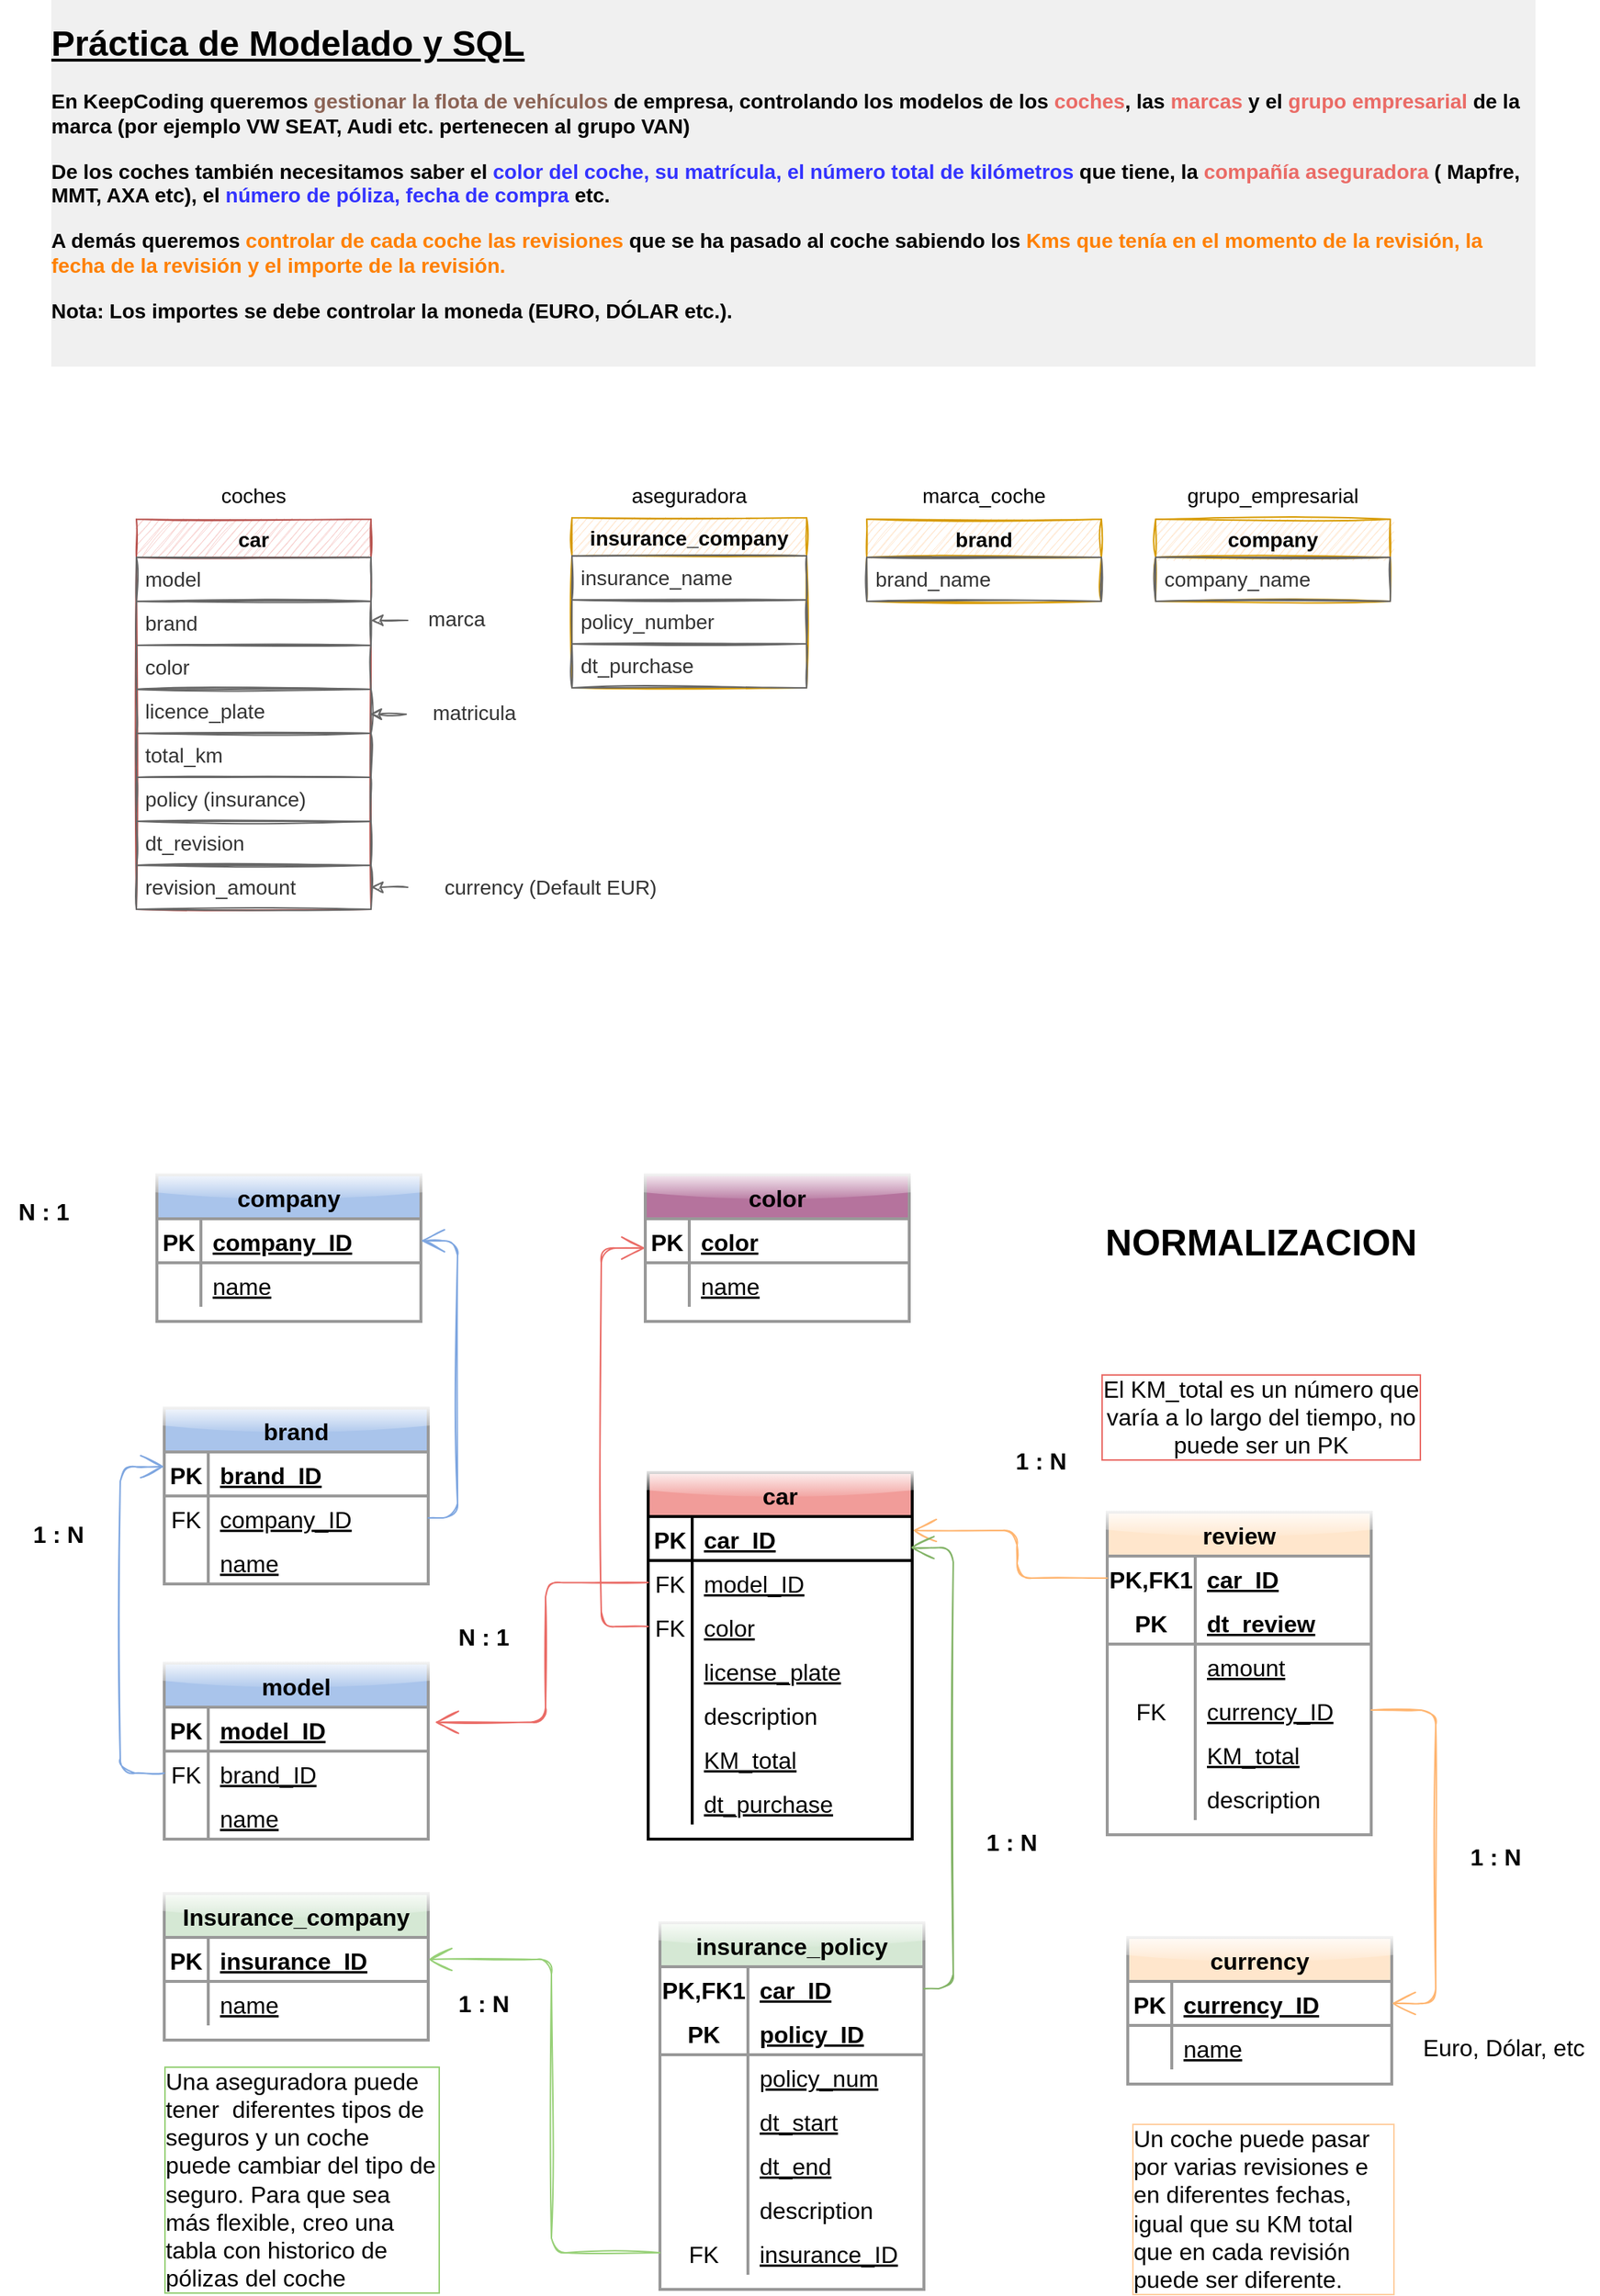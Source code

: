<mxfile version="20.3.0" type="device" pages="2"><diagram id="R2lEEEUBdFMjLlhIrx00" name="ENTIDADES PRINCIPALES"><mxGraphModel dx="3460" dy="2163" grid="1" gridSize="600" guides="0" tooltips="1" connect="1" arrows="0" fold="1" page="1" pageScale="1" pageWidth="1169" pageHeight="827" background="none" math="0" shadow="0" extFonts="Permanent Marker^https://fonts.googleapis.com/css?family=Permanent+Marker"><root><mxCell id="0"/><mxCell id="1" parent="0"/><mxCell id="JIYdErDM98ouzTPisO2H-1" value="&lt;h1&gt;&lt;span style=&quot;&quot;&gt;&lt;u&gt;Práctica de Modelado y SQL&lt;/u&gt;&lt;/span&gt;&lt;/h1&gt;&lt;p style=&quot;font-size: 14px;&quot;&gt;&lt;b style=&quot;&quot;&gt;&lt;font style=&quot;font-size: 14px;&quot;&gt;En KeepCoding queremos &lt;font color=&quot;#8c6456&quot;&gt;gestionar la flota de vehículos&lt;/font&gt; de empresa, controlando los modelos de los &lt;font style=&quot;font-size: 14px;&quot; color=&quot;#ea6b66&quot;&gt;coches&lt;/font&gt;, las &lt;font style=&quot;font-size: 14px;&quot; color=&quot;#ea6b66&quot;&gt;marcas&lt;/font&gt; y el &lt;font style=&quot;font-size: 14px;&quot; color=&quot;#ea6b66&quot;&gt;grupo &lt;/font&gt;&lt;font style=&quot;font-size: 14px;&quot; color=&quot;#ea6b66&quot;&gt;empresarial&lt;/font&gt; de la marca (por ejemplo VW SEAT, Audi etc. pertenecen al grupo VAN)&lt;/font&gt;&lt;/b&gt;&lt;/p&gt;&lt;p style=&quot;font-size: 14px;&quot;&gt;&lt;b&gt;&lt;font style=&quot;font-size: 14px;&quot;&gt;De los coches también necesitamos saber el &lt;font style=&quot;font-size: 14px;&quot; color=&quot;#3333ff&quot;&gt;color del coche, su matrícula, el número total de kilómetros&lt;/font&gt; que tiene, la &lt;font color=&quot;#ea6b66&quot; style=&quot;font-size: 14px;&quot;&gt;compañía aseguradora&lt;/font&gt; ( Mapfre, MMT, AXA etc), el &lt;font style=&quot;font-size: 14px;&quot; color=&quot;#3333ff&quot;&gt;número de póliza, fecha de compra&lt;/font&gt; etc.&lt;/font&gt;&lt;/b&gt;&lt;/p&gt;&lt;p style=&quot;font-size: 14px;&quot;&gt;&lt;b&gt;&lt;font style=&quot;font-size: 14px;&quot;&gt;A demás queremos &lt;font color=&quot;#ff8000&quot; style=&quot;font-size: 14px;&quot;&gt;controlar de cada coche las revisiones&lt;/font&gt; que se ha pasado al coche sabiendo los &lt;font color=&quot;#ff8000&quot; style=&quot;font-size: 14px;&quot;&gt;Kms que tenía en el momento de la revisión, la fecha de la revisión y el importe de la revisión.&lt;/font&gt;&lt;/font&gt;&lt;/b&gt;&lt;/p&gt;&lt;p style=&quot;font-size: 14px;&quot;&gt;&lt;b style=&quot;&quot;&gt;&lt;font style=&quot;font-size: 14px;&quot;&gt;Nota: Los importes se debe controlar la moneda (EURO, DÓLAR etc.).&lt;/font&gt;&lt;/b&gt;&lt;/p&gt;&lt;p style=&quot;font-size: 14px;&quot;&gt;&lt;br&gt;&lt;/p&gt;" style="text;html=1;strokeColor=none;fillColor=none;spacing=5;spacingTop=-20;whiteSpace=wrap;overflow=hidden;rounded=0;labelBackgroundColor=#F0F0F0;" parent="1" vertex="1"><mxGeometry x="80" y="59" width="1020" height="240" as="geometry"/></mxCell><mxCell id="JIYdErDM98ouzTPisO2H-2" value="car" style="swimlane;fontStyle=1;childLayout=stackLayout;horizontal=1;startSize=26;horizontalStack=0;resizeParent=1;resizeParentMax=0;resizeLast=0;collapsible=1;marginBottom=0;align=center;fontSize=14;fillColor=#f8cecc;strokeColor=#b85450;sketch=1;" parent="1" vertex="1"><mxGeometry x="143" y="403" width="160" height="266" as="geometry"/></mxCell><mxCell id="JIYdErDM98ouzTPisO2H-4" value="model" style="text;strokeColor=#666666;fillColor=none;spacingLeft=4;spacingRight=4;overflow=hidden;rotatable=0;points=[[0,0.5],[1,0.5]];portConstraint=eastwest;fontSize=14;fontColor=#333333;sketch=1;" parent="JIYdErDM98ouzTPisO2H-2" vertex="1"><mxGeometry y="26" width="160" height="30" as="geometry"/></mxCell><mxCell id="JIYdErDM98ouzTPisO2H-41" value="brand" style="text;strokeColor=#666666;fillColor=none;spacingLeft=4;spacingRight=4;overflow=hidden;rotatable=0;points=[[0,0.5],[1,0.5]];portConstraint=eastwest;fontSize=14;fontColor=#333333;sketch=1;" parent="JIYdErDM98ouzTPisO2H-2" vertex="1"><mxGeometry y="56" width="160" height="30" as="geometry"/></mxCell><mxCell id="JIYdErDM98ouzTPisO2H-5" value="color" style="text;strokeColor=#666666;fillColor=none;spacingLeft=4;spacingRight=4;overflow=hidden;rotatable=0;points=[[0,0.5],[1,0.5]];portConstraint=eastwest;fontSize=14;fontColor=#333333;sketch=1;" parent="JIYdErDM98ouzTPisO2H-2" vertex="1"><mxGeometry y="86" width="160" height="30" as="geometry"/></mxCell><mxCell id="JIYdErDM98ouzTPisO2H-6" value="licence_plate" style="text;strokeColor=#666666;fillColor=none;spacingLeft=4;spacingRight=4;overflow=hidden;rotatable=0;points=[[0,0.5],[1,0.5]];portConstraint=eastwest;fontSize=14;fontColor=#333333;sketch=1;" parent="JIYdErDM98ouzTPisO2H-2" vertex="1"><mxGeometry y="116" width="160" height="30" as="geometry"/></mxCell><mxCell id="JIYdErDM98ouzTPisO2H-7" value="total_km" style="text;strokeColor=#666666;fillColor=none;spacingLeft=4;spacingRight=4;overflow=hidden;rotatable=0;points=[[0,0.5],[1,0.5]];portConstraint=eastwest;fontSize=14;fontColor=#333333;sketch=1;" parent="JIYdErDM98ouzTPisO2H-2" vertex="1"><mxGeometry y="146" width="160" height="30" as="geometry"/></mxCell><mxCell id="JIYdErDM98ouzTPisO2H-8" value="policy (insurance)" style="text;strokeColor=#666666;fillColor=none;spacingLeft=4;spacingRight=4;overflow=hidden;rotatable=0;points=[[0,0.5],[1,0.5]];portConstraint=eastwest;fontSize=14;fontColor=#333333;sketch=1;" parent="JIYdErDM98ouzTPisO2H-2" vertex="1"><mxGeometry y="176" width="160" height="30" as="geometry"/></mxCell><mxCell id="JIYdErDM98ouzTPisO2H-9" value="dt_revision" style="text;strokeColor=#666666;fillColor=none;spacingLeft=4;spacingRight=4;overflow=hidden;rotatable=0;points=[[0,0.5],[1,0.5]];portConstraint=eastwest;fontSize=14;fontColor=#333333;sketch=1;" parent="JIYdErDM98ouzTPisO2H-2" vertex="1"><mxGeometry y="206" width="160" height="30" as="geometry"/></mxCell><mxCell id="JIYdErDM98ouzTPisO2H-10" value="revision_amount" style="text;strokeColor=#666666;fillColor=none;spacingLeft=4;spacingRight=4;overflow=hidden;rotatable=0;points=[[0,0.5],[1,0.5]];portConstraint=eastwest;fontSize=14;fontColor=#333333;sketch=1;" parent="JIYdErDM98ouzTPisO2H-2" vertex="1"><mxGeometry y="236" width="160" height="30" as="geometry"/></mxCell><mxCell id="JIYdErDM98ouzTPisO2H-11" value="brand" style="swimlane;fontStyle=1;childLayout=stackLayout;horizontal=1;startSize=26;horizontalStack=0;resizeParent=1;resizeParentMax=0;resizeLast=0;collapsible=1;marginBottom=0;align=center;fontSize=14;fillColor=#ffe6cc;strokeColor=#d79b00;sketch=1;" parent="1" vertex="1"><mxGeometry x="641" y="403" width="160" height="56" as="geometry"/></mxCell><mxCell id="JIYdErDM98ouzTPisO2H-12" value="brand_name" style="text;strokeColor=#666666;fillColor=none;spacingLeft=4;spacingRight=4;overflow=hidden;rotatable=0;points=[[0,0.5],[1,0.5]];portConstraint=eastwest;fontSize=14;fontColor=#333333;sketch=1;" parent="JIYdErDM98ouzTPisO2H-11" vertex="1"><mxGeometry y="26" width="160" height="30" as="geometry"/></mxCell><mxCell id="JIYdErDM98ouzTPisO2H-20" value="company" style="swimlane;fontStyle=1;childLayout=stackLayout;horizontal=1;startSize=26;horizontalStack=0;resizeParent=1;resizeParentMax=0;resizeLast=0;collapsible=1;marginBottom=0;align=center;fontSize=14;fillColor=#ffe6cc;strokeColor=#d79b00;sketch=1;" parent="1" vertex="1"><mxGeometry x="838" y="403" width="160" height="56" as="geometry"/></mxCell><mxCell id="JIYdErDM98ouzTPisO2H-21" value="company_name" style="text;strokeColor=#666666;fillColor=none;spacingLeft=4;spacingRight=4;overflow=hidden;rotatable=0;points=[[0,0.5],[1,0.5]];portConstraint=eastwest;fontSize=14;fontColor=#333333;sketch=1;" parent="JIYdErDM98ouzTPisO2H-20" vertex="1"><mxGeometry y="26" width="160" height="30" as="geometry"/></mxCell><mxCell id="JIYdErDM98ouzTPisO2H-30" value="insurance_company" style="swimlane;fontStyle=1;childLayout=stackLayout;horizontal=1;startSize=26;horizontalStack=0;resizeParent=1;resizeParentMax=0;resizeLast=0;collapsible=1;marginBottom=0;align=center;fontSize=14;fillColor=#ffe6cc;strokeColor=#d79b00;sketch=1;" parent="1" vertex="1"><mxGeometry x="440" y="402" width="160" height="116" as="geometry"/></mxCell><mxCell id="JIYdErDM98ouzTPisO2H-31" value="insurance_name" style="text;strokeColor=#666666;fillColor=none;spacingLeft=4;spacingRight=4;overflow=hidden;rotatable=0;points=[[0,0.5],[1,0.5]];portConstraint=eastwest;fontSize=14;fontColor=#333333;sketch=1;" parent="JIYdErDM98ouzTPisO2H-30" vertex="1"><mxGeometry y="26" width="160" height="30" as="geometry"/></mxCell><mxCell id="JIYdErDM98ouzTPisO2H-32" value="policy_number" style="text;strokeColor=#666666;fillColor=none;spacingLeft=4;spacingRight=4;overflow=hidden;rotatable=0;points=[[0,0.5],[1,0.5]];portConstraint=eastwest;fontSize=14;fontColor=#333333;sketch=1;" parent="JIYdErDM98ouzTPisO2H-30" vertex="1"><mxGeometry y="56" width="160" height="30" as="geometry"/></mxCell><mxCell id="JIYdErDM98ouzTPisO2H-33" value="dt_purchase" style="text;strokeColor=#666666;fillColor=none;spacingLeft=4;spacingRight=4;overflow=hidden;rotatable=0;points=[[0,0.5],[1,0.5]];portConstraint=eastwest;fontSize=14;fontColor=#333333;sketch=1;" parent="JIYdErDM98ouzTPisO2H-30" vertex="1"><mxGeometry y="86" width="160" height="30" as="geometry"/></mxCell><mxCell id="JIYdErDM98ouzTPisO2H-38" value="coches" style="text;html=1;strokeColor=none;fillColor=none;align=center;verticalAlign=middle;whiteSpace=wrap;rounded=0;labelBackgroundColor=none;fontSize=14;fontColor=#000000;sketch=1;" parent="1" vertex="1"><mxGeometry x="193" y="372" width="60" height="30" as="geometry"/></mxCell><mxCell id="JIYdErDM98ouzTPisO2H-39" value="aseguradora" style="text;html=1;strokeColor=none;fillColor=none;align=center;verticalAlign=middle;whiteSpace=wrap;rounded=0;labelBackgroundColor=none;fontSize=14;fontColor=#000000;sketch=1;" parent="1" vertex="1"><mxGeometry x="490" y="372" width="60" height="30" as="geometry"/></mxCell><mxCell id="JIYdErDM98ouzTPisO2H-40" value="marca_coche" style="text;html=1;strokeColor=none;fillColor=none;align=center;verticalAlign=middle;whiteSpace=wrap;rounded=0;labelBackgroundColor=none;fontSize=14;fontColor=#000000;sketch=1;" parent="1" vertex="1"><mxGeometry x="691" y="372" width="60" height="30" as="geometry"/></mxCell><mxCell id="JIYdErDM98ouzTPisO2H-42" value="grupo_empresarial" style="text;html=1;strokeColor=none;fillColor=none;align=center;verticalAlign=middle;whiteSpace=wrap;rounded=0;labelBackgroundColor=none;fontSize=14;fontColor=#000000;sketch=1;" parent="1" vertex="1"><mxGeometry x="888" y="372" width="60" height="30" as="geometry"/></mxCell><mxCell id="JIYdErDM98ouzTPisO2H-44" style="edgeStyle=orthogonalEdgeStyle;rounded=0;orthogonalLoop=1;jettySize=auto;html=1;exitX=0;exitY=0.5;exitDx=0;exitDy=0;entryX=1;entryY=0.5;entryDx=0;entryDy=0;fontSize=14;fontColor=#8C6456;sketch=1;fillColor=#f5f5f5;strokeColor=#666666;" parent="1" source="JIYdErDM98ouzTPisO2H-43" target="JIYdErDM98ouzTPisO2H-10" edge="1"><mxGeometry relative="1" as="geometry"/></mxCell><mxCell id="JIYdErDM98ouzTPisO2H-43" value="currency (Default EUR)" style="text;html=1;strokeColor=none;fillColor=none;align=center;verticalAlign=middle;whiteSpace=wrap;rounded=0;labelBackgroundColor=none;fontSize=14;fontColor=#333333;sketch=1;" parent="1" vertex="1"><mxGeometry x="328" y="639" width="195" height="30" as="geometry"/></mxCell><mxCell id="cc6BA3FRzPruBxwZR8Jq-24" value="car" style="shape=table;startSize=30;container=1;collapsible=1;childLayout=tableLayout;fixedRows=1;rowLines=0;fontStyle=1;align=center;resizeLast=1;rounded=0;glass=1;fontSize=16;fillColor=#F19C99;strokeColor=#000000;swimlaneLine=1;shadow=0;sketch=0;fillStyle=solid;gradientColor=none;strokeWidth=2;" parent="1" vertex="1"><mxGeometry x="492" y="1053" width="180" height="250" as="geometry"/></mxCell><mxCell id="cc6BA3FRzPruBxwZR8Jq-25" value="" style="shape=tableRow;horizontal=0;startSize=0;swimlaneHead=0;swimlaneBody=0;fillColor=none;collapsible=0;dropTarget=0;points=[[0,0.5],[1,0.5]];portConstraint=eastwest;top=0;left=0;right=0;bottom=1;rounded=1;glass=1;fontSize=16;strokeColor=#000000;strokeWidth=2;" parent="cc6BA3FRzPruBxwZR8Jq-24" vertex="1"><mxGeometry y="30" width="180" height="30" as="geometry"/></mxCell><mxCell id="cc6BA3FRzPruBxwZR8Jq-26" value="PK" style="shape=partialRectangle;connectable=0;fillColor=none;top=0;left=0;bottom=0;right=0;fontStyle=1;overflow=hidden;rounded=1;glass=1;fontSize=16;strokeColor=#000000;strokeWidth=2;" parent="cc6BA3FRzPruBxwZR8Jq-25" vertex="1"><mxGeometry width="30" height="30" as="geometry"><mxRectangle width="30" height="30" as="alternateBounds"/></mxGeometry></mxCell><mxCell id="cc6BA3FRzPruBxwZR8Jq-27" value="car_ID" style="shape=partialRectangle;connectable=0;fillColor=none;top=0;left=0;bottom=0;right=0;align=left;spacingLeft=6;fontStyle=5;overflow=hidden;rounded=1;glass=1;fontSize=16;strokeColor=#000000;strokeWidth=2;" parent="cc6BA3FRzPruBxwZR8Jq-25" vertex="1"><mxGeometry x="30" width="150" height="30" as="geometry"><mxRectangle width="150" height="30" as="alternateBounds"/></mxGeometry></mxCell><mxCell id="cc6BA3FRzPruBxwZR8Jq-28" value="" style="shape=tableRow;horizontal=0;startSize=0;swimlaneHead=0;swimlaneBody=0;fillColor=none;collapsible=0;dropTarget=0;points=[[0,0.5],[1,0.5]];portConstraint=eastwest;top=0;left=0;right=0;bottom=0;rounded=1;glass=1;fontSize=16;strokeColor=#000000;strokeWidth=2;" parent="cc6BA3FRzPruBxwZR8Jq-24" vertex="1"><mxGeometry y="60" width="180" height="30" as="geometry"/></mxCell><mxCell id="cc6BA3FRzPruBxwZR8Jq-29" value="FK" style="shape=partialRectangle;connectable=0;fillColor=none;top=0;left=0;bottom=0;right=0;editable=1;overflow=hidden;rounded=1;glass=1;fontSize=16;strokeColor=#000000;strokeWidth=2;" parent="cc6BA3FRzPruBxwZR8Jq-28" vertex="1"><mxGeometry width="30" height="30" as="geometry"><mxRectangle width="30" height="30" as="alternateBounds"/></mxGeometry></mxCell><mxCell id="cc6BA3FRzPruBxwZR8Jq-30" value="model_ID" style="shape=partialRectangle;connectable=0;fillColor=none;top=0;left=0;bottom=0;right=0;align=left;spacingLeft=6;overflow=hidden;rounded=1;glass=1;fontSize=16;fontStyle=4;strokeColor=#000000;strokeWidth=2;" parent="cc6BA3FRzPruBxwZR8Jq-28" vertex="1"><mxGeometry x="30" width="150" height="30" as="geometry"><mxRectangle width="150" height="30" as="alternateBounds"/></mxGeometry></mxCell><mxCell id="cc6BA3FRzPruBxwZR8Jq-40" value="" style="shape=tableRow;horizontal=0;startSize=0;swimlaneHead=0;swimlaneBody=0;fillColor=none;collapsible=0;dropTarget=0;points=[[0,0.5],[1,0.5]];portConstraint=eastwest;top=0;left=0;right=0;bottom=0;rounded=1;glass=1;fontSize=16;strokeColor=#000000;strokeWidth=2;" parent="cc6BA3FRzPruBxwZR8Jq-24" vertex="1"><mxGeometry y="90" width="180" height="30" as="geometry"/></mxCell><mxCell id="cc6BA3FRzPruBxwZR8Jq-41" value="FK" style="shape=partialRectangle;connectable=0;fillColor=none;top=0;left=0;bottom=0;right=0;editable=1;overflow=hidden;rounded=1;glass=1;fontSize=16;strokeColor=#000000;strokeWidth=2;" parent="cc6BA3FRzPruBxwZR8Jq-40" vertex="1"><mxGeometry width="30" height="30" as="geometry"><mxRectangle width="30" height="30" as="alternateBounds"/></mxGeometry></mxCell><mxCell id="cc6BA3FRzPruBxwZR8Jq-42" value="color" style="shape=partialRectangle;connectable=0;fillColor=none;top=0;left=0;bottom=0;right=0;align=left;spacingLeft=6;overflow=hidden;rounded=1;glass=1;fontSize=16;fontStyle=4;strokeColor=#000000;strokeWidth=2;" parent="cc6BA3FRzPruBxwZR8Jq-40" vertex="1"><mxGeometry x="30" width="150" height="30" as="geometry"><mxRectangle width="150" height="30" as="alternateBounds"/></mxGeometry></mxCell><mxCell id="cc6BA3FRzPruBxwZR8Jq-34" value="" style="shape=tableRow;horizontal=0;startSize=0;swimlaneHead=0;swimlaneBody=0;fillColor=none;collapsible=0;dropTarget=0;points=[[0,0.5],[1,0.5]];portConstraint=eastwest;top=0;left=0;right=0;bottom=0;rounded=1;glass=1;fontSize=16;strokeColor=#000000;strokeWidth=2;" parent="cc6BA3FRzPruBxwZR8Jq-24" vertex="1"><mxGeometry y="120" width="180" height="30" as="geometry"/></mxCell><mxCell id="cc6BA3FRzPruBxwZR8Jq-35" value="" style="shape=partialRectangle;connectable=0;fillColor=none;top=0;left=0;bottom=0;right=0;editable=1;overflow=hidden;rounded=1;glass=1;fontSize=16;strokeColor=#000000;strokeWidth=2;" parent="cc6BA3FRzPruBxwZR8Jq-34" vertex="1"><mxGeometry width="30" height="30" as="geometry"><mxRectangle width="30" height="30" as="alternateBounds"/></mxGeometry></mxCell><mxCell id="cc6BA3FRzPruBxwZR8Jq-36" value="license_plate" style="shape=partialRectangle;connectable=0;fillColor=none;top=0;left=0;bottom=0;right=0;align=left;spacingLeft=6;overflow=hidden;rounded=1;glass=1;fontSize=16;fontStyle=4;strokeColor=#000000;strokeWidth=2;" parent="cc6BA3FRzPruBxwZR8Jq-34" vertex="1"><mxGeometry x="30" width="150" height="30" as="geometry"><mxRectangle width="150" height="30" as="alternateBounds"/></mxGeometry></mxCell><mxCell id="cc6BA3FRzPruBxwZR8Jq-131" value="" style="shape=tableRow;horizontal=0;startSize=0;swimlaneHead=0;swimlaneBody=0;fillColor=none;collapsible=0;dropTarget=0;points=[[0,0.5],[1,0.5]];portConstraint=eastwest;top=0;left=0;right=0;bottom=0;rounded=1;glass=1;fontSize=16;strokeColor=#000000;strokeWidth=2;" parent="cc6BA3FRzPruBxwZR8Jq-24" vertex="1"><mxGeometry y="150" width="180" height="30" as="geometry"/></mxCell><mxCell id="cc6BA3FRzPruBxwZR8Jq-132" value="" style="shape=partialRectangle;connectable=0;fillColor=none;top=0;left=0;bottom=0;right=0;editable=1;overflow=hidden;rounded=1;glass=1;fontSize=16;strokeColor=#000000;strokeWidth=2;" parent="cc6BA3FRzPruBxwZR8Jq-131" vertex="1"><mxGeometry width="30" height="30" as="geometry"><mxRectangle width="30" height="30" as="alternateBounds"/></mxGeometry></mxCell><mxCell id="cc6BA3FRzPruBxwZR8Jq-133" value="description" style="shape=partialRectangle;connectable=0;fillColor=none;top=0;left=0;bottom=0;right=0;align=left;spacingLeft=6;overflow=hidden;rounded=1;glass=1;fontSize=16;fontStyle=0;strokeColor=#000000;strokeWidth=2;" parent="cc6BA3FRzPruBxwZR8Jq-131" vertex="1"><mxGeometry x="30" width="150" height="30" as="geometry"><mxRectangle width="150" height="30" as="alternateBounds"/></mxGeometry></mxCell><mxCell id="cc6BA3FRzPruBxwZR8Jq-336" value="" style="shape=tableRow;horizontal=0;startSize=0;swimlaneHead=0;swimlaneBody=0;fillColor=none;collapsible=0;dropTarget=0;points=[[0,0.5],[1,0.5]];portConstraint=eastwest;top=0;left=0;right=0;bottom=0;rounded=1;glass=1;fontSize=16;strokeColor=#000000;strokeWidth=2;" parent="cc6BA3FRzPruBxwZR8Jq-24" vertex="1"><mxGeometry y="180" width="180" height="30" as="geometry"/></mxCell><mxCell id="cc6BA3FRzPruBxwZR8Jq-337" value="" style="shape=partialRectangle;connectable=0;fillColor=none;top=0;left=0;bottom=0;right=0;editable=1;overflow=hidden;rounded=1;glass=1;fontSize=16;strokeColor=#000000;strokeWidth=2;" parent="cc6BA3FRzPruBxwZR8Jq-336" vertex="1"><mxGeometry width="30" height="30" as="geometry"><mxRectangle width="30" height="30" as="alternateBounds"/></mxGeometry></mxCell><mxCell id="cc6BA3FRzPruBxwZR8Jq-338" value="KM_total" style="shape=partialRectangle;connectable=0;fillColor=none;top=0;left=0;bottom=0;right=0;align=left;spacingLeft=6;overflow=hidden;rounded=1;glass=1;fontSize=16;fontStyle=4;strokeColor=#000000;strokeWidth=2;" parent="cc6BA3FRzPruBxwZR8Jq-336" vertex="1"><mxGeometry x="30" width="150" height="30" as="geometry"><mxRectangle width="150" height="30" as="alternateBounds"/></mxGeometry></mxCell><mxCell id="Mi3hHQLmiLD4UwucxYkL-1" value="" style="shape=tableRow;horizontal=0;startSize=0;swimlaneHead=0;swimlaneBody=0;fillColor=none;collapsible=0;dropTarget=0;points=[[0,0.5],[1,0.5]];portConstraint=eastwest;top=0;left=0;right=0;bottom=0;rounded=1;glass=1;fontSize=16;strokeColor=#000000;strokeWidth=2;" parent="cc6BA3FRzPruBxwZR8Jq-24" vertex="1"><mxGeometry y="210" width="180" height="30" as="geometry"/></mxCell><mxCell id="Mi3hHQLmiLD4UwucxYkL-2" value="" style="shape=partialRectangle;connectable=0;fillColor=none;top=0;left=0;bottom=0;right=0;editable=1;overflow=hidden;rounded=1;glass=1;fontSize=16;strokeColor=#000000;strokeWidth=2;" parent="Mi3hHQLmiLD4UwucxYkL-1" vertex="1"><mxGeometry width="30" height="30" as="geometry"><mxRectangle width="30" height="30" as="alternateBounds"/></mxGeometry></mxCell><mxCell id="Mi3hHQLmiLD4UwucxYkL-3" value="dt_purchase" style="shape=partialRectangle;connectable=0;fillColor=none;top=0;left=0;bottom=0;right=0;align=left;spacingLeft=6;overflow=hidden;rounded=1;glass=1;fontSize=16;fontStyle=4;strokeColor=#000000;strokeWidth=2;" parent="Mi3hHQLmiLD4UwucxYkL-1" vertex="1"><mxGeometry x="30" width="150" height="30" as="geometry"><mxRectangle width="150" height="30" as="alternateBounds"/></mxGeometry></mxCell><mxCell id="cc6BA3FRzPruBxwZR8Jq-104" value="brand" style="shape=table;startSize=30;container=1;collapsible=1;childLayout=tableLayout;fixedRows=1;rowLines=0;fontStyle=1;align=center;resizeLast=1;rounded=0;shadow=0;glass=1;sketch=0;fillStyle=auto;strokeColor=#999999;strokeWidth=2;fontSize=16;fontColor=#000000;fillColor=#A9C4EB;gradientColor=none;" parent="1" vertex="1"><mxGeometry x="162" y="1009" width="180" height="120" as="geometry"/></mxCell><mxCell id="cc6BA3FRzPruBxwZR8Jq-105" value="" style="shape=tableRow;horizontal=0;startSize=0;swimlaneHead=0;swimlaneBody=0;fillColor=none;collapsible=0;dropTarget=0;points=[[0,0.5],[1,0.5]];portConstraint=eastwest;top=0;left=0;right=0;bottom=1;rounded=0;shadow=0;glass=1;sketch=0;fillStyle=auto;strokeColor=#999999;strokeWidth=2;fontSize=16;fontColor=#000000;" parent="cc6BA3FRzPruBxwZR8Jq-104" vertex="1"><mxGeometry y="30" width="180" height="30" as="geometry"/></mxCell><mxCell id="cc6BA3FRzPruBxwZR8Jq-106" value="PK" style="shape=partialRectangle;connectable=0;fillColor=none;top=0;left=0;bottom=0;right=0;fontStyle=1;overflow=hidden;rounded=0;shadow=0;glass=1;sketch=0;fillStyle=auto;strokeColor=#999999;strokeWidth=2;fontSize=16;fontColor=#000000;" parent="cc6BA3FRzPruBxwZR8Jq-105" vertex="1"><mxGeometry width="30" height="30" as="geometry"><mxRectangle width="30" height="30" as="alternateBounds"/></mxGeometry></mxCell><mxCell id="cc6BA3FRzPruBxwZR8Jq-107" value="brand_ID" style="shape=partialRectangle;connectable=0;fillColor=none;top=0;left=0;bottom=0;right=0;align=left;spacingLeft=6;fontStyle=5;overflow=hidden;rounded=0;shadow=0;glass=1;sketch=0;fillStyle=auto;strokeColor=#999999;strokeWidth=2;fontSize=16;fontColor=#000000;" parent="cc6BA3FRzPruBxwZR8Jq-105" vertex="1"><mxGeometry x="30" width="150" height="30" as="geometry"><mxRectangle width="150" height="30" as="alternateBounds"/></mxGeometry></mxCell><mxCell id="cc6BA3FRzPruBxwZR8Jq-108" value="" style="shape=tableRow;horizontal=0;startSize=0;swimlaneHead=0;swimlaneBody=0;fillColor=none;collapsible=0;dropTarget=0;points=[[0,0.5],[1,0.5]];portConstraint=eastwest;top=0;left=0;right=0;bottom=0;rounded=0;shadow=0;glass=1;sketch=0;fillStyle=auto;strokeColor=#999999;strokeWidth=2;fontSize=16;fontColor=#000000;" parent="cc6BA3FRzPruBxwZR8Jq-104" vertex="1"><mxGeometry y="60" width="180" height="30" as="geometry"/></mxCell><mxCell id="cc6BA3FRzPruBxwZR8Jq-109" value="FK" style="shape=partialRectangle;connectable=0;fillColor=none;top=0;left=0;bottom=0;right=0;editable=1;overflow=hidden;rounded=0;shadow=0;glass=1;sketch=0;fillStyle=auto;strokeColor=#999999;strokeWidth=2;fontSize=16;fontColor=#000000;fontStyle=0" parent="cc6BA3FRzPruBxwZR8Jq-108" vertex="1"><mxGeometry width="30" height="30" as="geometry"><mxRectangle width="30" height="30" as="alternateBounds"/></mxGeometry></mxCell><mxCell id="cc6BA3FRzPruBxwZR8Jq-110" value="company_ID" style="shape=partialRectangle;connectable=0;fillColor=none;top=0;left=0;bottom=0;right=0;align=left;spacingLeft=6;overflow=hidden;rounded=0;shadow=0;glass=1;sketch=0;fillStyle=auto;strokeColor=#999999;strokeWidth=2;fontSize=16;fontColor=#000000;fontStyle=4" parent="cc6BA3FRzPruBxwZR8Jq-108" vertex="1"><mxGeometry x="30" width="150" height="30" as="geometry"><mxRectangle width="150" height="30" as="alternateBounds"/></mxGeometry></mxCell><mxCell id="cc6BA3FRzPruBxwZR8Jq-134" value="" style="shape=tableRow;horizontal=0;startSize=0;swimlaneHead=0;swimlaneBody=0;fillColor=none;collapsible=0;dropTarget=0;points=[[0,0.5],[1,0.5]];portConstraint=eastwest;top=0;left=0;right=0;bottom=0;rounded=0;shadow=0;glass=1;sketch=0;fillStyle=auto;strokeColor=#999999;strokeWidth=2;fontSize=16;fontColor=#000000;" parent="cc6BA3FRzPruBxwZR8Jq-104" vertex="1"><mxGeometry y="90" width="180" height="30" as="geometry"/></mxCell><mxCell id="cc6BA3FRzPruBxwZR8Jq-135" value="" style="shape=partialRectangle;connectable=0;fillColor=none;top=0;left=0;bottom=0;right=0;editable=1;overflow=hidden;rounded=0;shadow=0;glass=1;sketch=0;fillStyle=auto;strokeColor=#999999;strokeWidth=2;fontSize=16;fontColor=#000000;" parent="cc6BA3FRzPruBxwZR8Jq-134" vertex="1"><mxGeometry width="30" height="30" as="geometry"><mxRectangle width="30" height="30" as="alternateBounds"/></mxGeometry></mxCell><mxCell id="cc6BA3FRzPruBxwZR8Jq-136" value="name" style="shape=partialRectangle;connectable=0;fillColor=none;top=0;left=0;bottom=0;right=0;align=left;spacingLeft=6;overflow=hidden;rounded=0;shadow=0;glass=1;sketch=0;fillStyle=auto;strokeColor=#999999;strokeWidth=2;fontSize=16;fontColor=#000000;fontStyle=4" parent="cc6BA3FRzPruBxwZR8Jq-134" vertex="1"><mxGeometry x="30" width="150" height="30" as="geometry"><mxRectangle width="150" height="30" as="alternateBounds"/></mxGeometry></mxCell><mxCell id="cc6BA3FRzPruBxwZR8Jq-118" value="company" style="shape=table;startSize=30;container=1;collapsible=1;childLayout=tableLayout;fixedRows=1;rowLines=0;fontStyle=1;align=center;resizeLast=1;rounded=0;shadow=0;glass=1;sketch=0;fillStyle=auto;strokeColor=#999999;strokeWidth=2;fontSize=16;fontColor=#000000;fillColor=#A9C4EB;gradientColor=none;" parent="1" vertex="1"><mxGeometry x="157" y="850" width="180" height="100" as="geometry"/></mxCell><mxCell id="cc6BA3FRzPruBxwZR8Jq-119" value="" style="shape=tableRow;horizontal=0;startSize=0;swimlaneHead=0;swimlaneBody=0;fillColor=none;collapsible=0;dropTarget=0;points=[[0,0.5],[1,0.5]];portConstraint=eastwest;top=0;left=0;right=0;bottom=1;rounded=0;shadow=0;glass=1;sketch=0;fillStyle=auto;strokeColor=#999999;strokeWidth=2;fontSize=16;fontColor=#000000;" parent="cc6BA3FRzPruBxwZR8Jq-118" vertex="1"><mxGeometry y="30" width="180" height="30" as="geometry"/></mxCell><mxCell id="cc6BA3FRzPruBxwZR8Jq-120" value="PK" style="shape=partialRectangle;connectable=0;fillColor=none;top=0;left=0;bottom=0;right=0;fontStyle=1;overflow=hidden;rounded=0;shadow=0;glass=1;sketch=0;fillStyle=auto;strokeColor=#999999;strokeWidth=2;fontSize=16;fontColor=#000000;" parent="cc6BA3FRzPruBxwZR8Jq-119" vertex="1"><mxGeometry width="30" height="30" as="geometry"><mxRectangle width="30" height="30" as="alternateBounds"/></mxGeometry></mxCell><mxCell id="cc6BA3FRzPruBxwZR8Jq-121" value="company_ID" style="shape=partialRectangle;connectable=0;fillColor=none;top=0;left=0;bottom=0;right=0;align=left;spacingLeft=6;fontStyle=5;overflow=hidden;rounded=0;shadow=0;glass=1;sketch=0;fillStyle=auto;strokeColor=#999999;strokeWidth=2;fontSize=16;fontColor=#000000;" parent="cc6BA3FRzPruBxwZR8Jq-119" vertex="1"><mxGeometry x="30" width="150" height="30" as="geometry"><mxRectangle width="150" height="30" as="alternateBounds"/></mxGeometry></mxCell><mxCell id="cc6BA3FRzPruBxwZR8Jq-122" value="" style="shape=tableRow;horizontal=0;startSize=0;swimlaneHead=0;swimlaneBody=0;fillColor=none;collapsible=0;dropTarget=0;points=[[0,0.5],[1,0.5]];portConstraint=eastwest;top=0;left=0;right=0;bottom=0;rounded=0;shadow=0;glass=1;sketch=0;fillStyle=auto;strokeColor=#999999;strokeWidth=2;fontSize=16;fontColor=#000000;" parent="cc6BA3FRzPruBxwZR8Jq-118" vertex="1"><mxGeometry y="60" width="180" height="30" as="geometry"/></mxCell><mxCell id="cc6BA3FRzPruBxwZR8Jq-123" value="" style="shape=partialRectangle;connectable=0;fillColor=none;top=0;left=0;bottom=0;right=0;editable=1;overflow=hidden;rounded=0;shadow=0;glass=1;sketch=0;fillStyle=auto;strokeColor=#999999;strokeWidth=2;fontSize=16;fontColor=#000000;" parent="cc6BA3FRzPruBxwZR8Jq-122" vertex="1"><mxGeometry width="30" height="30" as="geometry"><mxRectangle width="30" height="30" as="alternateBounds"/></mxGeometry></mxCell><mxCell id="cc6BA3FRzPruBxwZR8Jq-124" value="name" style="shape=partialRectangle;connectable=0;fillColor=none;top=0;left=0;bottom=0;right=0;align=left;spacingLeft=6;overflow=hidden;rounded=0;shadow=0;glass=1;sketch=0;fillStyle=auto;strokeColor=#999999;strokeWidth=2;fontSize=16;fontColor=#000000;fontStyle=4" parent="cc6BA3FRzPruBxwZR8Jq-122" vertex="1"><mxGeometry x="30" width="150" height="30" as="geometry"><mxRectangle width="150" height="30" as="alternateBounds"/></mxGeometry></mxCell><mxCell id="cc6BA3FRzPruBxwZR8Jq-137" style="edgeStyle=orthogonalEdgeStyle;rounded=1;sketch=1;orthogonalLoop=1;jettySize=auto;html=1;exitX=1;exitY=0.5;exitDx=0;exitDy=0;entryX=1;entryY=0.5;entryDx=0;entryDy=0;strokeColor=#7EA6E0;fontSize=12;fontColor=#000000;endArrow=open;startSize=14;endSize=14;" parent="1" source="cc6BA3FRzPruBxwZR8Jq-108" target="cc6BA3FRzPruBxwZR8Jq-119" edge="1"><mxGeometry relative="1" as="geometry"/></mxCell><mxCell id="cc6BA3FRzPruBxwZR8Jq-152" value="review" style="shape=table;startSize=30;container=1;collapsible=1;childLayout=tableLayout;fixedRows=1;rowLines=0;fontStyle=1;align=center;resizeLast=1;rounded=0;shadow=0;glass=1;sketch=0;fillStyle=auto;strokeColor=#999999;strokeWidth=2;fontSize=16;fillColor=#ffe6cc;" parent="1" vertex="1"><mxGeometry x="805" y="1080" width="180" height="220" as="geometry"/></mxCell><mxCell id="cc6BA3FRzPruBxwZR8Jq-153" value="" style="shape=tableRow;horizontal=0;startSize=0;swimlaneHead=0;swimlaneBody=0;fillColor=none;collapsible=0;dropTarget=0;points=[[0,0.5],[1,0.5]];portConstraint=eastwest;top=0;left=0;right=0;bottom=0;rounded=0;shadow=0;glass=1;sketch=0;fillStyle=auto;strokeColor=#999999;strokeWidth=2;fontSize=16;fontColor=#000000;" parent="cc6BA3FRzPruBxwZR8Jq-152" vertex="1"><mxGeometry y="30" width="180" height="30" as="geometry"/></mxCell><mxCell id="cc6BA3FRzPruBxwZR8Jq-154" value="PK,FK1" style="shape=partialRectangle;connectable=0;fillColor=none;top=0;left=0;bottom=0;right=0;fontStyle=1;overflow=hidden;rounded=0;shadow=0;glass=1;sketch=0;fillStyle=auto;strokeColor=#999999;strokeWidth=2;fontSize=16;fontColor=#000000;" parent="cc6BA3FRzPruBxwZR8Jq-153" vertex="1"><mxGeometry width="60" height="30" as="geometry"><mxRectangle width="60" height="30" as="alternateBounds"/></mxGeometry></mxCell><mxCell id="cc6BA3FRzPruBxwZR8Jq-155" value="car_ID" style="shape=partialRectangle;connectable=0;fillColor=none;top=0;left=0;bottom=0;right=0;align=left;spacingLeft=6;fontStyle=5;overflow=hidden;rounded=0;shadow=0;glass=1;sketch=0;fillStyle=auto;strokeColor=#999999;strokeWidth=2;fontSize=16;fontColor=#000000;" parent="cc6BA3FRzPruBxwZR8Jq-153" vertex="1"><mxGeometry x="60" width="120" height="30" as="geometry"><mxRectangle width="120" height="30" as="alternateBounds"/></mxGeometry></mxCell><mxCell id="cc6BA3FRzPruBxwZR8Jq-156" value="" style="shape=tableRow;horizontal=0;startSize=0;swimlaneHead=0;swimlaneBody=0;fillColor=none;collapsible=0;dropTarget=0;points=[[0,0.5],[1,0.5]];portConstraint=eastwest;top=0;left=0;right=0;bottom=1;rounded=0;shadow=0;glass=1;sketch=0;fillStyle=auto;strokeColor=#999999;strokeWidth=2;fontSize=16;fontColor=#000000;" parent="cc6BA3FRzPruBxwZR8Jq-152" vertex="1"><mxGeometry y="60" width="180" height="30" as="geometry"/></mxCell><mxCell id="cc6BA3FRzPruBxwZR8Jq-157" value="PK" style="shape=partialRectangle;connectable=0;fillColor=none;top=0;left=0;bottom=0;right=0;fontStyle=1;overflow=hidden;rounded=0;shadow=0;glass=1;sketch=0;fillStyle=auto;strokeColor=#999999;strokeWidth=2;fontSize=16;fontColor=#000000;" parent="cc6BA3FRzPruBxwZR8Jq-156" vertex="1"><mxGeometry width="60" height="30" as="geometry"><mxRectangle width="60" height="30" as="alternateBounds"/></mxGeometry></mxCell><mxCell id="cc6BA3FRzPruBxwZR8Jq-158" value="dt_review" style="shape=partialRectangle;connectable=0;fillColor=none;top=0;left=0;bottom=0;right=0;align=left;spacingLeft=6;fontStyle=5;overflow=hidden;rounded=0;shadow=0;glass=1;sketch=0;fillStyle=auto;strokeColor=#999999;strokeWidth=2;fontSize=16;fontColor=#000000;" parent="cc6BA3FRzPruBxwZR8Jq-156" vertex="1"><mxGeometry x="60" width="120" height="30" as="geometry"><mxRectangle width="120" height="30" as="alternateBounds"/></mxGeometry></mxCell><mxCell id="cc6BA3FRzPruBxwZR8Jq-159" value="" style="shape=tableRow;horizontal=0;startSize=0;swimlaneHead=0;swimlaneBody=0;fillColor=none;collapsible=0;dropTarget=0;points=[[0,0.5],[1,0.5]];portConstraint=eastwest;top=0;left=0;right=0;bottom=0;rounded=0;shadow=0;glass=1;sketch=0;fillStyle=auto;strokeColor=#999999;strokeWidth=2;fontSize=16;fontColor=#000000;" parent="cc6BA3FRzPruBxwZR8Jq-152" vertex="1"><mxGeometry y="90" width="180" height="30" as="geometry"/></mxCell><mxCell id="cc6BA3FRzPruBxwZR8Jq-160" value="" style="shape=partialRectangle;connectable=0;fillColor=none;top=0;left=0;bottom=0;right=0;editable=1;overflow=hidden;rounded=0;shadow=0;glass=1;sketch=0;fillStyle=auto;strokeColor=#999999;strokeWidth=2;fontSize=16;fontColor=#000000;" parent="cc6BA3FRzPruBxwZR8Jq-159" vertex="1"><mxGeometry width="60" height="30" as="geometry"><mxRectangle width="60" height="30" as="alternateBounds"/></mxGeometry></mxCell><mxCell id="cc6BA3FRzPruBxwZR8Jq-161" value="amount" style="shape=partialRectangle;connectable=0;fillColor=none;top=0;left=0;bottom=0;right=0;align=left;spacingLeft=6;overflow=hidden;rounded=0;shadow=0;glass=1;sketch=0;fillStyle=auto;strokeColor=#999999;strokeWidth=2;fontSize=16;fontColor=#000000;fontStyle=4" parent="cc6BA3FRzPruBxwZR8Jq-159" vertex="1"><mxGeometry x="60" width="120" height="30" as="geometry"><mxRectangle width="120" height="30" as="alternateBounds"/></mxGeometry></mxCell><mxCell id="cc6BA3FRzPruBxwZR8Jq-162" value="" style="shape=tableRow;horizontal=0;startSize=0;swimlaneHead=0;swimlaneBody=0;fillColor=none;collapsible=0;dropTarget=0;points=[[0,0.5],[1,0.5]];portConstraint=eastwest;top=0;left=0;right=0;bottom=0;rounded=0;shadow=0;glass=1;sketch=0;fillStyle=auto;strokeColor=#999999;strokeWidth=2;fontSize=16;fontColor=#000000;" parent="cc6BA3FRzPruBxwZR8Jq-152" vertex="1"><mxGeometry y="120" width="180" height="30" as="geometry"/></mxCell><mxCell id="cc6BA3FRzPruBxwZR8Jq-163" value="FK" style="shape=partialRectangle;connectable=0;fillColor=none;top=0;left=0;bottom=0;right=0;editable=1;overflow=hidden;rounded=0;shadow=0;glass=1;sketch=0;fillStyle=auto;strokeColor=#999999;strokeWidth=2;fontSize=16;fontColor=#000000;fontStyle=0" parent="cc6BA3FRzPruBxwZR8Jq-162" vertex="1"><mxGeometry width="60" height="30" as="geometry"><mxRectangle width="60" height="30" as="alternateBounds"/></mxGeometry></mxCell><mxCell id="cc6BA3FRzPruBxwZR8Jq-164" value="currency_ID" style="shape=partialRectangle;connectable=0;fillColor=none;top=0;left=0;bottom=0;right=0;align=left;spacingLeft=6;overflow=hidden;rounded=0;shadow=0;glass=1;sketch=0;fillStyle=auto;strokeColor=#999999;strokeWidth=2;fontSize=16;fontColor=#000000;fontStyle=4" parent="cc6BA3FRzPruBxwZR8Jq-162" vertex="1"><mxGeometry x="60" width="120" height="30" as="geometry"><mxRectangle width="120" height="30" as="alternateBounds"/></mxGeometry></mxCell><mxCell id="cc6BA3FRzPruBxwZR8Jq-165" value="" style="shape=tableRow;horizontal=0;startSize=0;swimlaneHead=0;swimlaneBody=0;fillColor=none;collapsible=0;dropTarget=0;points=[[0,0.5],[1,0.5]];portConstraint=eastwest;top=0;left=0;right=0;bottom=0;rounded=0;shadow=0;glass=1;sketch=0;fillStyle=auto;strokeColor=#999999;strokeWidth=2;fontSize=16;fontColor=#000000;fontStyle=4" parent="cc6BA3FRzPruBxwZR8Jq-152" vertex="1"><mxGeometry y="150" width="180" height="30" as="geometry"/></mxCell><mxCell id="cc6BA3FRzPruBxwZR8Jq-166" value="" style="shape=partialRectangle;connectable=0;fillColor=none;top=0;left=0;bottom=0;right=0;editable=1;overflow=hidden;rounded=0;shadow=0;glass=1;sketch=0;fillStyle=auto;strokeColor=#999999;strokeWidth=2;fontSize=16;fontColor=#000000;" parent="cc6BA3FRzPruBxwZR8Jq-165" vertex="1"><mxGeometry width="60" height="30" as="geometry"><mxRectangle width="60" height="30" as="alternateBounds"/></mxGeometry></mxCell><mxCell id="cc6BA3FRzPruBxwZR8Jq-167" value="KM_total" style="shape=partialRectangle;connectable=0;fillColor=none;top=0;left=0;bottom=0;right=0;align=left;spacingLeft=6;overflow=hidden;rounded=0;shadow=0;glass=1;sketch=0;fillStyle=auto;strokeColor=#999999;strokeWidth=2;fontSize=16;fontColor=#000000;fontStyle=4" parent="cc6BA3FRzPruBxwZR8Jq-165" vertex="1"><mxGeometry x="60" width="120" height="30" as="geometry"><mxRectangle width="120" height="30" as="alternateBounds"/></mxGeometry></mxCell><mxCell id="cc6BA3FRzPruBxwZR8Jq-203" value="" style="shape=tableRow;horizontal=0;startSize=0;swimlaneHead=0;swimlaneBody=0;fillColor=none;collapsible=0;dropTarget=0;points=[[0,0.5],[1,0.5]];portConstraint=eastwest;top=0;left=0;right=0;bottom=0;rounded=0;shadow=0;glass=1;sketch=0;fillStyle=auto;strokeColor=#999999;strokeWidth=2;fontSize=16;fontColor=#000000;fontStyle=4" parent="cc6BA3FRzPruBxwZR8Jq-152" vertex="1"><mxGeometry y="180" width="180" height="30" as="geometry"/></mxCell><mxCell id="cc6BA3FRzPruBxwZR8Jq-204" value="" style="shape=partialRectangle;connectable=0;fillColor=none;top=0;left=0;bottom=0;right=0;editable=1;overflow=hidden;rounded=0;shadow=0;glass=1;sketch=0;fillStyle=auto;strokeColor=#999999;strokeWidth=2;fontSize=16;fontColor=#000000;" parent="cc6BA3FRzPruBxwZR8Jq-203" vertex="1"><mxGeometry width="60" height="30" as="geometry"><mxRectangle width="60" height="30" as="alternateBounds"/></mxGeometry></mxCell><mxCell id="cc6BA3FRzPruBxwZR8Jq-205" value="description" style="shape=partialRectangle;connectable=0;fillColor=none;top=0;left=0;bottom=0;right=0;align=left;spacingLeft=6;overflow=hidden;rounded=0;shadow=0;glass=1;sketch=0;fillStyle=auto;strokeColor=#999999;strokeWidth=2;fontSize=16;fontColor=#000000;fontStyle=0" parent="cc6BA3FRzPruBxwZR8Jq-203" vertex="1"><mxGeometry x="60" width="120" height="30" as="geometry"><mxRectangle width="120" height="30" as="alternateBounds"/></mxGeometry></mxCell><mxCell id="cc6BA3FRzPruBxwZR8Jq-186" value="currency" style="shape=table;startSize=30;container=1;collapsible=1;childLayout=tableLayout;fixedRows=1;rowLines=0;fontStyle=1;align=center;resizeLast=1;rounded=0;shadow=0;glass=1;sketch=0;fillStyle=auto;strokeColor=#999999;strokeWidth=2;fontSize=16;fillColor=#ffe6cc;" parent="1" vertex="1"><mxGeometry x="819" y="1370" width="180" height="100" as="geometry"/></mxCell><mxCell id="cc6BA3FRzPruBxwZR8Jq-187" value="" style="shape=tableRow;horizontal=0;startSize=0;swimlaneHead=0;swimlaneBody=0;fillColor=none;collapsible=0;dropTarget=0;points=[[0,0.5],[1,0.5]];portConstraint=eastwest;top=0;left=0;right=0;bottom=1;rounded=0;shadow=0;glass=1;sketch=0;fillStyle=auto;strokeColor=#999999;strokeWidth=2;fontSize=16;fontColor=#000000;" parent="cc6BA3FRzPruBxwZR8Jq-186" vertex="1"><mxGeometry y="30" width="180" height="30" as="geometry"/></mxCell><mxCell id="cc6BA3FRzPruBxwZR8Jq-188" value="PK" style="shape=partialRectangle;connectable=0;fillColor=none;top=0;left=0;bottom=0;right=0;fontStyle=1;overflow=hidden;rounded=0;shadow=0;glass=1;sketch=0;fillStyle=auto;strokeColor=#999999;strokeWidth=2;fontSize=16;fontColor=#000000;" parent="cc6BA3FRzPruBxwZR8Jq-187" vertex="1"><mxGeometry width="30" height="30" as="geometry"><mxRectangle width="30" height="30" as="alternateBounds"/></mxGeometry></mxCell><mxCell id="cc6BA3FRzPruBxwZR8Jq-189" value="currency_ID" style="shape=partialRectangle;connectable=0;fillColor=none;top=0;left=0;bottom=0;right=0;align=left;spacingLeft=6;fontStyle=5;overflow=hidden;rounded=0;shadow=0;glass=1;sketch=0;fillStyle=auto;strokeColor=#999999;strokeWidth=2;fontSize=16;fontColor=#000000;" parent="cc6BA3FRzPruBxwZR8Jq-187" vertex="1"><mxGeometry x="30" width="150" height="30" as="geometry"><mxRectangle width="150" height="30" as="alternateBounds"/></mxGeometry></mxCell><mxCell id="cc6BA3FRzPruBxwZR8Jq-190" value="" style="shape=tableRow;horizontal=0;startSize=0;swimlaneHead=0;swimlaneBody=0;fillColor=none;collapsible=0;dropTarget=0;points=[[0,0.5],[1,0.5]];portConstraint=eastwest;top=0;left=0;right=0;bottom=0;rounded=0;shadow=0;glass=1;sketch=0;fillStyle=auto;strokeColor=#999999;strokeWidth=2;fontSize=16;fontColor=#000000;" parent="cc6BA3FRzPruBxwZR8Jq-186" vertex="1"><mxGeometry y="60" width="180" height="30" as="geometry"/></mxCell><mxCell id="cc6BA3FRzPruBxwZR8Jq-191" value="" style="shape=partialRectangle;connectable=0;fillColor=none;top=0;left=0;bottom=0;right=0;editable=1;overflow=hidden;rounded=0;shadow=0;glass=1;sketch=0;fillStyle=auto;strokeColor=#999999;strokeWidth=2;fontSize=16;fontColor=#000000;" parent="cc6BA3FRzPruBxwZR8Jq-190" vertex="1"><mxGeometry width="30" height="30" as="geometry"><mxRectangle width="30" height="30" as="alternateBounds"/></mxGeometry></mxCell><mxCell id="cc6BA3FRzPruBxwZR8Jq-192" value="name" style="shape=partialRectangle;connectable=0;fillColor=none;top=0;left=0;bottom=0;right=0;align=left;spacingLeft=6;overflow=hidden;rounded=0;shadow=0;glass=1;sketch=0;fillStyle=auto;strokeColor=#999999;strokeWidth=2;fontSize=16;fontColor=#000000;fontStyle=4" parent="cc6BA3FRzPruBxwZR8Jq-190" vertex="1"><mxGeometry x="30" width="150" height="30" as="geometry"><mxRectangle width="150" height="30" as="alternateBounds"/></mxGeometry></mxCell><mxCell id="cc6BA3FRzPruBxwZR8Jq-200" style="edgeStyle=orthogonalEdgeStyle;rounded=1;sketch=1;orthogonalLoop=1;jettySize=auto;html=1;exitX=1;exitY=0.5;exitDx=0;exitDy=0;entryX=1;entryY=0.5;entryDx=0;entryDy=0;strokeColor=#FFB570;fontSize=12;fontColor=#000000;endArrow=open;startSize=14;endSize=14;" parent="1" source="cc6BA3FRzPruBxwZR8Jq-162" target="cc6BA3FRzPruBxwZR8Jq-187" edge="1"><mxGeometry relative="1" as="geometry"/></mxCell><mxCell id="cc6BA3FRzPruBxwZR8Jq-202" value="&lt;b&gt;&lt;font style=&quot;font-size: 25px;&quot;&gt;NORMALIZACION&lt;/font&gt;&lt;/b&gt;" style="text;html=1;strokeColor=none;fillColor=none;align=center;verticalAlign=middle;whiteSpace=wrap;rounded=0;labelBackgroundColor=none;fontSize=14;fontColor=#000000;sketch=1;" parent="1" vertex="1"><mxGeometry x="880" y="880" width="60" height="30" as="geometry"/></mxCell><mxCell id="cc6BA3FRzPruBxwZR8Jq-233" style="edgeStyle=orthogonalEdgeStyle;rounded=1;sketch=1;orthogonalLoop=1;jettySize=auto;html=1;exitX=0;exitY=0.5;exitDx=0;exitDy=0;entryX=1.002;entryY=0.317;entryDx=0;entryDy=0;strokeColor=#FFB570;fontSize=16;fontColor=#000000;endArrow=open;startSize=14;endSize=14;entryPerimeter=0;" parent="1" source="cc6BA3FRzPruBxwZR8Jq-153" target="cc6BA3FRzPruBxwZR8Jq-25" edge="1"><mxGeometry relative="1" as="geometry"/></mxCell><mxCell id="cc6BA3FRzPruBxwZR8Jq-309" value="Insurance_company" style="shape=table;startSize=30;container=1;collapsible=1;childLayout=tableLayout;fixedRows=1;rowLines=0;fontStyle=1;align=center;resizeLast=1;rounded=0;shadow=0;glass=1;sketch=0;fillStyle=auto;strokeColor=#999999;strokeWidth=2;fontSize=16;fillColor=#d5e8d4;" parent="1" vertex="1"><mxGeometry x="162" y="1340" width="180" height="100" as="geometry"/></mxCell><mxCell id="cc6BA3FRzPruBxwZR8Jq-310" value="" style="shape=tableRow;horizontal=0;startSize=0;swimlaneHead=0;swimlaneBody=0;fillColor=none;collapsible=0;dropTarget=0;points=[[0,0.5],[1,0.5]];portConstraint=eastwest;top=0;left=0;right=0;bottom=1;rounded=0;shadow=0;glass=1;sketch=0;fillStyle=auto;strokeColor=#999999;strokeWidth=2;fontSize=16;fontColor=#000000;" parent="cc6BA3FRzPruBxwZR8Jq-309" vertex="1"><mxGeometry y="30" width="180" height="30" as="geometry"/></mxCell><mxCell id="cc6BA3FRzPruBxwZR8Jq-311" value="PK" style="shape=partialRectangle;connectable=0;fillColor=none;top=0;left=0;bottom=0;right=0;fontStyle=1;overflow=hidden;rounded=0;shadow=0;glass=1;sketch=0;fillStyle=auto;strokeColor=#999999;strokeWidth=2;fontSize=16;fontColor=#000000;" parent="cc6BA3FRzPruBxwZR8Jq-310" vertex="1"><mxGeometry width="30" height="30" as="geometry"><mxRectangle width="30" height="30" as="alternateBounds"/></mxGeometry></mxCell><mxCell id="cc6BA3FRzPruBxwZR8Jq-312" value="insurance_ID" style="shape=partialRectangle;connectable=0;fillColor=none;top=0;left=0;bottom=0;right=0;align=left;spacingLeft=6;fontStyle=5;overflow=hidden;rounded=0;shadow=0;glass=1;sketch=0;fillStyle=auto;strokeColor=#999999;strokeWidth=2;fontSize=16;fontColor=#000000;" parent="cc6BA3FRzPruBxwZR8Jq-310" vertex="1"><mxGeometry x="30" width="150" height="30" as="geometry"><mxRectangle width="150" height="30" as="alternateBounds"/></mxGeometry></mxCell><mxCell id="cc6BA3FRzPruBxwZR8Jq-313" value="" style="shape=tableRow;horizontal=0;startSize=0;swimlaneHead=0;swimlaneBody=0;fillColor=none;collapsible=0;dropTarget=0;points=[[0,0.5],[1,0.5]];portConstraint=eastwest;top=0;left=0;right=0;bottom=0;rounded=0;shadow=0;glass=1;sketch=0;fillStyle=auto;strokeColor=#999999;strokeWidth=2;fontSize=16;fontColor=#000000;" parent="cc6BA3FRzPruBxwZR8Jq-309" vertex="1"><mxGeometry y="60" width="180" height="30" as="geometry"/></mxCell><mxCell id="cc6BA3FRzPruBxwZR8Jq-314" value="" style="shape=partialRectangle;connectable=0;fillColor=none;top=0;left=0;bottom=0;right=0;editable=1;overflow=hidden;rounded=0;shadow=0;glass=1;sketch=0;fillStyle=auto;strokeColor=#999999;strokeWidth=2;fontSize=16;fontColor=#000000;" parent="cc6BA3FRzPruBxwZR8Jq-313" vertex="1"><mxGeometry width="30" height="30" as="geometry"><mxRectangle width="30" height="30" as="alternateBounds"/></mxGeometry></mxCell><mxCell id="cc6BA3FRzPruBxwZR8Jq-315" value="name" style="shape=partialRectangle;connectable=0;fillColor=none;top=0;left=0;bottom=0;right=0;align=left;spacingLeft=6;overflow=hidden;rounded=0;shadow=0;glass=1;sketch=0;fillStyle=auto;strokeColor=#999999;strokeWidth=2;fontSize=16;fontColor=#000000;fontStyle=4" parent="cc6BA3FRzPruBxwZR8Jq-313" vertex="1"><mxGeometry x="30" width="150" height="30" as="geometry"><mxRectangle width="150" height="30" as="alternateBounds"/></mxGeometry></mxCell><mxCell id="cc6BA3FRzPruBxwZR8Jq-341" value="matricula" style="text;html=1;strokeColor=none;fillColor=none;align=center;verticalAlign=middle;whiteSpace=wrap;rounded=0;labelBackgroundColor=none;fontSize=14;fontColor=#333333;sketch=1;" parent="1" vertex="1"><mxGeometry x="276" y="520" width="195" height="30" as="geometry"/></mxCell><mxCell id="cc6BA3FRzPruBxwZR8Jq-342" style="edgeStyle=orthogonalEdgeStyle;rounded=0;orthogonalLoop=1;jettySize=auto;html=1;exitX=0;exitY=0.5;exitDx=0;exitDy=0;fontSize=14;fontColor=#8C6456;sketch=1;fillColor=#f5f5f5;strokeColor=#666666;" parent="1" edge="1"><mxGeometry relative="1" as="geometry"><mxPoint x="327" y="536" as="sourcePoint"/><mxPoint x="302" y="536" as="targetPoint"/></mxGeometry></mxCell><mxCell id="cc6BA3FRzPruBxwZR8Jq-343" value="Una aseguradora puede tener&amp;nbsp; diferentes tipos de seguros y un coche puede cambiar del tipo de seguro. Para que sea más flexible, creo una tabla con historico de pólizas del coche" style="text;html=1;strokeColor=none;fillColor=none;align=left;verticalAlign=middle;whiteSpace=wrap;rounded=0;shadow=0;glass=1;sketch=0;fillStyle=auto;strokeWidth=2;fontSize=16;fontColor=#000000;labelBorderColor=#97D077;" parent="1" vertex="1"><mxGeometry x="160" y="1470" width="190" height="130" as="geometry"/></mxCell><mxCell id="cc6BA3FRzPruBxwZR8Jq-399" value="Un coche puede pasar por varias revisiones e en diferentes fechas, igual que su KM total que en cada revisión puede ser diferente.&amp;nbsp;" style="text;html=1;strokeColor=none;fillColor=none;align=left;verticalAlign=middle;whiteSpace=wrap;rounded=0;shadow=0;glass=1;labelBorderColor=#FFCE9F;sketch=0;fillStyle=auto;strokeWidth=2;fontSize=16;fontColor=#000000;" parent="1" vertex="1"><mxGeometry x="820" y="1540" width="181" height="30" as="geometry"/></mxCell><mxCell id="cc6BA3FRzPruBxwZR8Jq-400" value="model" style="shape=table;startSize=30;container=1;collapsible=1;childLayout=tableLayout;fixedRows=1;rowLines=0;fontStyle=1;align=center;resizeLast=1;rounded=0;shadow=0;glass=1;sketch=0;fillStyle=auto;strokeColor=#999999;strokeWidth=2;fontSize=16;fontColor=#000000;fillColor=#A9C4EB;gradientColor=none;" parent="1" vertex="1"><mxGeometry x="162" y="1183" width="180" height="120" as="geometry"/></mxCell><mxCell id="cc6BA3FRzPruBxwZR8Jq-401" value="" style="shape=tableRow;horizontal=0;startSize=0;swimlaneHead=0;swimlaneBody=0;fillColor=none;collapsible=0;dropTarget=0;points=[[0,0.5],[1,0.5]];portConstraint=eastwest;top=0;left=0;right=0;bottom=1;rounded=0;shadow=0;glass=1;sketch=0;fillStyle=auto;strokeColor=#999999;strokeWidth=2;fontSize=16;fontColor=#000000;" parent="cc6BA3FRzPruBxwZR8Jq-400" vertex="1"><mxGeometry y="30" width="180" height="30" as="geometry"/></mxCell><mxCell id="cc6BA3FRzPruBxwZR8Jq-402" value="PK" style="shape=partialRectangle;connectable=0;fillColor=none;top=0;left=0;bottom=0;right=0;fontStyle=1;overflow=hidden;rounded=0;shadow=0;glass=1;sketch=0;fillStyle=auto;strokeColor=#999999;strokeWidth=2;fontSize=16;fontColor=#000000;" parent="cc6BA3FRzPruBxwZR8Jq-401" vertex="1"><mxGeometry width="30" height="30" as="geometry"><mxRectangle width="30" height="30" as="alternateBounds"/></mxGeometry></mxCell><mxCell id="cc6BA3FRzPruBxwZR8Jq-403" value="model_ID" style="shape=partialRectangle;connectable=0;fillColor=none;top=0;left=0;bottom=0;right=0;align=left;spacingLeft=6;fontStyle=5;overflow=hidden;rounded=0;shadow=0;glass=1;sketch=0;fillStyle=auto;strokeColor=#999999;strokeWidth=2;fontSize=16;fontColor=#000000;" parent="cc6BA3FRzPruBxwZR8Jq-401" vertex="1"><mxGeometry x="30" width="150" height="30" as="geometry"><mxRectangle width="150" height="30" as="alternateBounds"/></mxGeometry></mxCell><mxCell id="cc6BA3FRzPruBxwZR8Jq-404" value="" style="shape=tableRow;horizontal=0;startSize=0;swimlaneHead=0;swimlaneBody=0;fillColor=none;collapsible=0;dropTarget=0;points=[[0,0.5],[1,0.5]];portConstraint=eastwest;top=0;left=0;right=0;bottom=0;rounded=0;shadow=0;glass=1;sketch=0;fillStyle=auto;strokeColor=#999999;strokeWidth=2;fontSize=16;fontColor=#000000;" parent="cc6BA3FRzPruBxwZR8Jq-400" vertex="1"><mxGeometry y="60" width="180" height="30" as="geometry"/></mxCell><mxCell id="cc6BA3FRzPruBxwZR8Jq-405" value="FK" style="shape=partialRectangle;connectable=0;fillColor=none;top=0;left=0;bottom=0;right=0;editable=1;overflow=hidden;rounded=0;shadow=0;glass=1;sketch=0;fillStyle=auto;strokeColor=#999999;strokeWidth=2;fontSize=16;fontColor=#000000;fontStyle=0" parent="cc6BA3FRzPruBxwZR8Jq-404" vertex="1"><mxGeometry width="30" height="30" as="geometry"><mxRectangle width="30" height="30" as="alternateBounds"/></mxGeometry></mxCell><mxCell id="cc6BA3FRzPruBxwZR8Jq-406" value="brand_ID" style="shape=partialRectangle;connectable=0;fillColor=none;top=0;left=0;bottom=0;right=0;align=left;spacingLeft=6;overflow=hidden;rounded=0;shadow=0;glass=1;sketch=0;fillStyle=auto;strokeColor=#999999;strokeWidth=2;fontSize=16;fontColor=#000000;fontStyle=4" parent="cc6BA3FRzPruBxwZR8Jq-404" vertex="1"><mxGeometry x="30" width="150" height="30" as="geometry"><mxRectangle width="150" height="30" as="alternateBounds"/></mxGeometry></mxCell><mxCell id="cc6BA3FRzPruBxwZR8Jq-407" value="" style="shape=tableRow;horizontal=0;startSize=0;swimlaneHead=0;swimlaneBody=0;fillColor=none;collapsible=0;dropTarget=0;points=[[0,0.5],[1,0.5]];portConstraint=eastwest;top=0;left=0;right=0;bottom=0;rounded=0;shadow=0;glass=1;sketch=0;fillStyle=auto;strokeColor=#999999;strokeWidth=2;fontSize=16;fontColor=#000000;" parent="cc6BA3FRzPruBxwZR8Jq-400" vertex="1"><mxGeometry y="90" width="180" height="30" as="geometry"/></mxCell><mxCell id="cc6BA3FRzPruBxwZR8Jq-408" value="" style="shape=partialRectangle;connectable=0;fillColor=none;top=0;left=0;bottom=0;right=0;editable=1;overflow=hidden;rounded=0;shadow=0;glass=1;sketch=0;fillStyle=auto;strokeColor=#999999;strokeWidth=2;fontSize=16;fontColor=#000000;" parent="cc6BA3FRzPruBxwZR8Jq-407" vertex="1"><mxGeometry width="30" height="30" as="geometry"><mxRectangle width="30" height="30" as="alternateBounds"/></mxGeometry></mxCell><mxCell id="cc6BA3FRzPruBxwZR8Jq-409" value="name" style="shape=partialRectangle;connectable=0;fillColor=none;top=0;left=0;bottom=0;right=0;align=left;spacingLeft=6;overflow=hidden;rounded=0;shadow=0;glass=1;sketch=0;fillStyle=auto;strokeColor=#999999;strokeWidth=2;fontSize=16;fontColor=#000000;fontStyle=4" parent="cc6BA3FRzPruBxwZR8Jq-407" vertex="1"><mxGeometry x="30" width="150" height="30" as="geometry"><mxRectangle width="150" height="30" as="alternateBounds"/></mxGeometry></mxCell><mxCell id="cc6BA3FRzPruBxwZR8Jq-411" style="edgeStyle=orthogonalEdgeStyle;rounded=1;sketch=1;orthogonalLoop=1;jettySize=auto;html=1;exitX=0;exitY=0.5;exitDx=0;exitDy=0;entryX=1.025;entryY=0.344;entryDx=0;entryDy=0;entryPerimeter=0;strokeColor=#EA6B66;fontSize=16;fontColor=#000000;endArrow=open;startSize=14;endSize=14;" parent="1" source="cc6BA3FRzPruBxwZR8Jq-28" target="cc6BA3FRzPruBxwZR8Jq-401" edge="1"><mxGeometry relative="1" as="geometry"/></mxCell><mxCell id="cc6BA3FRzPruBxwZR8Jq-412" style="edgeStyle=orthogonalEdgeStyle;rounded=1;sketch=1;orthogonalLoop=1;jettySize=auto;html=1;exitX=0;exitY=0.5;exitDx=0;exitDy=0;entryX=0;entryY=0.333;entryDx=0;entryDy=0;strokeColor=#7EA6E0;fontSize=16;fontColor=#000000;endArrow=open;startSize=14;endSize=14;entryPerimeter=0;" parent="1" source="cc6BA3FRzPruBxwZR8Jq-404" target="cc6BA3FRzPruBxwZR8Jq-105" edge="1"><mxGeometry relative="1" as="geometry"/></mxCell><mxCell id="cc6BA3FRzPruBxwZR8Jq-416" value="El KM_total es un número que varía a lo largo del tiempo, no puede ser un PK" style="text;html=1;strokeColor=none;fillColor=none;align=center;verticalAlign=middle;whiteSpace=wrap;rounded=0;shadow=0;glass=1;labelBorderColor=#EA6B66;sketch=0;fillStyle=auto;strokeWidth=2;fontSize=16;fontColor=#000000;" parent="1" vertex="1"><mxGeometry x="800" y="1000" width="220" height="30" as="geometry"/></mxCell><mxCell id="cc6BA3FRzPruBxwZR8Jq-417" value="&lt;b&gt;N : 1&lt;/b&gt;" style="text;html=1;strokeColor=none;fillColor=none;align=center;verticalAlign=middle;whiteSpace=wrap;rounded=0;shadow=0;glass=1;labelBorderColor=none;sketch=0;fillStyle=auto;strokeWidth=2;fontSize=16;fontColor=#000000;" parent="1" vertex="1"><mxGeometry x="50" y="860" width="60" height="30" as="geometry"/></mxCell><mxCell id="cc6BA3FRzPruBxwZR8Jq-418" value="&lt;b&gt;1 : N&lt;/b&gt;" style="text;html=1;strokeColor=none;fillColor=none;align=center;verticalAlign=middle;whiteSpace=wrap;rounded=0;shadow=0;glass=1;labelBorderColor=none;sketch=0;fillStyle=auto;strokeWidth=2;fontSize=16;fontColor=#000000;" parent="1" vertex="1"><mxGeometry x="60" y="1080" width="60" height="30" as="geometry"/></mxCell><mxCell id="cc6BA3FRzPruBxwZR8Jq-419" value="&lt;b&gt;N : 1&lt;/b&gt;" style="text;html=1;strokeColor=none;fillColor=none;align=center;verticalAlign=middle;whiteSpace=wrap;rounded=0;shadow=0;glass=1;labelBorderColor=none;sketch=0;fillStyle=auto;strokeWidth=2;fontSize=16;fontColor=#000000;" parent="1" vertex="1"><mxGeometry x="350" y="1150" width="60" height="30" as="geometry"/></mxCell><mxCell id="cc6BA3FRzPruBxwZR8Jq-421" value="&lt;b&gt;1 : N&lt;/b&gt;" style="text;html=1;strokeColor=none;fillColor=none;align=center;verticalAlign=middle;whiteSpace=wrap;rounded=0;shadow=0;glass=1;labelBorderColor=none;sketch=0;fillStyle=auto;strokeWidth=2;fontSize=16;fontColor=#000000;" parent="1" vertex="1"><mxGeometry x="350" y="1400" width="60" height="30" as="geometry"/></mxCell><mxCell id="cc6BA3FRzPruBxwZR8Jq-422" value="&lt;b&gt;1 : N&lt;/b&gt;" style="text;html=1;strokeColor=none;fillColor=none;align=center;verticalAlign=middle;whiteSpace=wrap;rounded=0;shadow=0;glass=1;labelBorderColor=none;sketch=0;fillStyle=auto;strokeWidth=2;fontSize=16;fontColor=#000000;" parent="1" vertex="1"><mxGeometry x="710" y="1290" width="60" height="30" as="geometry"/></mxCell><mxCell id="cc6BA3FRzPruBxwZR8Jq-423" value="&lt;b&gt;1 : N&lt;/b&gt;" style="text;html=1;strokeColor=none;fillColor=none;align=center;verticalAlign=middle;whiteSpace=wrap;rounded=0;shadow=0;glass=1;labelBorderColor=none;sketch=0;fillStyle=auto;strokeWidth=2;fontSize=16;fontColor=#000000;" parent="1" vertex="1"><mxGeometry x="730" y="1030" width="60" height="30" as="geometry"/></mxCell><mxCell id="cc6BA3FRzPruBxwZR8Jq-426" value="&lt;b&gt;1 : N&lt;/b&gt;" style="text;html=1;strokeColor=none;fillColor=none;align=center;verticalAlign=middle;whiteSpace=wrap;rounded=0;shadow=0;glass=1;labelBorderColor=none;sketch=0;fillStyle=auto;strokeWidth=2;fontSize=16;fontColor=#000000;" parent="1" vertex="1"><mxGeometry x="1040" y="1300" width="60" height="30" as="geometry"/></mxCell><mxCell id="cc6BA3FRzPruBxwZR8Jq-429" value="marca" style="text;html=1;strokeColor=none;fillColor=none;align=center;verticalAlign=middle;whiteSpace=wrap;rounded=0;labelBackgroundColor=none;fontSize=14;fontColor=#333333;sketch=1;" parent="1" vertex="1"><mxGeometry x="264" y="456" width="195" height="30" as="geometry"/></mxCell><mxCell id="cc6BA3FRzPruBxwZR8Jq-430" style="edgeStyle=orthogonalEdgeStyle;rounded=0;orthogonalLoop=1;jettySize=auto;html=1;exitX=0;exitY=0.5;exitDx=0;exitDy=0;fontSize=14;fontColor=#8C6456;sketch=1;fillColor=#f5f5f5;strokeColor=#666666;" parent="1" edge="1"><mxGeometry relative="1" as="geometry"><mxPoint x="328" y="472" as="sourcePoint"/><mxPoint x="303" y="472" as="targetPoint"/></mxGeometry></mxCell><mxCell id="Mi3hHQLmiLD4UwucxYkL-11" value="insurance_policy" style="shape=table;startSize=30;container=1;collapsible=1;childLayout=tableLayout;fixedRows=1;rowLines=0;fontStyle=1;align=center;resizeLast=1;rounded=0;shadow=0;glass=1;labelBorderColor=none;sketch=0;fillStyle=auto;strokeColor=#999999;strokeWidth=2;fontSize=16;fontColor=#000000;fillColor=#D5E8D4;gradientColor=none;" parent="1" vertex="1"><mxGeometry x="500" y="1360" width="180" height="250" as="geometry"/></mxCell><mxCell id="Mi3hHQLmiLD4UwucxYkL-12" value="" style="shape=tableRow;horizontal=0;startSize=0;swimlaneHead=0;swimlaneBody=0;fillColor=none;collapsible=0;dropTarget=0;points=[[0,0.5],[1,0.5]];portConstraint=eastwest;top=0;left=0;right=0;bottom=0;rounded=0;shadow=0;glass=1;labelBorderColor=none;sketch=0;fillStyle=auto;strokeColor=#999999;strokeWidth=2;fontSize=16;fontColor=#000000;" parent="Mi3hHQLmiLD4UwucxYkL-11" vertex="1"><mxGeometry y="30" width="180" height="30" as="geometry"/></mxCell><mxCell id="Mi3hHQLmiLD4UwucxYkL-13" value="PK,FK1" style="shape=partialRectangle;connectable=0;fillColor=none;top=0;left=0;bottom=0;right=0;fontStyle=1;overflow=hidden;rounded=0;shadow=0;glass=1;labelBorderColor=none;sketch=0;fillStyle=auto;strokeColor=#999999;strokeWidth=2;fontSize=16;fontColor=#000000;" parent="Mi3hHQLmiLD4UwucxYkL-12" vertex="1"><mxGeometry width="60" height="30" as="geometry"><mxRectangle width="60" height="30" as="alternateBounds"/></mxGeometry></mxCell><mxCell id="Mi3hHQLmiLD4UwucxYkL-14" value="car_ID" style="shape=partialRectangle;connectable=0;fillColor=none;top=0;left=0;bottom=0;right=0;align=left;spacingLeft=6;fontStyle=5;overflow=hidden;rounded=0;shadow=0;glass=1;labelBorderColor=none;sketch=0;fillStyle=auto;strokeColor=#999999;strokeWidth=2;fontSize=16;fontColor=#000000;" parent="Mi3hHQLmiLD4UwucxYkL-12" vertex="1"><mxGeometry x="60" width="120" height="30" as="geometry"><mxRectangle width="120" height="30" as="alternateBounds"/></mxGeometry></mxCell><mxCell id="Mi3hHQLmiLD4UwucxYkL-15" value="" style="shape=tableRow;horizontal=0;startSize=0;swimlaneHead=0;swimlaneBody=0;fillColor=none;collapsible=0;dropTarget=0;points=[[0,0.5],[1,0.5]];portConstraint=eastwest;top=0;left=0;right=0;bottom=1;rounded=0;shadow=0;glass=1;labelBorderColor=none;sketch=0;fillStyle=auto;strokeColor=#999999;strokeWidth=2;fontSize=16;fontColor=#000000;" parent="Mi3hHQLmiLD4UwucxYkL-11" vertex="1"><mxGeometry y="60" width="180" height="30" as="geometry"/></mxCell><mxCell id="Mi3hHQLmiLD4UwucxYkL-16" value="PK" style="shape=partialRectangle;connectable=0;fillColor=none;top=0;left=0;bottom=0;right=0;fontStyle=1;overflow=hidden;rounded=0;shadow=0;glass=1;labelBorderColor=none;sketch=0;fillStyle=auto;strokeColor=#999999;strokeWidth=2;fontSize=16;fontColor=#000000;" parent="Mi3hHQLmiLD4UwucxYkL-15" vertex="1"><mxGeometry width="60" height="30" as="geometry"><mxRectangle width="60" height="30" as="alternateBounds"/></mxGeometry></mxCell><mxCell id="Mi3hHQLmiLD4UwucxYkL-17" value="policy_ID" style="shape=partialRectangle;connectable=0;fillColor=none;top=0;left=0;bottom=0;right=0;align=left;spacingLeft=6;fontStyle=5;overflow=hidden;rounded=0;shadow=0;glass=1;labelBorderColor=none;sketch=0;fillStyle=auto;strokeColor=#999999;strokeWidth=2;fontSize=16;fontColor=#000000;" parent="Mi3hHQLmiLD4UwucxYkL-15" vertex="1"><mxGeometry x="60" width="120" height="30" as="geometry"><mxRectangle width="120" height="30" as="alternateBounds"/></mxGeometry></mxCell><mxCell id="Mi3hHQLmiLD4UwucxYkL-18" value="" style="shape=tableRow;horizontal=0;startSize=0;swimlaneHead=0;swimlaneBody=0;fillColor=none;collapsible=0;dropTarget=0;points=[[0,0.5],[1,0.5]];portConstraint=eastwest;top=0;left=0;right=0;bottom=0;rounded=0;shadow=0;glass=1;labelBorderColor=none;sketch=0;fillStyle=auto;strokeColor=#999999;strokeWidth=2;fontSize=16;fontColor=#000000;" parent="Mi3hHQLmiLD4UwucxYkL-11" vertex="1"><mxGeometry y="90" width="180" height="30" as="geometry"/></mxCell><mxCell id="Mi3hHQLmiLD4UwucxYkL-19" value="" style="shape=partialRectangle;connectable=0;fillColor=none;top=0;left=0;bottom=0;right=0;editable=1;overflow=hidden;rounded=0;shadow=0;glass=1;labelBorderColor=none;sketch=0;fillStyle=auto;strokeColor=#999999;strokeWidth=2;fontSize=16;fontColor=#000000;" parent="Mi3hHQLmiLD4UwucxYkL-18" vertex="1"><mxGeometry width="60" height="30" as="geometry"><mxRectangle width="60" height="30" as="alternateBounds"/></mxGeometry></mxCell><mxCell id="Mi3hHQLmiLD4UwucxYkL-20" value="policy_num" style="shape=partialRectangle;connectable=0;fillColor=none;top=0;left=0;bottom=0;right=0;align=left;spacingLeft=6;overflow=hidden;rounded=0;shadow=0;glass=1;labelBorderColor=none;sketch=0;fillStyle=auto;strokeColor=#999999;strokeWidth=2;fontSize=16;fontColor=#000000;fontStyle=4" parent="Mi3hHQLmiLD4UwucxYkL-18" vertex="1"><mxGeometry x="60" width="120" height="30" as="geometry"><mxRectangle width="120" height="30" as="alternateBounds"/></mxGeometry></mxCell><mxCell id="Mi3hHQLmiLD4UwucxYkL-21" value="" style="shape=tableRow;horizontal=0;startSize=0;swimlaneHead=0;swimlaneBody=0;fillColor=none;collapsible=0;dropTarget=0;points=[[0,0.5],[1,0.5]];portConstraint=eastwest;top=0;left=0;right=0;bottom=0;rounded=0;shadow=0;glass=1;labelBorderColor=none;sketch=0;fillStyle=auto;strokeColor=#999999;strokeWidth=2;fontSize=16;fontColor=#000000;" parent="Mi3hHQLmiLD4UwucxYkL-11" vertex="1"><mxGeometry y="120" width="180" height="30" as="geometry"/></mxCell><mxCell id="Mi3hHQLmiLD4UwucxYkL-22" value="" style="shape=partialRectangle;connectable=0;fillColor=none;top=0;left=0;bottom=0;right=0;editable=1;overflow=hidden;rounded=0;shadow=0;glass=1;labelBorderColor=none;sketch=0;fillStyle=auto;strokeColor=#999999;strokeWidth=2;fontSize=16;fontColor=#000000;" parent="Mi3hHQLmiLD4UwucxYkL-21" vertex="1"><mxGeometry width="60" height="30" as="geometry"><mxRectangle width="60" height="30" as="alternateBounds"/></mxGeometry></mxCell><mxCell id="Mi3hHQLmiLD4UwucxYkL-23" value="dt_start" style="shape=partialRectangle;connectable=0;fillColor=none;top=0;left=0;bottom=0;right=0;align=left;spacingLeft=6;overflow=hidden;rounded=0;shadow=0;glass=1;labelBorderColor=none;sketch=0;fillStyle=auto;strokeColor=#999999;strokeWidth=2;fontSize=16;fontColor=#000000;fontStyle=4" parent="Mi3hHQLmiLD4UwucxYkL-21" vertex="1"><mxGeometry x="60" width="120" height="30" as="geometry"><mxRectangle width="120" height="30" as="alternateBounds"/></mxGeometry></mxCell><mxCell id="Mi3hHQLmiLD4UwucxYkL-27" value="" style="shape=tableRow;horizontal=0;startSize=0;swimlaneHead=0;swimlaneBody=0;fillColor=none;collapsible=0;dropTarget=0;points=[[0,0.5],[1,0.5]];portConstraint=eastwest;top=0;left=0;right=0;bottom=0;rounded=0;shadow=0;glass=1;labelBorderColor=none;sketch=0;fillStyle=auto;strokeColor=#999999;strokeWidth=2;fontSize=16;fontColor=#000000;" parent="Mi3hHQLmiLD4UwucxYkL-11" vertex="1"><mxGeometry y="150" width="180" height="30" as="geometry"/></mxCell><mxCell id="Mi3hHQLmiLD4UwucxYkL-28" value="" style="shape=partialRectangle;connectable=0;fillColor=none;top=0;left=0;bottom=0;right=0;editable=1;overflow=hidden;rounded=0;shadow=0;glass=1;labelBorderColor=none;sketch=0;fillStyle=auto;strokeColor=#999999;strokeWidth=2;fontSize=16;fontColor=#000000;" parent="Mi3hHQLmiLD4UwucxYkL-27" vertex="1"><mxGeometry width="60" height="30" as="geometry"><mxRectangle width="60" height="30" as="alternateBounds"/></mxGeometry></mxCell><mxCell id="Mi3hHQLmiLD4UwucxYkL-29" value="dt_end" style="shape=partialRectangle;connectable=0;fillColor=none;top=0;left=0;bottom=0;right=0;align=left;spacingLeft=6;overflow=hidden;rounded=0;shadow=0;glass=1;labelBorderColor=none;sketch=0;fillStyle=auto;strokeColor=#999999;strokeWidth=2;fontSize=16;fontColor=#000000;fontStyle=4" parent="Mi3hHQLmiLD4UwucxYkL-27" vertex="1"><mxGeometry x="60" width="120" height="30" as="geometry"><mxRectangle width="120" height="30" as="alternateBounds"/></mxGeometry></mxCell><mxCell id="Mi3hHQLmiLD4UwucxYkL-30" value="" style="shape=tableRow;horizontal=0;startSize=0;swimlaneHead=0;swimlaneBody=0;fillColor=none;collapsible=0;dropTarget=0;points=[[0,0.5],[1,0.5]];portConstraint=eastwest;top=0;left=0;right=0;bottom=0;rounded=0;shadow=0;glass=1;labelBorderColor=none;sketch=0;fillStyle=auto;strokeColor=#999999;strokeWidth=2;fontSize=16;fontColor=#000000;" parent="Mi3hHQLmiLD4UwucxYkL-11" vertex="1"><mxGeometry y="180" width="180" height="30" as="geometry"/></mxCell><mxCell id="Mi3hHQLmiLD4UwucxYkL-31" value="" style="shape=partialRectangle;connectable=0;fillColor=none;top=0;left=0;bottom=0;right=0;editable=1;overflow=hidden;rounded=0;shadow=0;glass=1;labelBorderColor=none;sketch=0;fillStyle=auto;strokeColor=#999999;strokeWidth=2;fontSize=16;fontColor=#000000;" parent="Mi3hHQLmiLD4UwucxYkL-30" vertex="1"><mxGeometry width="60" height="30" as="geometry"><mxRectangle width="60" height="30" as="alternateBounds"/></mxGeometry></mxCell><mxCell id="Mi3hHQLmiLD4UwucxYkL-32" value="description" style="shape=partialRectangle;connectable=0;fillColor=none;top=0;left=0;bottom=0;right=0;align=left;spacingLeft=6;overflow=hidden;rounded=0;shadow=0;glass=1;labelBorderColor=none;sketch=0;fillStyle=auto;strokeColor=#999999;strokeWidth=2;fontSize=16;fontColor=#000000;" parent="Mi3hHQLmiLD4UwucxYkL-30" vertex="1"><mxGeometry x="60" width="120" height="30" as="geometry"><mxRectangle width="120" height="30" as="alternateBounds"/></mxGeometry></mxCell><mxCell id="Mi3hHQLmiLD4UwucxYkL-33" value="" style="shape=tableRow;horizontal=0;startSize=0;swimlaneHead=0;swimlaneBody=0;fillColor=none;collapsible=0;dropTarget=0;points=[[0,0.5],[1,0.5]];portConstraint=eastwest;top=0;left=0;right=0;bottom=0;rounded=0;shadow=0;glass=1;labelBorderColor=none;sketch=0;fillStyle=auto;strokeColor=#999999;strokeWidth=2;fontSize=16;fontColor=#000000;" parent="Mi3hHQLmiLD4UwucxYkL-11" vertex="1"><mxGeometry y="210" width="180" height="30" as="geometry"/></mxCell><mxCell id="Mi3hHQLmiLD4UwucxYkL-34" value="FK" style="shape=partialRectangle;connectable=0;fillColor=none;top=0;left=0;bottom=0;right=0;editable=1;overflow=hidden;rounded=0;shadow=0;glass=1;labelBorderColor=none;sketch=0;fillStyle=auto;strokeColor=#999999;strokeWidth=2;fontSize=16;fontColor=#000000;" parent="Mi3hHQLmiLD4UwucxYkL-33" vertex="1"><mxGeometry width="60" height="30" as="geometry"><mxRectangle width="60" height="30" as="alternateBounds"/></mxGeometry></mxCell><mxCell id="Mi3hHQLmiLD4UwucxYkL-35" value="insurance_ID" style="shape=partialRectangle;connectable=0;fillColor=none;top=0;left=0;bottom=0;right=0;align=left;spacingLeft=6;overflow=hidden;rounded=0;shadow=0;glass=1;labelBorderColor=none;sketch=0;fillStyle=auto;strokeColor=#999999;strokeWidth=2;fontSize=16;fontColor=#000000;fontStyle=4" parent="Mi3hHQLmiLD4UwucxYkL-33" vertex="1"><mxGeometry x="60" width="120" height="30" as="geometry"><mxRectangle width="120" height="30" as="alternateBounds"/></mxGeometry></mxCell><mxCell id="Mi3hHQLmiLD4UwucxYkL-36" style="edgeStyle=orthogonalEdgeStyle;rounded=1;sketch=1;orthogonalLoop=1;jettySize=auto;html=1;exitX=1;exitY=0.5;exitDx=0;exitDy=0;entryX=0.993;entryY=0.707;entryDx=0;entryDy=0;strokeColor=#82b366;fontSize=16;fontColor=#000000;endArrow=open;startSize=14;endSize=14;fillColor=#d5e8d4;entryPerimeter=0;" parent="1" source="Mi3hHQLmiLD4UwucxYkL-12" target="cc6BA3FRzPruBxwZR8Jq-25" edge="1"><mxGeometry relative="1" as="geometry"/></mxCell><mxCell id="Mi3hHQLmiLD4UwucxYkL-37" style="edgeStyle=orthogonalEdgeStyle;rounded=1;sketch=1;orthogonalLoop=1;jettySize=auto;html=1;exitX=0;exitY=0.5;exitDx=0;exitDy=0;entryX=1;entryY=0.5;entryDx=0;entryDy=0;strokeColor=#97D077;fontSize=16;fontColor=#000000;endArrow=open;startSize=14;endSize=14;" parent="1" source="Mi3hHQLmiLD4UwucxYkL-33" target="cc6BA3FRzPruBxwZR8Jq-310" edge="1"><mxGeometry relative="1" as="geometry"/></mxCell><mxCell id="Mi3hHQLmiLD4UwucxYkL-39" value="Euro, Dólar, etc" style="text;html=1;align=center;verticalAlign=middle;resizable=0;points=[];autosize=1;strokeColor=none;fillColor=none;fontSize=16;fontColor=#000000;" parent="1" vertex="1"><mxGeometry x="1010" y="1430" width="130" height="30" as="geometry"/></mxCell><mxCell id="ESD8FYmngDu0H4SArvqH-9" style="edgeStyle=orthogonalEdgeStyle;rounded=1;sketch=1;orthogonalLoop=1;jettySize=auto;html=1;exitX=0;exitY=0.5;exitDx=0;exitDy=0;entryX=0;entryY=0.5;entryDx=0;entryDy=0;strokeColor=#EA6B66;fontSize=16;fontColor=#000000;endArrow=open;startSize=14;endSize=14;" parent="1" source="cc6BA3FRzPruBxwZR8Jq-40" target="BaRFCBf6T25AQj_D41rN-1" edge="1"><mxGeometry relative="1" as="geometry"><mxPoint x="502" y="1138" as="sourcePoint"/><mxPoint x="490" y="915" as="targetPoint"/></mxGeometry></mxCell><mxCell id="BaRFCBf6T25AQj_D41rN-1" value="color" style="shape=table;startSize=30;container=1;collapsible=1;childLayout=tableLayout;fixedRows=1;rowLines=0;fontStyle=1;align=center;resizeLast=1;rounded=0;shadow=0;glass=1;sketch=0;fillStyle=auto;strokeColor=#999999;strokeWidth=2;fontSize=16;fontColor=#000000;fillColor=#B5739D;gradientColor=none;" parent="1" vertex="1"><mxGeometry x="490" y="850" width="180" height="100" as="geometry"/></mxCell><mxCell id="BaRFCBf6T25AQj_D41rN-2" value="" style="shape=tableRow;horizontal=0;startSize=0;swimlaneHead=0;swimlaneBody=0;fillColor=none;collapsible=0;dropTarget=0;points=[[0,0.5],[1,0.5]];portConstraint=eastwest;top=0;left=0;right=0;bottom=1;rounded=0;shadow=0;glass=1;sketch=0;fillStyle=auto;strokeColor=#999999;strokeWidth=2;fontSize=16;fontColor=#000000;" parent="BaRFCBf6T25AQj_D41rN-1" vertex="1"><mxGeometry y="30" width="180" height="30" as="geometry"/></mxCell><mxCell id="BaRFCBf6T25AQj_D41rN-3" value="PK" style="shape=partialRectangle;connectable=0;fillColor=none;top=0;left=0;bottom=0;right=0;fontStyle=1;overflow=hidden;rounded=0;shadow=0;glass=1;sketch=0;fillStyle=auto;strokeColor=#999999;strokeWidth=2;fontSize=16;fontColor=#000000;" parent="BaRFCBf6T25AQj_D41rN-2" vertex="1"><mxGeometry width="30" height="30" as="geometry"><mxRectangle width="30" height="30" as="alternateBounds"/></mxGeometry></mxCell><mxCell id="BaRFCBf6T25AQj_D41rN-4" value="color" style="shape=partialRectangle;connectable=0;fillColor=none;top=0;left=0;bottom=0;right=0;align=left;spacingLeft=6;fontStyle=5;overflow=hidden;rounded=0;shadow=0;glass=1;sketch=0;fillStyle=auto;strokeColor=#999999;strokeWidth=2;fontSize=16;fontColor=#000000;" parent="BaRFCBf6T25AQj_D41rN-2" vertex="1"><mxGeometry x="30" width="150" height="30" as="geometry"><mxRectangle width="150" height="30" as="alternateBounds"/></mxGeometry></mxCell><mxCell id="BaRFCBf6T25AQj_D41rN-5" value="" style="shape=tableRow;horizontal=0;startSize=0;swimlaneHead=0;swimlaneBody=0;fillColor=none;collapsible=0;dropTarget=0;points=[[0,0.5],[1,0.5]];portConstraint=eastwest;top=0;left=0;right=0;bottom=0;rounded=0;shadow=0;glass=1;sketch=0;fillStyle=auto;strokeColor=#999999;strokeWidth=2;fontSize=16;fontColor=#000000;" parent="BaRFCBf6T25AQj_D41rN-1" vertex="1"><mxGeometry y="60" width="180" height="30" as="geometry"/></mxCell><mxCell id="BaRFCBf6T25AQj_D41rN-6" value="" style="shape=partialRectangle;connectable=0;fillColor=none;top=0;left=0;bottom=0;right=0;editable=1;overflow=hidden;rounded=0;shadow=0;glass=1;sketch=0;fillStyle=auto;strokeColor=#999999;strokeWidth=2;fontSize=16;fontColor=#000000;" parent="BaRFCBf6T25AQj_D41rN-5" vertex="1"><mxGeometry width="30" height="30" as="geometry"><mxRectangle width="30" height="30" as="alternateBounds"/></mxGeometry></mxCell><mxCell id="BaRFCBf6T25AQj_D41rN-7" value="name" style="shape=partialRectangle;connectable=0;fillColor=none;top=0;left=0;bottom=0;right=0;align=left;spacingLeft=6;overflow=hidden;rounded=0;shadow=0;glass=1;sketch=0;fillStyle=auto;strokeColor=#999999;strokeWidth=2;fontSize=16;fontColor=#000000;fontStyle=4" parent="BaRFCBf6T25AQj_D41rN-5" vertex="1"><mxGeometry x="30" width="150" height="30" as="geometry"><mxRectangle width="150" height="30" as="alternateBounds"/></mxGeometry></mxCell></root></mxGraphModel></diagram><diagram id="XaGBQ95jrw-Tfq7MoB0T" name="opciones insurance  "><mxGraphModel dx="1597" dy="998" grid="1" gridSize="10" guides="1" tooltips="1" connect="1" arrows="1" fold="1" page="1" pageScale="1" pageWidth="1169" pageHeight="827" math="0" shadow="0"><root><mxCell id="0"/><mxCell id="1" parent="0"/><mxCell id="opM93NE5itlPV5lPnLPi-1" value="car" style="shape=table;startSize=30;container=1;collapsible=1;childLayout=tableLayout;fixedRows=1;rowLines=0;fontStyle=1;align=center;resizeLast=1;rounded=0;glass=1;fontSize=16;fillColor=#F19C99;strokeColor=#000000;swimlaneLine=1;shadow=0;sketch=1;fillStyle=hachure;gradientColor=none;strokeWidth=2;" vertex="1" parent="1"><mxGeometry x="70" y="322" width="180" height="70" as="geometry"/></mxCell><mxCell id="opM93NE5itlPV5lPnLPi-2" value="" style="shape=tableRow;horizontal=0;startSize=0;swimlaneHead=0;swimlaneBody=0;fillColor=none;collapsible=0;dropTarget=0;points=[[0,0.5],[1,0.5]];portConstraint=eastwest;top=0;left=0;right=0;bottom=1;rounded=1;glass=1;fontSize=16;strokeColor=#000000;strokeWidth=2;sketch=1;" vertex="1" parent="opM93NE5itlPV5lPnLPi-1"><mxGeometry y="30" width="180" height="30" as="geometry"/></mxCell><mxCell id="opM93NE5itlPV5lPnLPi-3" value="PK" style="shape=partialRectangle;connectable=0;fillColor=none;top=0;left=0;bottom=0;right=0;fontStyle=1;overflow=hidden;rounded=1;glass=1;fontSize=16;strokeColor=#000000;strokeWidth=2;sketch=1;" vertex="1" parent="opM93NE5itlPV5lPnLPi-2"><mxGeometry width="30" height="30" as="geometry"><mxRectangle width="30" height="30" as="alternateBounds"/></mxGeometry></mxCell><mxCell id="opM93NE5itlPV5lPnLPi-4" value="car_ID" style="shape=partialRectangle;connectable=0;fillColor=none;top=0;left=0;bottom=0;right=0;align=left;spacingLeft=6;fontStyle=5;overflow=hidden;rounded=1;glass=1;fontSize=16;strokeColor=#000000;strokeWidth=2;sketch=1;" vertex="1" parent="opM93NE5itlPV5lPnLPi-2"><mxGeometry x="30" width="150" height="30" as="geometry"><mxRectangle width="150" height="30" as="alternateBounds"/></mxGeometry></mxCell><mxCell id="opM93NE5itlPV5lPnLPi-23" value="Insurance_company" style="shape=table;startSize=30;container=1;collapsible=1;childLayout=tableLayout;fixedRows=1;rowLines=0;fontStyle=1;align=center;resizeLast=1;rounded=0;shadow=0;glass=1;sketch=1;fillStyle=auto;strokeColor=#999999;strokeWidth=2;fontSize=16;fillColor=#d5e8d4;" vertex="1" parent="1"><mxGeometry x="660" y="322" width="180" height="100" as="geometry"/></mxCell><mxCell id="opM93NE5itlPV5lPnLPi-24" value="" style="shape=tableRow;horizontal=0;startSize=0;swimlaneHead=0;swimlaneBody=0;fillColor=none;collapsible=0;dropTarget=0;points=[[0,0.5],[1,0.5]];portConstraint=eastwest;top=0;left=0;right=0;bottom=1;rounded=0;shadow=0;glass=1;sketch=1;fillStyle=auto;strokeColor=#999999;strokeWidth=2;fontSize=16;fontColor=#000000;" vertex="1" parent="opM93NE5itlPV5lPnLPi-23"><mxGeometry y="30" width="180" height="30" as="geometry"/></mxCell><mxCell id="opM93NE5itlPV5lPnLPi-25" value="PK" style="shape=partialRectangle;connectable=0;fillColor=none;top=0;left=0;bottom=0;right=0;fontStyle=1;overflow=hidden;rounded=0;shadow=0;glass=1;sketch=1;fillStyle=auto;strokeColor=#999999;strokeWidth=2;fontSize=16;fontColor=#000000;" vertex="1" parent="opM93NE5itlPV5lPnLPi-24"><mxGeometry width="30" height="30" as="geometry"><mxRectangle width="30" height="30" as="alternateBounds"/></mxGeometry></mxCell><mxCell id="opM93NE5itlPV5lPnLPi-26" value="insurance_ID" style="shape=partialRectangle;connectable=0;fillColor=none;top=0;left=0;bottom=0;right=0;align=left;spacingLeft=6;fontStyle=5;overflow=hidden;rounded=0;shadow=0;glass=1;sketch=1;fillStyle=auto;strokeColor=#999999;strokeWidth=2;fontSize=16;fontColor=#000000;" vertex="1" parent="opM93NE5itlPV5lPnLPi-24"><mxGeometry x="30" width="150" height="30" as="geometry"><mxRectangle width="150" height="30" as="alternateBounds"/></mxGeometry></mxCell><mxCell id="opM93NE5itlPV5lPnLPi-27" value="" style="shape=tableRow;horizontal=0;startSize=0;swimlaneHead=0;swimlaneBody=0;fillColor=none;collapsible=0;dropTarget=0;points=[[0,0.5],[1,0.5]];portConstraint=eastwest;top=0;left=0;right=0;bottom=0;rounded=0;shadow=0;glass=1;sketch=1;fillStyle=auto;strokeColor=#999999;strokeWidth=2;fontSize=16;fontColor=#000000;" vertex="1" parent="opM93NE5itlPV5lPnLPi-23"><mxGeometry y="60" width="180" height="30" as="geometry"/></mxCell><mxCell id="opM93NE5itlPV5lPnLPi-28" value="" style="shape=partialRectangle;connectable=0;fillColor=none;top=0;left=0;bottom=0;right=0;editable=1;overflow=hidden;rounded=0;shadow=0;glass=1;sketch=1;fillStyle=auto;strokeColor=#999999;strokeWidth=2;fontSize=16;fontColor=#000000;" vertex="1" parent="opM93NE5itlPV5lPnLPi-27"><mxGeometry width="30" height="30" as="geometry"><mxRectangle width="30" height="30" as="alternateBounds"/></mxGeometry></mxCell><mxCell id="opM93NE5itlPV5lPnLPi-29" value="name" style="shape=partialRectangle;connectable=0;fillColor=none;top=0;left=0;bottom=0;right=0;align=left;spacingLeft=6;overflow=hidden;rounded=0;shadow=0;glass=1;sketch=1;fillStyle=auto;strokeColor=#999999;strokeWidth=2;fontSize=16;fontColor=#000000;fontStyle=4" vertex="1" parent="opM93NE5itlPV5lPnLPi-27"><mxGeometry x="30" width="150" height="30" as="geometry"><mxRectangle width="150" height="30" as="alternateBounds"/></mxGeometry></mxCell><mxCell id="cXi5BRiPKc-LJmwx_wsq-1" value="insurance_policy" style="shape=table;startSize=30;container=1;collapsible=1;childLayout=tableLayout;fixedRows=1;rowLines=0;fontStyle=1;align=center;resizeLast=1;rounded=0;shadow=0;glass=1;labelBorderColor=none;sketch=1;fillStyle=auto;strokeColor=#999999;strokeWidth=2;fontSize=16;fontColor=#000000;fillColor=#D5E8D4;gradientColor=none;" vertex="1" parent="1"><mxGeometry x="380" y="322" width="180" height="160" as="geometry"/></mxCell><mxCell id="cXi5BRiPKc-LJmwx_wsq-2" value="" style="shape=tableRow;horizontal=0;startSize=0;swimlaneHead=0;swimlaneBody=0;fillColor=none;collapsible=0;dropTarget=0;points=[[0,0.5],[1,0.5]];portConstraint=eastwest;top=0;left=0;right=0;bottom=0;rounded=0;shadow=0;glass=1;labelBorderColor=none;sketch=1;fillStyle=auto;strokeColor=#999999;strokeWidth=2;fontSize=16;fontColor=#000000;" vertex="1" parent="cXi5BRiPKc-LJmwx_wsq-1"><mxGeometry y="30" width="180" height="30" as="geometry"/></mxCell><mxCell id="cXi5BRiPKc-LJmwx_wsq-3" value="PK,FK1" style="shape=partialRectangle;connectable=0;fillColor=none;top=0;left=0;bottom=0;right=0;fontStyle=1;overflow=hidden;rounded=0;shadow=0;glass=1;labelBorderColor=none;sketch=1;fillStyle=auto;strokeColor=#999999;strokeWidth=2;fontSize=16;fontColor=#000000;" vertex="1" parent="cXi5BRiPKc-LJmwx_wsq-2"><mxGeometry width="60" height="30" as="geometry"><mxRectangle width="60" height="30" as="alternateBounds"/></mxGeometry></mxCell><mxCell id="cXi5BRiPKc-LJmwx_wsq-4" value="car_ID" style="shape=partialRectangle;connectable=0;fillColor=none;top=0;left=0;bottom=0;right=0;align=left;spacingLeft=6;fontStyle=5;overflow=hidden;rounded=0;shadow=0;glass=1;labelBorderColor=none;sketch=1;fillStyle=auto;strokeColor=#999999;strokeWidth=2;fontSize=16;fontColor=#000000;" vertex="1" parent="cXi5BRiPKc-LJmwx_wsq-2"><mxGeometry x="60" width="120" height="30" as="geometry"><mxRectangle width="120" height="30" as="alternateBounds"/></mxGeometry></mxCell><mxCell id="cXi5BRiPKc-LJmwx_wsq-5" value="" style="shape=tableRow;horizontal=0;startSize=0;swimlaneHead=0;swimlaneBody=0;fillColor=none;collapsible=0;dropTarget=0;points=[[0,0.5],[1,0.5]];portConstraint=eastwest;top=0;left=0;right=0;bottom=1;rounded=0;shadow=0;glass=1;labelBorderColor=none;sketch=1;fillStyle=auto;strokeColor=#999999;strokeWidth=2;fontSize=16;fontColor=#000000;" vertex="1" parent="cXi5BRiPKc-LJmwx_wsq-1"><mxGeometry y="60" width="180" height="30" as="geometry"/></mxCell><mxCell id="cXi5BRiPKc-LJmwx_wsq-6" value="PK" style="shape=partialRectangle;connectable=0;fillColor=none;top=0;left=0;bottom=0;right=0;fontStyle=1;overflow=hidden;rounded=0;shadow=0;glass=1;labelBorderColor=none;sketch=1;fillStyle=auto;strokeColor=#999999;strokeWidth=2;fontSize=16;fontColor=#000000;" vertex="1" parent="cXi5BRiPKc-LJmwx_wsq-5"><mxGeometry width="60" height="30" as="geometry"><mxRectangle width="60" height="30" as="alternateBounds"/></mxGeometry></mxCell><mxCell id="cXi5BRiPKc-LJmwx_wsq-7" value="policy_ID" style="shape=partialRectangle;connectable=0;fillColor=none;top=0;left=0;bottom=0;right=0;align=left;spacingLeft=6;fontStyle=5;overflow=hidden;rounded=0;shadow=0;glass=1;labelBorderColor=none;sketch=1;fillStyle=auto;strokeColor=#999999;strokeWidth=2;fontSize=16;fontColor=#000000;" vertex="1" parent="cXi5BRiPKc-LJmwx_wsq-5"><mxGeometry x="60" width="120" height="30" as="geometry"><mxRectangle width="120" height="30" as="alternateBounds"/></mxGeometry></mxCell><mxCell id="cXi5BRiPKc-LJmwx_wsq-8" value="" style="shape=tableRow;horizontal=0;startSize=0;swimlaneHead=0;swimlaneBody=0;fillColor=none;collapsible=0;dropTarget=0;points=[[0,0.5],[1,0.5]];portConstraint=eastwest;top=0;left=0;right=0;bottom=0;rounded=0;shadow=0;glass=1;labelBorderColor=none;sketch=1;fillStyle=auto;strokeColor=#999999;strokeWidth=2;fontSize=16;fontColor=#000000;" vertex="1" parent="cXi5BRiPKc-LJmwx_wsq-1"><mxGeometry y="90" width="180" height="30" as="geometry"/></mxCell><mxCell id="cXi5BRiPKc-LJmwx_wsq-9" value="" style="shape=partialRectangle;connectable=0;fillColor=none;top=0;left=0;bottom=0;right=0;editable=1;overflow=hidden;rounded=0;shadow=0;glass=1;labelBorderColor=none;sketch=1;fillStyle=auto;strokeColor=#999999;strokeWidth=2;fontSize=16;fontColor=#000000;" vertex="1" parent="cXi5BRiPKc-LJmwx_wsq-8"><mxGeometry width="60" height="30" as="geometry"><mxRectangle width="60" height="30" as="alternateBounds"/></mxGeometry></mxCell><mxCell id="cXi5BRiPKc-LJmwx_wsq-10" value="policy_num" style="shape=partialRectangle;connectable=0;fillColor=none;top=0;left=0;bottom=0;right=0;align=left;spacingLeft=6;overflow=hidden;rounded=0;shadow=0;glass=1;labelBorderColor=none;sketch=1;fillStyle=auto;strokeColor=#999999;strokeWidth=2;fontSize=16;fontColor=#000000;fontStyle=4" vertex="1" parent="cXi5BRiPKc-LJmwx_wsq-8"><mxGeometry x="60" width="120" height="30" as="geometry"><mxRectangle width="120" height="30" as="alternateBounds"/></mxGeometry></mxCell><mxCell id="cXi5BRiPKc-LJmwx_wsq-20" value="" style="shape=tableRow;horizontal=0;startSize=0;swimlaneHead=0;swimlaneBody=0;fillColor=none;collapsible=0;dropTarget=0;points=[[0,0.5],[1,0.5]];portConstraint=eastwest;top=0;left=0;right=0;bottom=0;rounded=0;shadow=0;glass=1;labelBorderColor=none;sketch=1;fillStyle=auto;strokeColor=#999999;strokeWidth=2;fontSize=16;fontColor=#000000;" vertex="1" parent="cXi5BRiPKc-LJmwx_wsq-1"><mxGeometry y="120" width="180" height="30" as="geometry"/></mxCell><mxCell id="cXi5BRiPKc-LJmwx_wsq-21" value="FK" style="shape=partialRectangle;connectable=0;fillColor=none;top=0;left=0;bottom=0;right=0;editable=1;overflow=hidden;rounded=0;shadow=0;glass=1;labelBorderColor=none;sketch=1;fillStyle=auto;strokeColor=#999999;strokeWidth=2;fontSize=16;fontColor=#000000;" vertex="1" parent="cXi5BRiPKc-LJmwx_wsq-20"><mxGeometry width="60" height="30" as="geometry"><mxRectangle width="60" height="30" as="alternateBounds"/></mxGeometry></mxCell><mxCell id="cXi5BRiPKc-LJmwx_wsq-22" value="insurance_ID" style="shape=partialRectangle;connectable=0;fillColor=none;top=0;left=0;bottom=0;right=0;align=left;spacingLeft=6;overflow=hidden;rounded=0;shadow=0;glass=1;labelBorderColor=none;sketch=1;fillStyle=auto;strokeColor=#999999;strokeWidth=2;fontSize=16;fontColor=#000000;fontStyle=4" vertex="1" parent="cXi5BRiPKc-LJmwx_wsq-20"><mxGeometry x="60" width="120" height="30" as="geometry"><mxRectangle width="120" height="30" as="alternateBounds"/></mxGeometry></mxCell><mxCell id="cXi5BRiPKc-LJmwx_wsq-23" style="edgeStyle=orthogonalEdgeStyle;rounded=0;orthogonalLoop=1;jettySize=auto;html=1;exitX=0;exitY=0.5;exitDx=0;exitDy=0;entryX=1;entryY=0.5;entryDx=0;entryDy=0;sketch=1;" edge="1" parent="1" source="cXi5BRiPKc-LJmwx_wsq-2" target="opM93NE5itlPV5lPnLPi-2"><mxGeometry relative="1" as="geometry"/></mxCell><mxCell id="8A9KdxKaYXk-HE0_2zkF-1" value="&lt;h1&gt;opcion 1&lt;/h1&gt;&lt;span style=&quot;font-size: 16px;&quot;&gt;Una aseguradora puede tener&amp;nbsp; diferentes tipos de seguros y un coche puede cambiar del tipo de seguro. Para que sea más flexible, creo una tabla con historico de pólizas del coche&lt;/span&gt;&lt;p&gt;.&lt;/p&gt;" style="text;html=1;strokeColor=none;fillColor=none;spacing=5;spacingTop=-20;whiteSpace=wrap;overflow=hidden;rounded=0;" vertex="1" parent="1"><mxGeometry x="920" y="270" width="220" height="220" as="geometry"/></mxCell><mxCell id="O2r49uSFviQAETPZWi4E-1" value="car" style="shape=table;startSize=30;container=1;collapsible=1;childLayout=tableLayout;fixedRows=1;rowLines=0;fontStyle=1;align=center;resizeLast=1;rounded=0;glass=1;fontSize=16;fillColor=#F19C99;strokeColor=#000000;swimlaneLine=1;shadow=0;sketch=1;fillStyle=hachure;gradientColor=none;strokeWidth=2;" vertex="1" parent="1"><mxGeometry x="80" y="592" width="180" height="110" as="geometry"/></mxCell><mxCell id="O2r49uSFviQAETPZWi4E-2" value="" style="shape=tableRow;horizontal=0;startSize=0;swimlaneHead=0;swimlaneBody=0;fillColor=none;collapsible=0;dropTarget=0;points=[[0,0.5],[1,0.5]];portConstraint=eastwest;top=0;left=0;right=0;bottom=1;rounded=1;glass=1;fontSize=16;strokeColor=#000000;strokeWidth=2;sketch=1;" vertex="1" parent="O2r49uSFviQAETPZWi4E-1"><mxGeometry y="30" width="180" height="40" as="geometry"/></mxCell><mxCell id="O2r49uSFviQAETPZWi4E-3" value="PK" style="shape=partialRectangle;connectable=0;fillColor=none;top=0;left=0;bottom=0;right=0;fontStyle=1;overflow=hidden;rounded=1;glass=1;fontSize=16;strokeColor=#000000;strokeWidth=2;sketch=1;" vertex="1" parent="O2r49uSFviQAETPZWi4E-2"><mxGeometry width="30" height="40" as="geometry"><mxRectangle width="30" height="40" as="alternateBounds"/></mxGeometry></mxCell><mxCell id="O2r49uSFviQAETPZWi4E-4" value="car_ID" style="shape=partialRectangle;connectable=0;fillColor=none;top=0;left=0;bottom=0;right=0;align=left;spacingLeft=6;fontStyle=5;overflow=hidden;rounded=1;glass=1;fontSize=16;strokeColor=#000000;strokeWidth=2;sketch=1;" vertex="1" parent="O2r49uSFviQAETPZWi4E-2"><mxGeometry x="30" width="150" height="40" as="geometry"><mxRectangle width="150" height="40" as="alternateBounds"/></mxGeometry></mxCell><mxCell id="O2r49uSFviQAETPZWi4E-5" value="" style="shape=tableRow;horizontal=0;startSize=0;swimlaneHead=0;swimlaneBody=0;fillColor=none;collapsible=0;dropTarget=0;points=[[0,0.5],[1,0.5]];portConstraint=eastwest;top=0;left=0;right=0;bottom=0;rounded=1;glass=1;fontSize=16;strokeColor=#000000;strokeWidth=2;sketch=1;" vertex="1" parent="O2r49uSFviQAETPZWi4E-1"><mxGeometry y="70" width="180" height="30" as="geometry"/></mxCell><mxCell id="O2r49uSFviQAETPZWi4E-6" value="FK" style="shape=partialRectangle;connectable=0;fillColor=none;top=0;left=0;bottom=0;right=0;editable=1;overflow=hidden;rounded=1;glass=1;fontSize=16;strokeColor=#000000;strokeWidth=2;sketch=1;" vertex="1" parent="O2r49uSFviQAETPZWi4E-5"><mxGeometry width="30" height="30" as="geometry"><mxRectangle width="30" height="30" as="alternateBounds"/></mxGeometry></mxCell><mxCell id="O2r49uSFviQAETPZWi4E-7" value="insurance_ID" style="shape=partialRectangle;connectable=0;fillColor=none;top=0;left=0;bottom=0;right=0;align=left;spacingLeft=6;overflow=hidden;rounded=1;glass=1;fontSize=16;fontStyle=4;strokeColor=#000000;strokeWidth=2;sketch=1;" vertex="1" parent="O2r49uSFviQAETPZWi4E-5"><mxGeometry x="30" width="150" height="30" as="geometry"><mxRectangle width="150" height="30" as="alternateBounds"/></mxGeometry></mxCell><mxCell id="O2r49uSFviQAETPZWi4E-23" value="car" style="shape=table;startSize=30;container=1;collapsible=1;childLayout=tableLayout;fixedRows=1;rowLines=0;fontStyle=1;align=center;resizeLast=1;rounded=0;glass=1;fontSize=16;fillColor=#F19C99;strokeColor=#000000;swimlaneLine=1;shadow=0;sketch=1;fillStyle=hachure;gradientColor=none;strokeWidth=2;" vertex="1" parent="1"><mxGeometry x="80" y="592" width="180" height="110" as="geometry"/></mxCell><mxCell id="O2r49uSFviQAETPZWi4E-24" value="" style="shape=tableRow;horizontal=0;startSize=0;swimlaneHead=0;swimlaneBody=0;fillColor=none;collapsible=0;dropTarget=0;points=[[0,0.5],[1,0.5]];portConstraint=eastwest;top=0;left=0;right=0;bottom=1;rounded=1;glass=1;fontSize=16;strokeColor=#000000;strokeWidth=2;sketch=1;" vertex="1" parent="O2r49uSFviQAETPZWi4E-23"><mxGeometry y="30" width="180" height="40" as="geometry"/></mxCell><mxCell id="O2r49uSFviQAETPZWi4E-25" value="PK" style="shape=partialRectangle;connectable=0;fillColor=none;top=0;left=0;bottom=0;right=0;fontStyle=1;overflow=hidden;rounded=1;glass=1;fontSize=16;strokeColor=#000000;strokeWidth=2;sketch=1;" vertex="1" parent="O2r49uSFviQAETPZWi4E-24"><mxGeometry width="30" height="40" as="geometry"><mxRectangle width="30" height="40" as="alternateBounds"/></mxGeometry></mxCell><mxCell id="O2r49uSFviQAETPZWi4E-26" value="car_ID" style="shape=partialRectangle;connectable=0;fillColor=none;top=0;left=0;bottom=0;right=0;align=left;spacingLeft=6;fontStyle=5;overflow=hidden;rounded=1;glass=1;fontSize=16;strokeColor=#000000;strokeWidth=2;sketch=1;" vertex="1" parent="O2r49uSFviQAETPZWi4E-24"><mxGeometry x="30" width="150" height="40" as="geometry"><mxRectangle width="150" height="40" as="alternateBounds"/></mxGeometry></mxCell><mxCell id="O2r49uSFviQAETPZWi4E-27" value="" style="shape=tableRow;horizontal=0;startSize=0;swimlaneHead=0;swimlaneBody=0;fillColor=none;collapsible=0;dropTarget=0;points=[[0,0.5],[1,0.5]];portConstraint=eastwest;top=0;left=0;right=0;bottom=0;rounded=1;glass=1;fontSize=16;strokeColor=#000000;strokeWidth=2;sketch=1;" vertex="1" parent="O2r49uSFviQAETPZWi4E-23"><mxGeometry y="70" width="180" height="30" as="geometry"/></mxCell><mxCell id="O2r49uSFviQAETPZWi4E-28" value="FK" style="shape=partialRectangle;connectable=0;fillColor=none;top=0;left=0;bottom=0;right=0;editable=1;overflow=hidden;rounded=1;glass=1;fontSize=16;strokeColor=#000000;strokeWidth=2;sketch=1;" vertex="1" parent="O2r49uSFviQAETPZWi4E-27"><mxGeometry width="30" height="30" as="geometry"><mxRectangle width="30" height="30" as="alternateBounds"/></mxGeometry></mxCell><mxCell id="O2r49uSFviQAETPZWi4E-29" value="insurance_ID" style="shape=partialRectangle;connectable=0;fillColor=none;top=0;left=0;bottom=0;right=0;align=left;spacingLeft=6;overflow=hidden;rounded=1;glass=1;fontSize=16;fontStyle=4;strokeColor=#000000;strokeWidth=2;sketch=1;" vertex="1" parent="O2r49uSFviQAETPZWi4E-27"><mxGeometry x="30" width="150" height="30" as="geometry"><mxRectangle width="150" height="30" as="alternateBounds"/></mxGeometry></mxCell><mxCell id="O2r49uSFviQAETPZWi4E-30" value="policy" style="shape=table;startSize=30;container=1;collapsible=1;childLayout=tableLayout;fixedRows=1;rowLines=0;fontStyle=1;align=center;resizeLast=1;rounded=0;glass=1;fontSize=16;fillColor=#D5E8D4;strokeColor=#000000;swimlaneLine=1;shadow=0;sketch=1;fillStyle=hachure;gradientColor=none;strokeWidth=2;" vertex="1" parent="1"><mxGeometry x="370" y="592" width="180" height="170" as="geometry"/></mxCell><mxCell id="O2r49uSFviQAETPZWi4E-31" value="" style="shape=tableRow;horizontal=0;startSize=0;swimlaneHead=0;swimlaneBody=0;fillColor=none;collapsible=0;dropTarget=0;points=[[0,0.5],[1,0.5]];portConstraint=eastwest;top=0;left=0;right=0;bottom=1;rounded=1;glass=1;fontSize=16;strokeColor=#000000;strokeWidth=2;sketch=1;" vertex="1" parent="O2r49uSFviQAETPZWi4E-30"><mxGeometry y="30" width="180" height="40" as="geometry"/></mxCell><mxCell id="O2r49uSFviQAETPZWi4E-32" value="PK" style="shape=partialRectangle;connectable=0;fillColor=none;top=0;left=0;bottom=0;right=0;fontStyle=1;overflow=hidden;rounded=1;glass=1;fontSize=16;strokeColor=#000000;strokeWidth=2;sketch=1;" vertex="1" parent="O2r49uSFviQAETPZWi4E-31"><mxGeometry width="30" height="40" as="geometry"><mxRectangle width="30" height="40" as="alternateBounds"/></mxGeometry></mxCell><mxCell id="O2r49uSFviQAETPZWi4E-33" value="policy_id" style="shape=partialRectangle;connectable=0;fillColor=none;top=0;left=0;bottom=0;right=0;align=left;spacingLeft=6;fontStyle=5;overflow=hidden;rounded=1;glass=1;fontSize=16;strokeColor=#000000;strokeWidth=2;sketch=1;" vertex="1" parent="O2r49uSFviQAETPZWi4E-31"><mxGeometry x="30" width="150" height="40" as="geometry"><mxRectangle width="150" height="40" as="alternateBounds"/></mxGeometry></mxCell><mxCell id="O2r49uSFviQAETPZWi4E-34" value="" style="shape=tableRow;horizontal=0;startSize=0;swimlaneHead=0;swimlaneBody=0;fillColor=none;collapsible=0;dropTarget=0;points=[[0,0.5],[1,0.5]];portConstraint=eastwest;top=0;left=0;right=0;bottom=0;rounded=1;glass=1;fontSize=16;strokeColor=#000000;strokeWidth=2;sketch=1;" vertex="1" parent="O2r49uSFviQAETPZWi4E-30"><mxGeometry y="70" width="180" height="30" as="geometry"/></mxCell><mxCell id="O2r49uSFviQAETPZWi4E-35" value="FK" style="shape=partialRectangle;connectable=0;fillColor=none;top=0;left=0;bottom=0;right=0;editable=1;overflow=hidden;rounded=1;glass=1;fontSize=16;strokeColor=#000000;strokeWidth=2;sketch=1;" vertex="1" parent="O2r49uSFviQAETPZWi4E-34"><mxGeometry width="30" height="30" as="geometry"><mxRectangle width="30" height="30" as="alternateBounds"/></mxGeometry></mxCell><mxCell id="O2r49uSFviQAETPZWi4E-36" value="car_ID" style="shape=partialRectangle;connectable=0;fillColor=none;top=0;left=0;bottom=0;right=0;align=left;spacingLeft=6;overflow=hidden;rounded=1;glass=1;fontSize=16;fontStyle=4;strokeColor=#000000;strokeWidth=2;sketch=1;" vertex="1" parent="O2r49uSFviQAETPZWi4E-34"><mxGeometry x="30" width="150" height="30" as="geometry"><mxRectangle width="150" height="30" as="alternateBounds"/></mxGeometry></mxCell><mxCell id="O2r49uSFviQAETPZWi4E-44" value="" style="shape=tableRow;horizontal=0;startSize=0;swimlaneHead=0;swimlaneBody=0;fillColor=none;collapsible=0;dropTarget=0;points=[[0,0.5],[1,0.5]];portConstraint=eastwest;top=0;left=0;right=0;bottom=0;rounded=1;glass=1;fontSize=16;strokeColor=#000000;strokeWidth=2;sketch=1;" vertex="1" parent="O2r49uSFviQAETPZWi4E-30"><mxGeometry y="100" width="180" height="30" as="geometry"/></mxCell><mxCell id="O2r49uSFviQAETPZWi4E-45" value="FK" style="shape=partialRectangle;connectable=0;fillColor=none;top=0;left=0;bottom=0;right=0;editable=1;overflow=hidden;rounded=1;glass=1;fontSize=16;strokeColor=#000000;strokeWidth=2;sketch=1;" vertex="1" parent="O2r49uSFviQAETPZWi4E-44"><mxGeometry width="30" height="30" as="geometry"><mxRectangle width="30" height="30" as="alternateBounds"/></mxGeometry></mxCell><mxCell id="O2r49uSFviQAETPZWi4E-46" value="insurance_ID" style="shape=partialRectangle;connectable=0;fillColor=none;top=0;left=0;bottom=0;right=0;align=left;spacingLeft=6;overflow=hidden;rounded=1;glass=1;fontSize=16;fontStyle=4;strokeColor=#000000;strokeWidth=2;sketch=1;" vertex="1" parent="O2r49uSFviQAETPZWi4E-44"><mxGeometry x="30" width="150" height="30" as="geometry"><mxRectangle width="150" height="30" as="alternateBounds"/></mxGeometry></mxCell><mxCell id="O2r49uSFviQAETPZWi4E-111" value="" style="shape=tableRow;horizontal=0;startSize=0;swimlaneHead=0;swimlaneBody=0;fillColor=none;collapsible=0;dropTarget=0;points=[[0,0.5],[1,0.5]];portConstraint=eastwest;top=0;left=0;right=0;bottom=0;rounded=1;glass=1;fontSize=16;strokeColor=#000000;strokeWidth=2;sketch=1;" vertex="1" parent="O2r49uSFviQAETPZWi4E-30"><mxGeometry y="130" width="180" height="30" as="geometry"/></mxCell><mxCell id="O2r49uSFviQAETPZWi4E-112" value="" style="shape=partialRectangle;connectable=0;fillColor=none;top=0;left=0;bottom=0;right=0;editable=1;overflow=hidden;rounded=1;glass=1;fontSize=16;strokeColor=#000000;strokeWidth=2;sketch=1;" vertex="1" parent="O2r49uSFviQAETPZWi4E-111"><mxGeometry width="30" height="30" as="geometry"><mxRectangle width="30" height="30" as="alternateBounds"/></mxGeometry></mxCell><mxCell id="O2r49uSFviQAETPZWi4E-113" value="policy_num" style="shape=partialRectangle;connectable=0;fillColor=none;top=0;left=0;bottom=0;right=0;align=left;spacingLeft=6;overflow=hidden;rounded=1;glass=1;fontSize=16;fontStyle=4;strokeColor=#000000;strokeWidth=2;sketch=1;" vertex="1" parent="O2r49uSFviQAETPZWi4E-111"><mxGeometry x="30" width="150" height="30" as="geometry"><mxRectangle width="150" height="30" as="alternateBounds"/></mxGeometry></mxCell><mxCell id="O2r49uSFviQAETPZWi4E-49" style="edgeStyle=orthogonalEdgeStyle;rounded=0;sketch=1;orthogonalLoop=1;jettySize=auto;html=1;exitX=0;exitY=0.75;exitDx=0;exitDy=0;entryX=1;entryY=0.5;entryDx=0;entryDy=0;" edge="1" parent="1" source="O2r49uSFviQAETPZWi4E-37" target="O2r49uSFviQAETPZWi4E-44"><mxGeometry relative="1" as="geometry"/></mxCell><mxCell id="O2r49uSFviQAETPZWi4E-37" value="insurance" style="shape=table;startSize=30;container=1;collapsible=1;childLayout=tableLayout;fixedRows=1;rowLines=0;fontStyle=1;align=center;resizeLast=1;rounded=0;glass=1;fontSize=16;fillColor=#D5E8D4;strokeColor=#000000;swimlaneLine=1;shadow=0;sketch=1;fillStyle=hachure;gradientColor=none;strokeWidth=2;" vertex="1" parent="1"><mxGeometry x="660" y="598" width="180" height="70" as="geometry"/></mxCell><mxCell id="O2r49uSFviQAETPZWi4E-41" value="" style="shape=tableRow;horizontal=0;startSize=0;swimlaneHead=0;swimlaneBody=0;fillColor=none;collapsible=0;dropTarget=0;points=[[0,0.5],[1,0.5]];portConstraint=eastwest;top=0;left=0;right=0;bottom=0;rounded=1;glass=1;fontSize=16;strokeColor=#000000;strokeWidth=2;sketch=1;" vertex="1" parent="O2r49uSFviQAETPZWi4E-37"><mxGeometry y="30" width="180" height="30" as="geometry"/></mxCell><mxCell id="O2r49uSFviQAETPZWi4E-42" value="PK" style="shape=partialRectangle;connectable=0;fillColor=none;top=0;left=0;bottom=0;right=0;editable=1;overflow=hidden;rounded=1;glass=1;fontSize=16;strokeColor=#000000;strokeWidth=2;sketch=1;fontStyle=1" vertex="1" parent="O2r49uSFviQAETPZWi4E-41"><mxGeometry width="30" height="30" as="geometry"><mxRectangle width="30" height="30" as="alternateBounds"/></mxGeometry></mxCell><mxCell id="O2r49uSFviQAETPZWi4E-43" value="insurance_ID" style="shape=partialRectangle;connectable=0;fillColor=none;top=0;left=0;bottom=0;right=0;align=left;spacingLeft=6;overflow=hidden;rounded=1;glass=1;fontSize=16;fontStyle=5;strokeColor=#000000;strokeWidth=2;sketch=1;" vertex="1" parent="O2r49uSFviQAETPZWi4E-41"><mxGeometry x="30" width="150" height="30" as="geometry"><mxRectangle width="150" height="30" as="alternateBounds"/></mxGeometry></mxCell><mxCell id="O2r49uSFviQAETPZWi4E-47" style="edgeStyle=orthogonalEdgeStyle;rounded=0;sketch=1;orthogonalLoop=1;jettySize=auto;html=1;exitX=1;exitY=0.5;exitDx=0;exitDy=0;entryX=0;entryY=0.5;entryDx=0;entryDy=0;" edge="1" parent="1" source="cXi5BRiPKc-LJmwx_wsq-20" target="opM93NE5itlPV5lPnLPi-24"><mxGeometry relative="1" as="geometry"/></mxCell><mxCell id="O2r49uSFviQAETPZWi4E-48" style="edgeStyle=orthogonalEdgeStyle;rounded=0;sketch=1;orthogonalLoop=1;jettySize=auto;html=1;exitX=0;exitY=0.5;exitDx=0;exitDy=0;entryX=1;entryY=0.5;entryDx=0;entryDy=0;" edge="1" parent="1" source="O2r49uSFviQAETPZWi4E-34" target="O2r49uSFviQAETPZWi4E-24"><mxGeometry relative="1" as="geometry"/></mxCell><mxCell id="O2r49uSFviQAETPZWi4E-57" value="Insurance_company" style="shape=table;startSize=30;container=1;collapsible=1;childLayout=tableLayout;fixedRows=1;rowLines=0;fontStyle=1;align=center;resizeLast=1;rounded=0;shadow=0;glass=1;sketch=1;fillStyle=auto;strokeColor=#999999;strokeWidth=2;fontSize=16;fillColor=#d5e8d4;" vertex="1" parent="1"><mxGeometry x="640" y="852" width="180" height="100" as="geometry"/></mxCell><mxCell id="O2r49uSFviQAETPZWi4E-58" value="" style="shape=tableRow;horizontal=0;startSize=0;swimlaneHead=0;swimlaneBody=0;fillColor=none;collapsible=0;dropTarget=0;points=[[0,0.5],[1,0.5]];portConstraint=eastwest;top=0;left=0;right=0;bottom=1;rounded=0;shadow=0;glass=1;sketch=1;fillStyle=auto;strokeColor=#999999;strokeWidth=2;fontSize=16;fontColor=#000000;" vertex="1" parent="O2r49uSFviQAETPZWi4E-57"><mxGeometry y="30" width="180" height="30" as="geometry"/></mxCell><mxCell id="O2r49uSFviQAETPZWi4E-59" value="PK" style="shape=partialRectangle;connectable=0;fillColor=none;top=0;left=0;bottom=0;right=0;fontStyle=1;overflow=hidden;rounded=0;shadow=0;glass=1;sketch=1;fillStyle=auto;strokeColor=#999999;strokeWidth=2;fontSize=16;fontColor=#000000;" vertex="1" parent="O2r49uSFviQAETPZWi4E-58"><mxGeometry width="30" height="30" as="geometry"><mxRectangle width="30" height="30" as="alternateBounds"/></mxGeometry></mxCell><mxCell id="O2r49uSFviQAETPZWi4E-60" value="insurance_ID" style="shape=partialRectangle;connectable=0;fillColor=none;top=0;left=0;bottom=0;right=0;align=left;spacingLeft=6;fontStyle=5;overflow=hidden;rounded=0;shadow=0;glass=1;sketch=1;fillStyle=auto;strokeColor=#999999;strokeWidth=2;fontSize=16;fontColor=#000000;" vertex="1" parent="O2r49uSFviQAETPZWi4E-58"><mxGeometry x="30" width="150" height="30" as="geometry"><mxRectangle width="150" height="30" as="alternateBounds"/></mxGeometry></mxCell><mxCell id="O2r49uSFviQAETPZWi4E-61" value="" style="shape=tableRow;horizontal=0;startSize=0;swimlaneHead=0;swimlaneBody=0;fillColor=none;collapsible=0;dropTarget=0;points=[[0,0.5],[1,0.5]];portConstraint=eastwest;top=0;left=0;right=0;bottom=0;rounded=0;shadow=0;glass=1;sketch=1;fillStyle=auto;strokeColor=#999999;strokeWidth=2;fontSize=16;fontColor=#000000;" vertex="1" parent="O2r49uSFviQAETPZWi4E-57"><mxGeometry y="60" width="180" height="30" as="geometry"/></mxCell><mxCell id="O2r49uSFviQAETPZWi4E-62" value="" style="shape=partialRectangle;connectable=0;fillColor=none;top=0;left=0;bottom=0;right=0;editable=1;overflow=hidden;rounded=0;shadow=0;glass=1;sketch=1;fillStyle=auto;strokeColor=#999999;strokeWidth=2;fontSize=16;fontColor=#000000;" vertex="1" parent="O2r49uSFviQAETPZWi4E-61"><mxGeometry width="30" height="30" as="geometry"><mxRectangle width="30" height="30" as="alternateBounds"/></mxGeometry></mxCell><mxCell id="O2r49uSFviQAETPZWi4E-63" value="name" style="shape=partialRectangle;connectable=0;fillColor=none;top=0;left=0;bottom=0;right=0;align=left;spacingLeft=6;overflow=hidden;rounded=0;shadow=0;glass=1;sketch=1;fillStyle=auto;strokeColor=#999999;strokeWidth=2;fontSize=16;fontColor=#000000;fontStyle=4" vertex="1" parent="O2r49uSFviQAETPZWi4E-61"><mxGeometry x="30" width="150" height="30" as="geometry"><mxRectangle width="150" height="30" as="alternateBounds"/></mxGeometry></mxCell><mxCell id="O2r49uSFviQAETPZWi4E-64" value="insurance_policy" style="shape=table;startSize=30;container=1;collapsible=1;childLayout=tableLayout;fixedRows=1;rowLines=0;fontStyle=1;align=center;resizeLast=1;rounded=0;shadow=0;glass=1;labelBorderColor=none;sketch=1;fillStyle=auto;strokeColor=#999999;strokeWidth=2;fontSize=16;fontColor=#000000;fillColor=#D5E8D4;gradientColor=none;" vertex="1" parent="1"><mxGeometry x="360" y="852" width="180" height="130" as="geometry"/></mxCell><mxCell id="O2r49uSFviQAETPZWi4E-68" value="" style="shape=tableRow;horizontal=0;startSize=0;swimlaneHead=0;swimlaneBody=0;fillColor=none;collapsible=0;dropTarget=0;points=[[0,0.5],[1,0.5]];portConstraint=eastwest;top=0;left=0;right=0;bottom=1;rounded=0;shadow=0;glass=1;labelBorderColor=none;sketch=1;fillStyle=auto;strokeColor=#999999;strokeWidth=2;fontSize=16;fontColor=#000000;" vertex="1" parent="O2r49uSFviQAETPZWi4E-64"><mxGeometry y="30" width="180" height="30" as="geometry"/></mxCell><mxCell id="O2r49uSFviQAETPZWi4E-69" value="PK" style="shape=partialRectangle;connectable=0;fillColor=none;top=0;left=0;bottom=0;right=0;fontStyle=1;overflow=hidden;rounded=0;shadow=0;glass=1;labelBorderColor=none;sketch=1;fillStyle=auto;strokeColor=#999999;strokeWidth=2;fontSize=16;fontColor=#000000;" vertex="1" parent="O2r49uSFviQAETPZWi4E-68"><mxGeometry width="60" height="30" as="geometry"><mxRectangle width="60" height="30" as="alternateBounds"/></mxGeometry></mxCell><mxCell id="O2r49uSFviQAETPZWi4E-70" value="policy_ID" style="shape=partialRectangle;connectable=0;fillColor=none;top=0;left=0;bottom=0;right=0;align=left;spacingLeft=6;fontStyle=5;overflow=hidden;rounded=0;shadow=0;glass=1;labelBorderColor=none;sketch=1;fillStyle=auto;strokeColor=#999999;strokeWidth=2;fontSize=16;fontColor=#000000;" vertex="1" parent="O2r49uSFviQAETPZWi4E-68"><mxGeometry x="60" width="120" height="30" as="geometry"><mxRectangle width="120" height="30" as="alternateBounds"/></mxGeometry></mxCell><mxCell id="O2r49uSFviQAETPZWi4E-71" value="" style="shape=tableRow;horizontal=0;startSize=0;swimlaneHead=0;swimlaneBody=0;fillColor=none;collapsible=0;dropTarget=0;points=[[0,0.5],[1,0.5]];portConstraint=eastwest;top=0;left=0;right=0;bottom=0;rounded=0;shadow=0;glass=1;labelBorderColor=none;sketch=1;fillStyle=auto;strokeColor=#999999;strokeWidth=2;fontSize=16;fontColor=#000000;" vertex="1" parent="O2r49uSFviQAETPZWi4E-64"><mxGeometry y="60" width="180" height="30" as="geometry"/></mxCell><mxCell id="O2r49uSFviQAETPZWi4E-72" value="" style="shape=partialRectangle;connectable=0;fillColor=none;top=0;left=0;bottom=0;right=0;editable=1;overflow=hidden;rounded=0;shadow=0;glass=1;labelBorderColor=none;sketch=1;fillStyle=auto;strokeColor=#999999;strokeWidth=2;fontSize=16;fontColor=#000000;" vertex="1" parent="O2r49uSFviQAETPZWi4E-71"><mxGeometry width="60" height="30" as="geometry"><mxRectangle width="60" height="30" as="alternateBounds"/></mxGeometry></mxCell><mxCell id="O2r49uSFviQAETPZWi4E-73" value="policy_num" style="shape=partialRectangle;connectable=0;fillColor=none;top=0;left=0;bottom=0;right=0;align=left;spacingLeft=6;overflow=hidden;rounded=0;shadow=0;glass=1;labelBorderColor=none;sketch=1;fillStyle=auto;strokeColor=#999999;strokeWidth=2;fontSize=16;fontColor=#000000;fontStyle=4" vertex="1" parent="O2r49uSFviQAETPZWi4E-71"><mxGeometry x="60" width="120" height="30" as="geometry"><mxRectangle width="120" height="30" as="alternateBounds"/></mxGeometry></mxCell><mxCell id="O2r49uSFviQAETPZWi4E-83" value="" style="shape=tableRow;horizontal=0;startSize=0;swimlaneHead=0;swimlaneBody=0;fillColor=none;collapsible=0;dropTarget=0;points=[[0,0.5],[1,0.5]];portConstraint=eastwest;top=0;left=0;right=0;bottom=0;rounded=0;shadow=0;glass=1;labelBorderColor=none;sketch=1;fillStyle=auto;strokeColor=#999999;strokeWidth=2;fontSize=16;fontColor=#000000;" vertex="1" parent="O2r49uSFviQAETPZWi4E-64"><mxGeometry y="90" width="180" height="30" as="geometry"/></mxCell><mxCell id="O2r49uSFviQAETPZWi4E-84" value="FK" style="shape=partialRectangle;connectable=0;fillColor=none;top=0;left=0;bottom=0;right=0;editable=1;overflow=hidden;rounded=0;shadow=0;glass=1;labelBorderColor=none;sketch=1;fillStyle=auto;strokeColor=#999999;strokeWidth=2;fontSize=16;fontColor=#000000;" vertex="1" parent="O2r49uSFviQAETPZWi4E-83"><mxGeometry width="60" height="30" as="geometry"><mxRectangle width="60" height="30" as="alternateBounds"/></mxGeometry></mxCell><mxCell id="O2r49uSFviQAETPZWi4E-85" value="insurance_ID" style="shape=partialRectangle;connectable=0;fillColor=none;top=0;left=0;bottom=0;right=0;align=left;spacingLeft=6;overflow=hidden;rounded=0;shadow=0;glass=1;labelBorderColor=none;sketch=1;fillStyle=auto;strokeColor=#999999;strokeWidth=2;fontSize=16;fontColor=#000000;fontStyle=4" vertex="1" parent="O2r49uSFviQAETPZWi4E-83"><mxGeometry x="60" width="120" height="30" as="geometry"><mxRectangle width="120" height="30" as="alternateBounds"/></mxGeometry></mxCell><mxCell id="O2r49uSFviQAETPZWi4E-87" style="edgeStyle=orthogonalEdgeStyle;rounded=0;sketch=1;orthogonalLoop=1;jettySize=auto;html=1;exitX=1;exitY=0.5;exitDx=0;exitDy=0;entryX=0;entryY=0.5;entryDx=0;entryDy=0;" edge="1" parent="1" source="O2r49uSFviQAETPZWi4E-83" target="O2r49uSFviQAETPZWi4E-58"><mxGeometry relative="1" as="geometry"/></mxCell><mxCell id="O2r49uSFviQAETPZWi4E-88" value="car" style="shape=table;startSize=30;container=1;collapsible=1;childLayout=tableLayout;fixedRows=1;rowLines=0;fontStyle=1;align=center;resizeLast=1;rounded=0;glass=1;fontSize=16;fillColor=#F19C99;strokeColor=#000000;swimlaneLine=1;shadow=0;sketch=1;fillStyle=hachure;gradientColor=none;strokeWidth=2;" vertex="1" parent="1"><mxGeometry x="80" y="852" width="180" height="100" as="geometry"/></mxCell><mxCell id="O2r49uSFviQAETPZWi4E-89" value="" style="shape=tableRow;horizontal=0;startSize=0;swimlaneHead=0;swimlaneBody=0;fillColor=none;collapsible=0;dropTarget=0;points=[[0,0.5],[1,0.5]];portConstraint=eastwest;top=0;left=0;right=0;bottom=1;rounded=1;glass=1;fontSize=16;strokeColor=#000000;strokeWidth=2;sketch=1;" vertex="1" parent="O2r49uSFviQAETPZWi4E-88"><mxGeometry y="30" width="180" height="30" as="geometry"/></mxCell><mxCell id="O2r49uSFviQAETPZWi4E-90" value="PK" style="shape=partialRectangle;connectable=0;fillColor=none;top=0;left=0;bottom=0;right=0;fontStyle=1;overflow=hidden;rounded=1;glass=1;fontSize=16;strokeColor=#000000;strokeWidth=2;sketch=1;" vertex="1" parent="O2r49uSFviQAETPZWi4E-89"><mxGeometry width="30" height="30" as="geometry"><mxRectangle width="30" height="30" as="alternateBounds"/></mxGeometry></mxCell><mxCell id="O2r49uSFviQAETPZWi4E-91" value="car_ID" style="shape=partialRectangle;connectable=0;fillColor=none;top=0;left=0;bottom=0;right=0;align=left;spacingLeft=6;fontStyle=5;overflow=hidden;rounded=1;glass=1;fontSize=16;strokeColor=#000000;strokeWidth=2;sketch=1;" vertex="1" parent="O2r49uSFviQAETPZWi4E-89"><mxGeometry x="30" width="150" height="30" as="geometry"><mxRectangle width="150" height="30" as="alternateBounds"/></mxGeometry></mxCell><mxCell id="O2r49uSFviQAETPZWi4E-92" value="" style="shape=tableRow;horizontal=0;startSize=0;swimlaneHead=0;swimlaneBody=0;fillColor=none;collapsible=0;dropTarget=0;points=[[0,0.5],[1,0.5]];portConstraint=eastwest;top=0;left=0;right=0;bottom=0;rounded=1;glass=1;fontSize=16;strokeColor=#000000;strokeWidth=2;sketch=1;" vertex="1" parent="O2r49uSFviQAETPZWi4E-88"><mxGeometry y="60" width="180" height="30" as="geometry"/></mxCell><mxCell id="O2r49uSFviQAETPZWi4E-93" value="FK" style="shape=partialRectangle;connectable=0;fillColor=none;top=0;left=0;bottom=0;right=0;editable=1;overflow=hidden;rounded=1;glass=1;fontSize=16;strokeColor=#000000;strokeWidth=2;sketch=1;" vertex="1" parent="O2r49uSFviQAETPZWi4E-92"><mxGeometry width="30" height="30" as="geometry"><mxRectangle width="30" height="30" as="alternateBounds"/></mxGeometry></mxCell><mxCell id="O2r49uSFviQAETPZWi4E-94" value="policy_ID" style="shape=partialRectangle;connectable=0;fillColor=none;top=0;left=0;bottom=0;right=0;align=left;spacingLeft=6;overflow=hidden;rounded=1;glass=1;fontSize=16;fontStyle=4;strokeColor=#000000;strokeWidth=2;sketch=1;" vertex="1" parent="O2r49uSFviQAETPZWi4E-92"><mxGeometry x="30" width="150" height="30" as="geometry"><mxRectangle width="150" height="30" as="alternateBounds"/></mxGeometry></mxCell><mxCell id="O2r49uSFviQAETPZWi4E-110" style="edgeStyle=orthogonalEdgeStyle;rounded=0;sketch=1;orthogonalLoop=1;jettySize=auto;html=1;exitX=1;exitY=0.5;exitDx=0;exitDy=0;entryX=0;entryY=0.5;entryDx=0;entryDy=0;" edge="1" parent="1" source="O2r49uSFviQAETPZWi4E-92" target="O2r49uSFviQAETPZWi4E-68"><mxGeometry relative="1" as="geometry"/></mxCell><mxCell id="O2r49uSFviQAETPZWi4E-143" value="Insurance_company" style="shape=table;startSize=30;container=1;collapsible=1;childLayout=tableLayout;fixedRows=1;rowLines=0;fontStyle=1;align=center;resizeLast=1;rounded=0;shadow=0;glass=1;sketch=1;fillStyle=auto;strokeColor=#999999;strokeWidth=2;fontSize=16;fillColor=#d5e8d4;" vertex="1" parent="1"><mxGeometry x="930" y="1116" width="180" height="100" as="geometry"/></mxCell><mxCell id="O2r49uSFviQAETPZWi4E-144" value="" style="shape=tableRow;horizontal=0;startSize=0;swimlaneHead=0;swimlaneBody=0;fillColor=none;collapsible=0;dropTarget=0;points=[[0,0.5],[1,0.5]];portConstraint=eastwest;top=0;left=0;right=0;bottom=1;rounded=0;shadow=0;glass=1;sketch=1;fillStyle=auto;strokeColor=#999999;strokeWidth=2;fontSize=16;fontColor=#000000;" vertex="1" parent="O2r49uSFviQAETPZWi4E-143"><mxGeometry y="30" width="180" height="30" as="geometry"/></mxCell><mxCell id="O2r49uSFviQAETPZWi4E-145" value="PK" style="shape=partialRectangle;connectable=0;fillColor=none;top=0;left=0;bottom=0;right=0;fontStyle=1;overflow=hidden;rounded=0;shadow=0;glass=1;sketch=1;fillStyle=auto;strokeColor=#999999;strokeWidth=2;fontSize=16;fontColor=#000000;" vertex="1" parent="O2r49uSFviQAETPZWi4E-144"><mxGeometry width="30" height="30" as="geometry"><mxRectangle width="30" height="30" as="alternateBounds"/></mxGeometry></mxCell><mxCell id="O2r49uSFviQAETPZWi4E-146" value="insurance_ID" style="shape=partialRectangle;connectable=0;fillColor=none;top=0;left=0;bottom=0;right=0;align=left;spacingLeft=6;fontStyle=5;overflow=hidden;rounded=0;shadow=0;glass=1;sketch=1;fillStyle=auto;strokeColor=#999999;strokeWidth=2;fontSize=16;fontColor=#000000;" vertex="1" parent="O2r49uSFviQAETPZWi4E-144"><mxGeometry x="30" width="150" height="30" as="geometry"><mxRectangle width="150" height="30" as="alternateBounds"/></mxGeometry></mxCell><mxCell id="O2r49uSFviQAETPZWi4E-147" value="" style="shape=tableRow;horizontal=0;startSize=0;swimlaneHead=0;swimlaneBody=0;fillColor=none;collapsible=0;dropTarget=0;points=[[0,0.5],[1,0.5]];portConstraint=eastwest;top=0;left=0;right=0;bottom=0;rounded=0;shadow=0;glass=1;sketch=1;fillStyle=auto;strokeColor=#999999;strokeWidth=2;fontSize=16;fontColor=#000000;" vertex="1" parent="O2r49uSFviQAETPZWi4E-143"><mxGeometry y="60" width="180" height="30" as="geometry"/></mxCell><mxCell id="O2r49uSFviQAETPZWi4E-148" value="" style="shape=partialRectangle;connectable=0;fillColor=none;top=0;left=0;bottom=0;right=0;editable=1;overflow=hidden;rounded=0;shadow=0;glass=1;sketch=1;fillStyle=auto;strokeColor=#999999;strokeWidth=2;fontSize=16;fontColor=#000000;" vertex="1" parent="O2r49uSFviQAETPZWi4E-147"><mxGeometry width="30" height="30" as="geometry"><mxRectangle width="30" height="30" as="alternateBounds"/></mxGeometry></mxCell><mxCell id="O2r49uSFviQAETPZWi4E-149" value="name" style="shape=partialRectangle;connectable=0;fillColor=none;top=0;left=0;bottom=0;right=0;align=left;spacingLeft=6;overflow=hidden;rounded=0;shadow=0;glass=1;sketch=1;fillStyle=auto;strokeColor=#999999;strokeWidth=2;fontSize=16;fontColor=#000000;fontStyle=4" vertex="1" parent="O2r49uSFviQAETPZWi4E-147"><mxGeometry x="30" width="150" height="30" as="geometry"><mxRectangle width="150" height="30" as="alternateBounds"/></mxGeometry></mxCell><mxCell id="O2r49uSFviQAETPZWi4E-150" value="insurance_policy" style="shape=table;startSize=30;container=1;collapsible=1;childLayout=tableLayout;fixedRows=1;rowLines=0;fontStyle=1;align=center;resizeLast=1;rounded=0;shadow=0;glass=1;labelBorderColor=none;sketch=1;fillStyle=auto;strokeColor=#999999;strokeWidth=2;fontSize=16;fontColor=#000000;fillColor=#D5E8D4;gradientColor=none;" vertex="1" parent="1"><mxGeometry x="650" y="1116" width="180" height="130" as="geometry"/></mxCell><mxCell id="O2r49uSFviQAETPZWi4E-151" value="" style="shape=tableRow;horizontal=0;startSize=0;swimlaneHead=0;swimlaneBody=0;fillColor=none;collapsible=0;dropTarget=0;points=[[0,0.5],[1,0.5]];portConstraint=eastwest;top=0;left=0;right=0;bottom=1;rounded=0;shadow=0;glass=1;labelBorderColor=none;sketch=1;fillStyle=auto;strokeColor=#999999;strokeWidth=2;fontSize=16;fontColor=#000000;" vertex="1" parent="O2r49uSFviQAETPZWi4E-150"><mxGeometry y="30" width="180" height="30" as="geometry"/></mxCell><mxCell id="O2r49uSFviQAETPZWi4E-152" value="PK" style="shape=partialRectangle;connectable=0;fillColor=none;top=0;left=0;bottom=0;right=0;fontStyle=1;overflow=hidden;rounded=0;shadow=0;glass=1;labelBorderColor=none;sketch=1;fillStyle=auto;strokeColor=#999999;strokeWidth=2;fontSize=16;fontColor=#000000;" vertex="1" parent="O2r49uSFviQAETPZWi4E-151"><mxGeometry width="60" height="30" as="geometry"><mxRectangle width="60" height="30" as="alternateBounds"/></mxGeometry></mxCell><mxCell id="O2r49uSFviQAETPZWi4E-153" value="policy_ID" style="shape=partialRectangle;connectable=0;fillColor=none;top=0;left=0;bottom=0;right=0;align=left;spacingLeft=6;fontStyle=5;overflow=hidden;rounded=0;shadow=0;glass=1;labelBorderColor=none;sketch=1;fillStyle=auto;strokeColor=#999999;strokeWidth=2;fontSize=16;fontColor=#000000;" vertex="1" parent="O2r49uSFviQAETPZWi4E-151"><mxGeometry x="60" width="120" height="30" as="geometry"><mxRectangle width="120" height="30" as="alternateBounds"/></mxGeometry></mxCell><mxCell id="O2r49uSFviQAETPZWi4E-154" value="" style="shape=tableRow;horizontal=0;startSize=0;swimlaneHead=0;swimlaneBody=0;fillColor=none;collapsible=0;dropTarget=0;points=[[0,0.5],[1,0.5]];portConstraint=eastwest;top=0;left=0;right=0;bottom=0;rounded=0;shadow=0;glass=1;labelBorderColor=none;sketch=1;fillStyle=auto;strokeColor=#999999;strokeWidth=2;fontSize=16;fontColor=#000000;" vertex="1" parent="O2r49uSFviQAETPZWi4E-150"><mxGeometry y="60" width="180" height="30" as="geometry"/></mxCell><mxCell id="O2r49uSFviQAETPZWi4E-155" value="" style="shape=partialRectangle;connectable=0;fillColor=none;top=0;left=0;bottom=0;right=0;editable=1;overflow=hidden;rounded=0;shadow=0;glass=1;labelBorderColor=none;sketch=1;fillStyle=auto;strokeColor=#999999;strokeWidth=2;fontSize=16;fontColor=#000000;" vertex="1" parent="O2r49uSFviQAETPZWi4E-154"><mxGeometry width="60" height="30" as="geometry"><mxRectangle width="60" height="30" as="alternateBounds"/></mxGeometry></mxCell><mxCell id="O2r49uSFviQAETPZWi4E-156" value="policy_num" style="shape=partialRectangle;connectable=0;fillColor=none;top=0;left=0;bottom=0;right=0;align=left;spacingLeft=6;overflow=hidden;rounded=0;shadow=0;glass=1;labelBorderColor=none;sketch=1;fillStyle=auto;strokeColor=#999999;strokeWidth=2;fontSize=16;fontColor=#000000;fontStyle=4" vertex="1" parent="O2r49uSFviQAETPZWi4E-154"><mxGeometry x="60" width="120" height="30" as="geometry"><mxRectangle width="120" height="30" as="alternateBounds"/></mxGeometry></mxCell><mxCell id="O2r49uSFviQAETPZWi4E-157" value="" style="shape=tableRow;horizontal=0;startSize=0;swimlaneHead=0;swimlaneBody=0;fillColor=none;collapsible=0;dropTarget=0;points=[[0,0.5],[1,0.5]];portConstraint=eastwest;top=0;left=0;right=0;bottom=0;rounded=0;shadow=0;glass=1;labelBorderColor=none;sketch=1;fillStyle=auto;strokeColor=#999999;strokeWidth=2;fontSize=16;fontColor=#000000;" vertex="1" parent="O2r49uSFviQAETPZWi4E-150"><mxGeometry y="90" width="180" height="30" as="geometry"/></mxCell><mxCell id="O2r49uSFviQAETPZWi4E-158" value="FK" style="shape=partialRectangle;connectable=0;fillColor=none;top=0;left=0;bottom=0;right=0;editable=1;overflow=hidden;rounded=0;shadow=0;glass=1;labelBorderColor=none;sketch=1;fillStyle=auto;strokeColor=#999999;strokeWidth=2;fontSize=16;fontColor=#000000;" vertex="1" parent="O2r49uSFviQAETPZWi4E-157"><mxGeometry width="60" height="30" as="geometry"><mxRectangle width="60" height="30" as="alternateBounds"/></mxGeometry></mxCell><mxCell id="O2r49uSFviQAETPZWi4E-159" value="insurance_ID" style="shape=partialRectangle;connectable=0;fillColor=none;top=0;left=0;bottom=0;right=0;align=left;spacingLeft=6;overflow=hidden;rounded=0;shadow=0;glass=1;labelBorderColor=none;sketch=1;fillStyle=auto;strokeColor=#999999;strokeWidth=2;fontSize=16;fontColor=#000000;fontStyle=4" vertex="1" parent="O2r49uSFviQAETPZWi4E-157"><mxGeometry x="60" width="120" height="30" as="geometry"><mxRectangle width="120" height="30" as="alternateBounds"/></mxGeometry></mxCell><mxCell id="O2r49uSFviQAETPZWi4E-160" style="edgeStyle=orthogonalEdgeStyle;rounded=0;sketch=1;orthogonalLoop=1;jettySize=auto;html=1;exitX=1;exitY=0.5;exitDx=0;exitDy=0;entryX=0;entryY=0.5;entryDx=0;entryDy=0;" edge="1" parent="1" source="O2r49uSFviQAETPZWi4E-157" target="O2r49uSFviQAETPZWi4E-144"><mxGeometry relative="1" as="geometry"/></mxCell><mxCell id="O2r49uSFviQAETPZWi4E-161" value="car" style="shape=table;startSize=30;container=1;collapsible=1;childLayout=tableLayout;fixedRows=1;rowLines=0;fontStyle=1;align=center;resizeLast=1;rounded=0;glass=1;fontSize=16;fillColor=#F19C99;strokeColor=#000000;swimlaneLine=1;shadow=0;sketch=1;fillStyle=hachure;gradientColor=none;strokeWidth=2;" vertex="1" parent="1"><mxGeometry x="80" y="1116" width="180" height="100" as="geometry"/></mxCell><mxCell id="O2r49uSFviQAETPZWi4E-162" value="" style="shape=tableRow;horizontal=0;startSize=0;swimlaneHead=0;swimlaneBody=0;fillColor=none;collapsible=0;dropTarget=0;points=[[0,0.5],[1,0.5]];portConstraint=eastwest;top=0;left=0;right=0;bottom=1;rounded=1;glass=1;fontSize=16;strokeColor=#000000;strokeWidth=2;sketch=1;" vertex="1" parent="O2r49uSFviQAETPZWi4E-161"><mxGeometry y="30" width="180" height="30" as="geometry"/></mxCell><mxCell id="O2r49uSFviQAETPZWi4E-163" value="PK" style="shape=partialRectangle;connectable=0;fillColor=none;top=0;left=0;bottom=0;right=0;fontStyle=1;overflow=hidden;rounded=1;glass=1;fontSize=16;strokeColor=#000000;strokeWidth=2;sketch=1;" vertex="1" parent="O2r49uSFviQAETPZWi4E-162"><mxGeometry width="30" height="30" as="geometry"><mxRectangle width="30" height="30" as="alternateBounds"/></mxGeometry></mxCell><mxCell id="O2r49uSFviQAETPZWi4E-164" value="car_ID" style="shape=partialRectangle;connectable=0;fillColor=none;top=0;left=0;bottom=0;right=0;align=left;spacingLeft=6;fontStyle=5;overflow=hidden;rounded=1;glass=1;fontSize=16;strokeColor=#000000;strokeWidth=2;sketch=1;" vertex="1" parent="O2r49uSFviQAETPZWi4E-162"><mxGeometry x="30" width="150" height="30" as="geometry"><mxRectangle width="150" height="30" as="alternateBounds"/></mxGeometry></mxCell><mxCell id="O2r49uSFviQAETPZWi4E-165" value="" style="shape=tableRow;horizontal=0;startSize=0;swimlaneHead=0;swimlaneBody=0;fillColor=none;collapsible=0;dropTarget=0;points=[[0,0.5],[1,0.5]];portConstraint=eastwest;top=0;left=0;right=0;bottom=0;rounded=1;glass=1;fontSize=16;strokeColor=#000000;strokeWidth=2;sketch=1;" vertex="1" parent="O2r49uSFviQAETPZWi4E-161"><mxGeometry y="60" width="180" height="30" as="geometry"/></mxCell><mxCell id="O2r49uSFviQAETPZWi4E-166" value="FK" style="shape=partialRectangle;connectable=0;fillColor=none;top=0;left=0;bottom=0;right=0;editable=1;overflow=hidden;rounded=1;glass=1;fontSize=16;strokeColor=#000000;strokeWidth=2;sketch=1;" vertex="1" parent="O2r49uSFviQAETPZWi4E-165"><mxGeometry width="30" height="30" as="geometry"><mxRectangle width="30" height="30" as="alternateBounds"/></mxGeometry></mxCell><mxCell id="O2r49uSFviQAETPZWi4E-167" value="policy_ID" style="shape=partialRectangle;connectable=0;fillColor=none;top=0;left=0;bottom=0;right=0;align=left;spacingLeft=6;overflow=hidden;rounded=1;glass=1;fontSize=16;fontStyle=4;strokeColor=#000000;strokeWidth=2;sketch=1;" vertex="1" parent="O2r49uSFviQAETPZWi4E-165"><mxGeometry x="30" width="150" height="30" as="geometry"><mxRectangle width="150" height="30" as="alternateBounds"/></mxGeometry></mxCell><mxCell id="O2r49uSFviQAETPZWi4E-169" value="car-insurance" style="shape=table;startSize=30;container=1;collapsible=1;childLayout=tableLayout;fixedRows=1;rowLines=0;fontStyle=1;align=center;resizeLast=1;rounded=0;shadow=0;glass=1;labelBorderColor=none;sketch=1;fillStyle=auto;strokeColor=#999999;strokeWidth=2;fontSize=16;fontColor=#000000;fillColor=#D5E8D4;gradientColor=none;" vertex="1" parent="1"><mxGeometry x="360" y="1086" width="180" height="160" as="geometry"/></mxCell><mxCell id="O2r49uSFviQAETPZWi4E-170" value="" style="shape=tableRow;horizontal=0;startSize=0;swimlaneHead=0;swimlaneBody=0;fillColor=none;collapsible=0;dropTarget=0;points=[[0,0.5],[1,0.5]];portConstraint=eastwest;top=0;left=0;right=0;bottom=0;rounded=0;shadow=0;glass=1;labelBorderColor=none;sketch=1;fillStyle=auto;strokeColor=#999999;strokeWidth=2;fontSize=16;fontColor=#000000;" vertex="1" parent="O2r49uSFviQAETPZWi4E-169"><mxGeometry y="30" width="180" height="30" as="geometry"/></mxCell><mxCell id="O2r49uSFviQAETPZWi4E-171" value="PK,FK1" style="shape=partialRectangle;connectable=0;fillColor=none;top=0;left=0;bottom=0;right=0;fontStyle=1;overflow=hidden;rounded=0;shadow=0;glass=1;labelBorderColor=none;sketch=1;fillStyle=auto;strokeColor=#999999;strokeWidth=2;fontSize=16;fontColor=#000000;" vertex="1" parent="O2r49uSFviQAETPZWi4E-170"><mxGeometry width="60" height="30" as="geometry"><mxRectangle width="60" height="30" as="alternateBounds"/></mxGeometry></mxCell><mxCell id="O2r49uSFviQAETPZWi4E-172" value="car_ID" style="shape=partialRectangle;connectable=0;fillColor=none;top=0;left=0;bottom=0;right=0;align=left;spacingLeft=6;fontStyle=5;overflow=hidden;rounded=0;shadow=0;glass=1;labelBorderColor=none;sketch=1;fillStyle=auto;strokeColor=#999999;strokeWidth=2;fontSize=16;fontColor=#000000;" vertex="1" parent="O2r49uSFviQAETPZWi4E-170"><mxGeometry x="60" width="120" height="30" as="geometry"><mxRectangle width="120" height="30" as="alternateBounds"/></mxGeometry></mxCell><mxCell id="O2r49uSFviQAETPZWi4E-173" value="" style="shape=tableRow;horizontal=0;startSize=0;swimlaneHead=0;swimlaneBody=0;fillColor=none;collapsible=0;dropTarget=0;points=[[0,0.5],[1,0.5]];portConstraint=eastwest;top=0;left=0;right=0;bottom=1;rounded=0;shadow=0;glass=1;labelBorderColor=none;sketch=1;fillStyle=auto;strokeColor=#999999;strokeWidth=2;fontSize=16;fontColor=#000000;" vertex="1" parent="O2r49uSFviQAETPZWi4E-169"><mxGeometry y="60" width="180" height="30" as="geometry"/></mxCell><mxCell id="O2r49uSFviQAETPZWi4E-174" value="PK, FK" style="shape=partialRectangle;connectable=0;fillColor=none;top=0;left=0;bottom=0;right=0;fontStyle=1;overflow=hidden;rounded=0;shadow=0;glass=1;labelBorderColor=none;sketch=1;fillStyle=auto;strokeColor=#999999;strokeWidth=2;fontSize=16;fontColor=#000000;" vertex="1" parent="O2r49uSFviQAETPZWi4E-173"><mxGeometry width="60" height="30" as="geometry"><mxRectangle width="60" height="30" as="alternateBounds"/></mxGeometry></mxCell><mxCell id="O2r49uSFviQAETPZWi4E-175" value="policy_ID" style="shape=partialRectangle;connectable=0;fillColor=none;top=0;left=0;bottom=0;right=0;align=left;spacingLeft=6;fontStyle=5;overflow=hidden;rounded=0;shadow=0;glass=1;labelBorderColor=none;sketch=1;fillStyle=auto;strokeColor=#999999;strokeWidth=2;fontSize=16;fontColor=#000000;" vertex="1" parent="O2r49uSFviQAETPZWi4E-173"><mxGeometry x="60" width="120" height="30" as="geometry"><mxRectangle width="120" height="30" as="alternateBounds"/></mxGeometry></mxCell><mxCell id="O2r49uSFviQAETPZWi4E-176" value="" style="shape=tableRow;horizontal=0;startSize=0;swimlaneHead=0;swimlaneBody=0;fillColor=none;collapsible=0;dropTarget=0;points=[[0,0.5],[1,0.5]];portConstraint=eastwest;top=0;left=0;right=0;bottom=0;rounded=0;shadow=0;glass=1;labelBorderColor=none;sketch=1;fillStyle=auto;strokeColor=#999999;strokeWidth=2;fontSize=16;fontColor=#000000;" vertex="1" parent="O2r49uSFviQAETPZWi4E-169"><mxGeometry y="90" width="180" height="30" as="geometry"/></mxCell><mxCell id="O2r49uSFviQAETPZWi4E-177" value="" style="shape=partialRectangle;connectable=0;fillColor=none;top=0;left=0;bottom=0;right=0;editable=1;overflow=hidden;rounded=0;shadow=0;glass=1;labelBorderColor=none;sketch=1;fillStyle=auto;strokeColor=#999999;strokeWidth=2;fontSize=16;fontColor=#000000;" vertex="1" parent="O2r49uSFviQAETPZWi4E-176"><mxGeometry width="60" height="30" as="geometry"><mxRectangle width="60" height="30" as="alternateBounds"/></mxGeometry></mxCell><mxCell id="O2r49uSFviQAETPZWi4E-178" value="policy_num" style="shape=partialRectangle;connectable=0;fillColor=none;top=0;left=0;bottom=0;right=0;align=left;spacingLeft=6;overflow=hidden;rounded=0;shadow=0;glass=1;labelBorderColor=none;sketch=1;fillStyle=auto;strokeColor=#999999;strokeWidth=2;fontSize=16;fontColor=#000000;fontStyle=4" vertex="1" parent="O2r49uSFviQAETPZWi4E-176"><mxGeometry x="60" width="120" height="30" as="geometry"><mxRectangle width="120" height="30" as="alternateBounds"/></mxGeometry></mxCell><mxCell id="O2r49uSFviQAETPZWi4E-179" value="" style="shape=tableRow;horizontal=0;startSize=0;swimlaneHead=0;swimlaneBody=0;fillColor=none;collapsible=0;dropTarget=0;points=[[0,0.5],[1,0.5]];portConstraint=eastwest;top=0;left=0;right=0;bottom=0;rounded=0;shadow=0;glass=1;labelBorderColor=none;sketch=1;fillStyle=auto;strokeColor=#999999;strokeWidth=2;fontSize=16;fontColor=#000000;" vertex="1" parent="O2r49uSFviQAETPZWi4E-169"><mxGeometry y="120" width="180" height="30" as="geometry"/></mxCell><mxCell id="O2r49uSFviQAETPZWi4E-180" value="FK" style="shape=partialRectangle;connectable=0;fillColor=none;top=0;left=0;bottom=0;right=0;editable=1;overflow=hidden;rounded=0;shadow=0;glass=1;labelBorderColor=none;sketch=1;fillStyle=auto;strokeColor=#999999;strokeWidth=2;fontSize=16;fontColor=#000000;" vertex="1" parent="O2r49uSFviQAETPZWi4E-179"><mxGeometry width="60" height="30" as="geometry"><mxRectangle width="60" height="30" as="alternateBounds"/></mxGeometry></mxCell><mxCell id="O2r49uSFviQAETPZWi4E-181" value="insurance_ID" style="shape=partialRectangle;connectable=0;fillColor=none;top=0;left=0;bottom=0;right=0;align=left;spacingLeft=6;overflow=hidden;rounded=0;shadow=0;glass=1;labelBorderColor=none;sketch=1;fillStyle=auto;strokeColor=#999999;strokeWidth=2;fontSize=16;fontColor=#000000;fontStyle=4" vertex="1" parent="O2r49uSFviQAETPZWi4E-179"><mxGeometry x="60" width="120" height="30" as="geometry"><mxRectangle width="120" height="30" as="alternateBounds"/></mxGeometry></mxCell><mxCell id="O2r49uSFviQAETPZWi4E-182" style="edgeStyle=orthogonalEdgeStyle;rounded=0;sketch=1;orthogonalLoop=1;jettySize=auto;html=1;exitX=0;exitY=0.5;exitDx=0;exitDy=0;entryX=1;entryY=0.5;entryDx=0;entryDy=0;" edge="1" parent="1" source="O2r49uSFviQAETPZWi4E-170" target="O2r49uSFviQAETPZWi4E-162"><mxGeometry relative="1" as="geometry"/></mxCell><mxCell id="O2r49uSFviQAETPZWi4E-183" style="edgeStyle=orthogonalEdgeStyle;rounded=0;sketch=1;orthogonalLoop=1;jettySize=auto;html=1;exitX=1;exitY=0.5;exitDx=0;exitDy=0;entryX=0;entryY=0.5;entryDx=0;entryDy=0;" edge="1" parent="1" source="O2r49uSFviQAETPZWi4E-173" target="O2r49uSFviQAETPZWi4E-151"><mxGeometry relative="1" as="geometry"/></mxCell><mxCell id="O2r49uSFviQAETPZWi4E-191" value="car" style="shape=table;startSize=30;container=1;collapsible=1;childLayout=tableLayout;fixedRows=1;rowLines=0;fontStyle=1;align=center;resizeLast=1;rounded=0;glass=1;fontSize=16;fillColor=#F19C99;strokeColor=#000000;swimlaneLine=1;shadow=0;sketch=1;fillStyle=hachure;gradientColor=none;strokeWidth=2;" vertex="1" parent="1"><mxGeometry x="320" y="1422" width="180" height="100" as="geometry"/></mxCell><mxCell id="O2r49uSFviQAETPZWi4E-192" value="" style="shape=tableRow;horizontal=0;startSize=0;swimlaneHead=0;swimlaneBody=0;fillColor=none;collapsible=0;dropTarget=0;points=[[0,0.5],[1,0.5]];portConstraint=eastwest;top=0;left=0;right=0;bottom=1;rounded=1;glass=1;fontSize=16;strokeColor=#000000;strokeWidth=2;sketch=1;" vertex="1" parent="O2r49uSFviQAETPZWi4E-191"><mxGeometry y="30" width="180" height="30" as="geometry"/></mxCell><mxCell id="O2r49uSFviQAETPZWi4E-193" value="PK" style="shape=partialRectangle;connectable=0;fillColor=none;top=0;left=0;bottom=0;right=0;fontStyle=1;overflow=hidden;rounded=1;glass=1;fontSize=16;strokeColor=#000000;strokeWidth=2;sketch=1;" vertex="1" parent="O2r49uSFviQAETPZWi4E-192"><mxGeometry width="30" height="30" as="geometry"><mxRectangle width="30" height="30" as="alternateBounds"/></mxGeometry></mxCell><mxCell id="O2r49uSFviQAETPZWi4E-194" value="car_ID" style="shape=partialRectangle;connectable=0;fillColor=none;top=0;left=0;bottom=0;right=0;align=left;spacingLeft=6;fontStyle=5;overflow=hidden;rounded=1;glass=1;fontSize=16;strokeColor=#000000;strokeWidth=2;sketch=1;" vertex="1" parent="O2r49uSFviQAETPZWi4E-192"><mxGeometry x="30" width="150" height="30" as="geometry"><mxRectangle width="150" height="30" as="alternateBounds"/></mxGeometry></mxCell><mxCell id="O2r49uSFviQAETPZWi4E-195" value="" style="shape=tableRow;horizontal=0;startSize=0;swimlaneHead=0;swimlaneBody=0;fillColor=none;collapsible=0;dropTarget=0;points=[[0,0.5],[1,0.5]];portConstraint=eastwest;top=0;left=0;right=0;bottom=0;rounded=1;glass=1;fontSize=16;strokeColor=#000000;strokeWidth=2;sketch=1;" vertex="1" parent="O2r49uSFviQAETPZWi4E-191"><mxGeometry y="60" width="180" height="30" as="geometry"/></mxCell><mxCell id="O2r49uSFviQAETPZWi4E-196" value="FK" style="shape=partialRectangle;connectable=0;fillColor=none;top=0;left=0;bottom=0;right=0;editable=1;overflow=hidden;rounded=1;glass=1;fontSize=16;strokeColor=#000000;strokeWidth=2;sketch=1;" vertex="1" parent="O2r49uSFviQAETPZWi4E-195"><mxGeometry width="30" height="30" as="geometry"><mxRectangle width="30" height="30" as="alternateBounds"/></mxGeometry></mxCell><mxCell id="O2r49uSFviQAETPZWi4E-197" value="policy_ID" style="shape=partialRectangle;connectable=0;fillColor=none;top=0;left=0;bottom=0;right=0;align=left;spacingLeft=6;overflow=hidden;rounded=1;glass=1;fontSize=16;fontStyle=4;strokeColor=#000000;strokeWidth=2;sketch=1;" vertex="1" parent="O2r49uSFviQAETPZWi4E-195"><mxGeometry x="30" width="150" height="30" as="geometry"><mxRectangle width="150" height="30" as="alternateBounds"/></mxGeometry></mxCell><mxCell id="O2r49uSFviQAETPZWi4E-258" style="edgeStyle=orthogonalEdgeStyle;rounded=0;sketch=1;orthogonalLoop=1;jettySize=auto;html=1;exitX=0.25;exitY=1;exitDx=0;exitDy=0;entryX=1;entryY=0.5;entryDx=0;entryDy=0;" edge="1" parent="1" source="O2r49uSFviQAETPZWi4E-198" target="O2r49uSFviQAETPZWi4E-226"><mxGeometry relative="1" as="geometry"/></mxCell><mxCell id="O2r49uSFviQAETPZWi4E-198" value="actual" style="shape=table;startSize=30;container=1;collapsible=1;childLayout=tableLayout;fixedRows=1;rowLines=0;fontStyle=1;align=center;resizeLast=1;rounded=0;shadow=0;glass=1;labelBorderColor=none;sketch=1;fillStyle=auto;strokeColor=#999999;strokeWidth=2;fontSize=16;fontColor=#000000;fillColor=#D5E8D4;gradientColor=none;" vertex="1" parent="1"><mxGeometry x="140" y="1582" width="180" height="160" as="geometry"/></mxCell><mxCell id="O2r49uSFviQAETPZWi4E-199" value="" style="shape=tableRow;horizontal=0;startSize=0;swimlaneHead=0;swimlaneBody=0;fillColor=none;collapsible=0;dropTarget=0;points=[[0,0.5],[1,0.5]];portConstraint=eastwest;top=0;left=0;right=0;bottom=0;rounded=0;shadow=0;glass=1;labelBorderColor=none;sketch=1;fillStyle=auto;strokeColor=#999999;strokeWidth=2;fontSize=16;fontColor=#000000;" vertex="1" parent="O2r49uSFviQAETPZWi4E-198"><mxGeometry y="30" width="180" height="30" as="geometry"/></mxCell><mxCell id="O2r49uSFviQAETPZWi4E-200" value="PK,FK1" style="shape=partialRectangle;connectable=0;fillColor=none;top=0;left=0;bottom=0;right=0;fontStyle=1;overflow=hidden;rounded=0;shadow=0;glass=1;labelBorderColor=none;sketch=1;fillStyle=auto;strokeColor=#999999;strokeWidth=2;fontSize=16;fontColor=#000000;" vertex="1" parent="O2r49uSFviQAETPZWi4E-199"><mxGeometry width="60" height="30" as="geometry"><mxRectangle width="60" height="30" as="alternateBounds"/></mxGeometry></mxCell><mxCell id="O2r49uSFviQAETPZWi4E-201" value="car_ID" style="shape=partialRectangle;connectable=0;fillColor=none;top=0;left=0;bottom=0;right=0;align=left;spacingLeft=6;fontStyle=5;overflow=hidden;rounded=0;shadow=0;glass=1;labelBorderColor=none;sketch=1;fillStyle=auto;strokeColor=#999999;strokeWidth=2;fontSize=16;fontColor=#000000;" vertex="1" parent="O2r49uSFviQAETPZWi4E-199"><mxGeometry x="60" width="120" height="30" as="geometry"><mxRectangle width="120" height="30" as="alternateBounds"/></mxGeometry></mxCell><mxCell id="O2r49uSFviQAETPZWi4E-202" value="" style="shape=tableRow;horizontal=0;startSize=0;swimlaneHead=0;swimlaneBody=0;fillColor=none;collapsible=0;dropTarget=0;points=[[0,0.5],[1,0.5]];portConstraint=eastwest;top=0;left=0;right=0;bottom=1;rounded=0;shadow=0;glass=1;labelBorderColor=none;sketch=1;fillStyle=auto;strokeColor=#999999;strokeWidth=2;fontSize=16;fontColor=#000000;" vertex="1" parent="O2r49uSFviQAETPZWi4E-198"><mxGeometry y="60" width="180" height="30" as="geometry"/></mxCell><mxCell id="O2r49uSFviQAETPZWi4E-203" value="PK, FK" style="shape=partialRectangle;connectable=0;fillColor=none;top=0;left=0;bottom=0;right=0;fontStyle=1;overflow=hidden;rounded=0;shadow=0;glass=1;labelBorderColor=none;sketch=1;fillStyle=auto;strokeColor=#999999;strokeWidth=2;fontSize=16;fontColor=#000000;" vertex="1" parent="O2r49uSFviQAETPZWi4E-202"><mxGeometry width="60" height="30" as="geometry"><mxRectangle width="60" height="30" as="alternateBounds"/></mxGeometry></mxCell><mxCell id="O2r49uSFviQAETPZWi4E-204" value="policy_ID" style="shape=partialRectangle;connectable=0;fillColor=none;top=0;left=0;bottom=0;right=0;align=left;spacingLeft=6;fontStyle=5;overflow=hidden;rounded=0;shadow=0;glass=1;labelBorderColor=none;sketch=1;fillStyle=auto;strokeColor=#999999;strokeWidth=2;fontSize=16;fontColor=#000000;" vertex="1" parent="O2r49uSFviQAETPZWi4E-202"><mxGeometry x="60" width="120" height="30" as="geometry"><mxRectangle width="120" height="30" as="alternateBounds"/></mxGeometry></mxCell><mxCell id="O2r49uSFviQAETPZWi4E-205" value="" style="shape=tableRow;horizontal=0;startSize=0;swimlaneHead=0;swimlaneBody=0;fillColor=none;collapsible=0;dropTarget=0;points=[[0,0.5],[1,0.5]];portConstraint=eastwest;top=0;left=0;right=0;bottom=0;rounded=0;shadow=0;glass=1;labelBorderColor=none;sketch=1;fillStyle=auto;strokeColor=#999999;strokeWidth=2;fontSize=16;fontColor=#000000;" vertex="1" parent="O2r49uSFviQAETPZWi4E-198"><mxGeometry y="90" width="180" height="30" as="geometry"/></mxCell><mxCell id="O2r49uSFviQAETPZWi4E-206" value="" style="shape=partialRectangle;connectable=0;fillColor=none;top=0;left=0;bottom=0;right=0;editable=1;overflow=hidden;rounded=0;shadow=0;glass=1;labelBorderColor=none;sketch=1;fillStyle=auto;strokeColor=#999999;strokeWidth=2;fontSize=16;fontColor=#000000;" vertex="1" parent="O2r49uSFviQAETPZWi4E-205"><mxGeometry width="60" height="30" as="geometry"><mxRectangle width="60" height="30" as="alternateBounds"/></mxGeometry></mxCell><mxCell id="O2r49uSFviQAETPZWi4E-207" value="policy_num" style="shape=partialRectangle;connectable=0;fillColor=none;top=0;left=0;bottom=0;right=0;align=left;spacingLeft=6;overflow=hidden;rounded=0;shadow=0;glass=1;labelBorderColor=none;sketch=1;fillStyle=auto;strokeColor=#999999;strokeWidth=2;fontSize=16;fontColor=#000000;fontStyle=4" vertex="1" parent="O2r49uSFviQAETPZWi4E-205"><mxGeometry x="60" width="120" height="30" as="geometry"><mxRectangle width="120" height="30" as="alternateBounds"/></mxGeometry></mxCell><mxCell id="O2r49uSFviQAETPZWi4E-208" value="" style="shape=tableRow;horizontal=0;startSize=0;swimlaneHead=0;swimlaneBody=0;fillColor=none;collapsible=0;dropTarget=0;points=[[0,0.5],[1,0.5]];portConstraint=eastwest;top=0;left=0;right=0;bottom=0;rounded=0;shadow=0;glass=1;labelBorderColor=none;sketch=1;fillStyle=auto;strokeColor=#999999;strokeWidth=2;fontSize=16;fontColor=#000000;" vertex="1" parent="O2r49uSFviQAETPZWi4E-198"><mxGeometry y="120" width="180" height="30" as="geometry"/></mxCell><mxCell id="O2r49uSFviQAETPZWi4E-209" value="FK" style="shape=partialRectangle;connectable=0;fillColor=none;top=0;left=0;bottom=0;right=0;editable=1;overflow=hidden;rounded=0;shadow=0;glass=1;labelBorderColor=none;sketch=1;fillStyle=auto;strokeColor=#999999;strokeWidth=2;fontSize=16;fontColor=#000000;" vertex="1" parent="O2r49uSFviQAETPZWi4E-208"><mxGeometry width="60" height="30" as="geometry"><mxRectangle width="60" height="30" as="alternateBounds"/></mxGeometry></mxCell><mxCell id="O2r49uSFviQAETPZWi4E-210" value="insurance_ID" style="shape=partialRectangle;connectable=0;fillColor=none;top=0;left=0;bottom=0;right=0;align=left;spacingLeft=6;overflow=hidden;rounded=0;shadow=0;glass=1;labelBorderColor=none;sketch=1;fillStyle=auto;strokeColor=#999999;strokeWidth=2;fontSize=16;fontColor=#000000;fontStyle=4" vertex="1" parent="O2r49uSFviQAETPZWi4E-208"><mxGeometry x="60" width="120" height="30" as="geometry"><mxRectangle width="120" height="30" as="alternateBounds"/></mxGeometry></mxCell><mxCell id="O2r49uSFviQAETPZWi4E-211" style="edgeStyle=orthogonalEdgeStyle;rounded=0;sketch=1;orthogonalLoop=1;jettySize=auto;html=1;exitX=0;exitY=0.5;exitDx=0;exitDy=0;entryX=0;entryY=0.5;entryDx=0;entryDy=0;" edge="1" parent="1" source="O2r49uSFviQAETPZWi4E-199" target="O2r49uSFviQAETPZWi4E-192"><mxGeometry relative="1" as="geometry"/></mxCell><mxCell id="O2r49uSFviQAETPZWi4E-225" value="Insurance_company" style="shape=table;startSize=30;container=1;collapsible=1;childLayout=tableLayout;fixedRows=1;rowLines=0;fontStyle=1;align=center;resizeLast=1;rounded=0;shadow=0;glass=1;sketch=1;fillStyle=auto;strokeColor=#999999;strokeWidth=2;fontSize=16;fillColor=#d5e8d4;" vertex="1" parent="1"><mxGeometry x="780" y="1597" width="180" height="100" as="geometry"/></mxCell><mxCell id="O2r49uSFviQAETPZWi4E-226" value="" style="shape=tableRow;horizontal=0;startSize=0;swimlaneHead=0;swimlaneBody=0;fillColor=none;collapsible=0;dropTarget=0;points=[[0,0.5],[1,0.5]];portConstraint=eastwest;top=0;left=0;right=0;bottom=1;rounded=0;shadow=0;glass=1;sketch=1;fillStyle=auto;strokeColor=#999999;strokeWidth=2;fontSize=16;fontColor=#000000;" vertex="1" parent="O2r49uSFviQAETPZWi4E-225"><mxGeometry y="30" width="180" height="30" as="geometry"/></mxCell><mxCell id="O2r49uSFviQAETPZWi4E-227" value="PK" style="shape=partialRectangle;connectable=0;fillColor=none;top=0;left=0;bottom=0;right=0;fontStyle=1;overflow=hidden;rounded=0;shadow=0;glass=1;sketch=1;fillStyle=auto;strokeColor=#999999;strokeWidth=2;fontSize=16;fontColor=#000000;" vertex="1" parent="O2r49uSFviQAETPZWi4E-226"><mxGeometry width="30" height="30" as="geometry"><mxRectangle width="30" height="30" as="alternateBounds"/></mxGeometry></mxCell><mxCell id="O2r49uSFviQAETPZWi4E-228" value="insurance_ID" style="shape=partialRectangle;connectable=0;fillColor=none;top=0;left=0;bottom=0;right=0;align=left;spacingLeft=6;fontStyle=5;overflow=hidden;rounded=0;shadow=0;glass=1;sketch=1;fillStyle=auto;strokeColor=#999999;strokeWidth=2;fontSize=16;fontColor=#000000;" vertex="1" parent="O2r49uSFviQAETPZWi4E-226"><mxGeometry x="30" width="150" height="30" as="geometry"><mxRectangle width="150" height="30" as="alternateBounds"/></mxGeometry></mxCell><mxCell id="O2r49uSFviQAETPZWi4E-229" value="" style="shape=tableRow;horizontal=0;startSize=0;swimlaneHead=0;swimlaneBody=0;fillColor=none;collapsible=0;dropTarget=0;points=[[0,0.5],[1,0.5]];portConstraint=eastwest;top=0;left=0;right=0;bottom=0;rounded=0;shadow=0;glass=1;sketch=1;fillStyle=auto;strokeColor=#999999;strokeWidth=2;fontSize=16;fontColor=#000000;" vertex="1" parent="O2r49uSFviQAETPZWi4E-225"><mxGeometry y="60" width="180" height="30" as="geometry"/></mxCell><mxCell id="O2r49uSFviQAETPZWi4E-230" value="" style="shape=partialRectangle;connectable=0;fillColor=none;top=0;left=0;bottom=0;right=0;editable=1;overflow=hidden;rounded=0;shadow=0;glass=1;sketch=1;fillStyle=auto;strokeColor=#999999;strokeWidth=2;fontSize=16;fontColor=#000000;" vertex="1" parent="O2r49uSFviQAETPZWi4E-229"><mxGeometry width="30" height="30" as="geometry"><mxRectangle width="30" height="30" as="alternateBounds"/></mxGeometry></mxCell><mxCell id="O2r49uSFviQAETPZWi4E-231" value="name" style="shape=partialRectangle;connectable=0;fillColor=none;top=0;left=0;bottom=0;right=0;align=left;spacingLeft=6;overflow=hidden;rounded=0;shadow=0;glass=1;sketch=1;fillStyle=auto;strokeColor=#999999;strokeWidth=2;fontSize=16;fontColor=#000000;fontStyle=4" vertex="1" parent="O2r49uSFviQAETPZWi4E-229"><mxGeometry x="30" width="150" height="30" as="geometry"><mxRectangle width="150" height="30" as="alternateBounds"/></mxGeometry></mxCell><mxCell id="O2r49uSFviQAETPZWi4E-243" value="car-insurance" style="shape=table;startSize=30;container=1;collapsible=1;childLayout=tableLayout;fixedRows=1;rowLines=0;fontStyle=1;align=center;resizeLast=1;rounded=0;shadow=0;glass=1;labelBorderColor=none;sketch=1;fillStyle=auto;strokeColor=#999999;strokeWidth=2;fontSize=16;fontColor=#000000;fillColor=#D5E8D4;gradientColor=none;" vertex="1" parent="1"><mxGeometry x="460" y="1582" width="180" height="160" as="geometry"/></mxCell><mxCell id="O2r49uSFviQAETPZWi4E-244" value="" style="shape=tableRow;horizontal=0;startSize=0;swimlaneHead=0;swimlaneBody=0;fillColor=none;collapsible=0;dropTarget=0;points=[[0,0.5],[1,0.5]];portConstraint=eastwest;top=0;left=0;right=0;bottom=0;rounded=0;shadow=0;glass=1;labelBorderColor=none;sketch=1;fillStyle=auto;strokeColor=#999999;strokeWidth=2;fontSize=16;fontColor=#000000;" vertex="1" parent="O2r49uSFviQAETPZWi4E-243"><mxGeometry y="30" width="180" height="30" as="geometry"/></mxCell><mxCell id="O2r49uSFviQAETPZWi4E-245" value="PK,FK1" style="shape=partialRectangle;connectable=0;fillColor=none;top=0;left=0;bottom=0;right=0;fontStyle=1;overflow=hidden;rounded=0;shadow=0;glass=1;labelBorderColor=none;sketch=1;fillStyle=auto;strokeColor=#999999;strokeWidth=2;fontSize=16;fontColor=#000000;" vertex="1" parent="O2r49uSFviQAETPZWi4E-244"><mxGeometry width="60" height="30" as="geometry"><mxRectangle width="60" height="30" as="alternateBounds"/></mxGeometry></mxCell><mxCell id="O2r49uSFviQAETPZWi4E-246" value="car_ID" style="shape=partialRectangle;connectable=0;fillColor=none;top=0;left=0;bottom=0;right=0;align=left;spacingLeft=6;fontStyle=5;overflow=hidden;rounded=0;shadow=0;glass=1;labelBorderColor=none;sketch=1;fillStyle=auto;strokeColor=#999999;strokeWidth=2;fontSize=16;fontColor=#000000;" vertex="1" parent="O2r49uSFviQAETPZWi4E-244"><mxGeometry x="60" width="120" height="30" as="geometry"><mxRectangle width="120" height="30" as="alternateBounds"/></mxGeometry></mxCell><mxCell id="O2r49uSFviQAETPZWi4E-247" value="" style="shape=tableRow;horizontal=0;startSize=0;swimlaneHead=0;swimlaneBody=0;fillColor=none;collapsible=0;dropTarget=0;points=[[0,0.5],[1,0.5]];portConstraint=eastwest;top=0;left=0;right=0;bottom=1;rounded=0;shadow=0;glass=1;labelBorderColor=none;sketch=1;fillStyle=auto;strokeColor=#999999;strokeWidth=2;fontSize=16;fontColor=#000000;" vertex="1" parent="O2r49uSFviQAETPZWi4E-243"><mxGeometry y="60" width="180" height="30" as="geometry"/></mxCell><mxCell id="O2r49uSFviQAETPZWi4E-248" value="PK" style="shape=partialRectangle;connectable=0;fillColor=none;top=0;left=0;bottom=0;right=0;fontStyle=1;overflow=hidden;rounded=0;shadow=0;glass=1;labelBorderColor=none;sketch=1;fillStyle=auto;strokeColor=#999999;strokeWidth=2;fontSize=16;fontColor=#000000;" vertex="1" parent="O2r49uSFviQAETPZWi4E-247"><mxGeometry width="60" height="30" as="geometry"><mxRectangle width="60" height="30" as="alternateBounds"/></mxGeometry></mxCell><mxCell id="O2r49uSFviQAETPZWi4E-249" value="policy_ID" style="shape=partialRectangle;connectable=0;fillColor=none;top=0;left=0;bottom=0;right=0;align=left;spacingLeft=6;fontStyle=5;overflow=hidden;rounded=0;shadow=0;glass=1;labelBorderColor=none;sketch=1;fillStyle=auto;strokeColor=#999999;strokeWidth=2;fontSize=16;fontColor=#000000;" vertex="1" parent="O2r49uSFviQAETPZWi4E-247"><mxGeometry x="60" width="120" height="30" as="geometry"><mxRectangle width="120" height="30" as="alternateBounds"/></mxGeometry></mxCell><mxCell id="O2r49uSFviQAETPZWi4E-250" value="" style="shape=tableRow;horizontal=0;startSize=0;swimlaneHead=0;swimlaneBody=0;fillColor=none;collapsible=0;dropTarget=0;points=[[0,0.5],[1,0.5]];portConstraint=eastwest;top=0;left=0;right=0;bottom=0;rounded=0;shadow=0;glass=1;labelBorderColor=none;sketch=1;fillStyle=auto;strokeColor=#999999;strokeWidth=2;fontSize=16;fontColor=#000000;" vertex="1" parent="O2r49uSFviQAETPZWi4E-243"><mxGeometry y="90" width="180" height="30" as="geometry"/></mxCell><mxCell id="O2r49uSFviQAETPZWi4E-251" value="" style="shape=partialRectangle;connectable=0;fillColor=none;top=0;left=0;bottom=0;right=0;editable=1;overflow=hidden;rounded=0;shadow=0;glass=1;labelBorderColor=none;sketch=1;fillStyle=auto;strokeColor=#999999;strokeWidth=2;fontSize=16;fontColor=#000000;" vertex="1" parent="O2r49uSFviQAETPZWi4E-250"><mxGeometry width="60" height="30" as="geometry"><mxRectangle width="60" height="30" as="alternateBounds"/></mxGeometry></mxCell><mxCell id="O2r49uSFviQAETPZWi4E-252" value="policy_num" style="shape=partialRectangle;connectable=0;fillColor=none;top=0;left=0;bottom=0;right=0;align=left;spacingLeft=6;overflow=hidden;rounded=0;shadow=0;glass=1;labelBorderColor=none;sketch=1;fillStyle=auto;strokeColor=#999999;strokeWidth=2;fontSize=16;fontColor=#000000;fontStyle=4" vertex="1" parent="O2r49uSFviQAETPZWi4E-250"><mxGeometry x="60" width="120" height="30" as="geometry"><mxRectangle width="120" height="30" as="alternateBounds"/></mxGeometry></mxCell><mxCell id="O2r49uSFviQAETPZWi4E-253" value="" style="shape=tableRow;horizontal=0;startSize=0;swimlaneHead=0;swimlaneBody=0;fillColor=none;collapsible=0;dropTarget=0;points=[[0,0.5],[1,0.5]];portConstraint=eastwest;top=0;left=0;right=0;bottom=0;rounded=0;shadow=0;glass=1;labelBorderColor=none;sketch=1;fillStyle=auto;strokeColor=#999999;strokeWidth=2;fontSize=16;fontColor=#000000;" vertex="1" parent="O2r49uSFviQAETPZWi4E-243"><mxGeometry y="120" width="180" height="30" as="geometry"/></mxCell><mxCell id="O2r49uSFviQAETPZWi4E-254" value="FK" style="shape=partialRectangle;connectable=0;fillColor=none;top=0;left=0;bottom=0;right=0;editable=1;overflow=hidden;rounded=0;shadow=0;glass=1;labelBorderColor=none;sketch=1;fillStyle=auto;strokeColor=#999999;strokeWidth=2;fontSize=16;fontColor=#000000;" vertex="1" parent="O2r49uSFviQAETPZWi4E-253"><mxGeometry width="60" height="30" as="geometry"><mxRectangle width="60" height="30" as="alternateBounds"/></mxGeometry></mxCell><mxCell id="O2r49uSFviQAETPZWi4E-255" value="insurance_ID" style="shape=partialRectangle;connectable=0;fillColor=none;top=0;left=0;bottom=0;right=0;align=left;spacingLeft=6;overflow=hidden;rounded=0;shadow=0;glass=1;labelBorderColor=none;sketch=1;fillStyle=auto;strokeColor=#999999;strokeWidth=2;fontSize=16;fontColor=#000000;fontStyle=4" vertex="1" parent="O2r49uSFviQAETPZWi4E-253"><mxGeometry x="60" width="120" height="30" as="geometry"><mxRectangle width="120" height="30" as="alternateBounds"/></mxGeometry></mxCell><mxCell id="O2r49uSFviQAETPZWi4E-256" style="edgeStyle=orthogonalEdgeStyle;rounded=0;sketch=1;orthogonalLoop=1;jettySize=auto;html=1;exitX=1;exitY=0.5;exitDx=0;exitDy=0;entryX=1;entryY=0.5;entryDx=0;entryDy=0;" edge="1" parent="1" source="O2r49uSFviQAETPZWi4E-244" target="O2r49uSFviQAETPZWi4E-192"><mxGeometry relative="1" as="geometry"/></mxCell><mxCell id="O2r49uSFviQAETPZWi4E-257" style="edgeStyle=orthogonalEdgeStyle;rounded=0;sketch=1;orthogonalLoop=1;jettySize=auto;html=1;exitX=1;exitY=0.5;exitDx=0;exitDy=0;" edge="1" parent="1" source="O2r49uSFviQAETPZWi4E-253" target="O2r49uSFviQAETPZWi4E-226"><mxGeometry relative="1" as="geometry"><mxPoint x="780" y="1642" as="targetPoint"/></mxGeometry></mxCell><mxCell id="O2r49uSFviQAETPZWi4E-259" style="edgeStyle=orthogonalEdgeStyle;rounded=0;sketch=1;orthogonalLoop=1;jettySize=auto;html=1;exitX=1;exitY=0.5;exitDx=0;exitDy=0;entryX=0;entryY=0.5;entryDx=0;entryDy=0;" edge="1" parent="1" source="O2r49uSFviQAETPZWi4E-202" target="O2r49uSFviQAETPZWi4E-247"><mxGeometry relative="1" as="geometry"/></mxCell><mxCell id="O2r49uSFviQAETPZWi4E-260" value="&lt;h1&gt;POSIBILIDADES&amp;nbsp;&lt;/h1&gt;&lt;p style=&quot;font-size: 17px;&quot;&gt;&lt;font style=&quot;font-size: 17px;&quot;&gt;- UN SOLO COCHE TIENE UNA UNICA POLIZA&lt;/font&gt;&lt;/p&gt;&lt;p style=&quot;font-size: 17px;&quot;&gt;&lt;font style=&quot;font-size: 17px;&quot;&gt;- A LO LARGO DEL TIEMPO EL MISMO COCHE PUEDE CAMBIAR DE POLIZA O SEGURADORA ( NO PUEDE SER PK)&lt;/font&gt;&lt;/p&gt;&lt;p style=&quot;font-size: 17px;&quot;&gt;&lt;span style=&quot;background-color: initial;&quot;&gt;- BUSCAR LA MEJOR MANERA: MÁS FLEXIBLE Y SERÍA INTERESANTE TENER UN HISTORICO DE LAS POLIZAS DEL COCHE&lt;/span&gt;&lt;br&gt;&lt;/p&gt;" style="text;html=1;strokeColor=none;fillColor=none;spacing=5;spacingTop=-20;whiteSpace=wrap;overflow=hidden;rounded=0;fillStyle=hachure;" vertex="1" parent="1"><mxGeometry x="90" y="30" width="1030" height="240" as="geometry"/></mxCell><mxCell id="O2r49uSFviQAETPZWi4E-261" value="&lt;h1&gt;opcion 2&lt;/h1&gt;&lt;p&gt;&lt;span style=&quot;font-size: 16px;&quot;&gt;en la poliza estaria bien tener el coche_id tambien como PK&lt;/span&gt;.&lt;/p&gt;" style="text;html=1;strokeColor=none;fillColor=none;spacing=5;spacingTop=-20;whiteSpace=wrap;overflow=hidden;rounded=0;" vertex="1" parent="1"><mxGeometry x="930" y="552" width="220" height="128" as="geometry"/></mxCell><mxCell id="O2r49uSFviQAETPZWi4E-262" value="&lt;h1&gt;opcion 3&lt;/h1&gt;&lt;p&gt;&lt;span style=&quot;font-size: 16px;&quot;&gt;No hay posibilidade de tener el historico del coche&lt;/span&gt;&lt;/p&gt;" style="text;html=1;strokeColor=none;fillColor=none;spacing=5;spacingTop=-20;whiteSpace=wrap;overflow=hidden;rounded=0;" vertex="1" parent="1"><mxGeometry x="910" y="840" width="220" height="128" as="geometry"/></mxCell><mxCell id="O2r49uSFviQAETPZWi4E-263" value="&lt;h1&gt;opcion 5&lt;/h1&gt;&lt;p&gt;&lt;span style=&quot;font-size: 16px;&quot;&gt;creo una tabla intermediaria de car-insurance. Es una manera de tener el insurance actual y el historico del coche&lt;/span&gt;&lt;/p&gt;" style="text;html=1;strokeColor=none;fillColor=none;spacing=5;spacingTop=-20;whiteSpace=wrap;overflow=hidden;rounded=0;" vertex="1" parent="1"><mxGeometry x="760" y="1422" width="220" height="128" as="geometry"/></mxCell><mxCell id="O2r49uSFviQAETPZWi4E-264" value="&lt;h1&gt;opcion 4&lt;/h1&gt;&lt;p&gt;&lt;span style=&quot;font-size: 16px;&quot;&gt;creo una tabla intermediaria de car-insurance. Es una manera de tener el insurance actual y el historico del coche&lt;/span&gt;&lt;/p&gt;" style="text;html=1;strokeColor=none;fillColor=none;spacing=5;spacingTop=-20;whiteSpace=wrap;overflow=hidden;rounded=0;" vertex="1" parent="1"><mxGeometry x="900" y="1241" width="220" height="128" as="geometry"/></mxCell><mxCell id="O2r49uSFviQAETPZWi4E-265" value="car" style="shape=table;startSize=30;container=1;collapsible=1;childLayout=tableLayout;fixedRows=1;rowLines=0;fontStyle=1;align=center;resizeLast=1;rounded=0;glass=1;fontSize=16;fillColor=#F19C99;strokeColor=#000000;swimlaneLine=1;shadow=0;sketch=1;fillStyle=hachure;gradientColor=none;strokeWidth=2;" vertex="1" parent="1"><mxGeometry x="170" y="1950" width="180" height="100" as="geometry"/></mxCell><mxCell id="O2r49uSFviQAETPZWi4E-266" value="" style="shape=tableRow;horizontal=0;startSize=0;swimlaneHead=0;swimlaneBody=0;fillColor=none;collapsible=0;dropTarget=0;points=[[0,0.5],[1,0.5]];portConstraint=eastwest;top=0;left=0;right=0;bottom=1;rounded=1;glass=1;fontSize=16;strokeColor=#000000;strokeWidth=2;sketch=1;" vertex="1" parent="O2r49uSFviQAETPZWi4E-265"><mxGeometry y="30" width="180" height="30" as="geometry"/></mxCell><mxCell id="O2r49uSFviQAETPZWi4E-267" value="PK" style="shape=partialRectangle;connectable=0;fillColor=none;top=0;left=0;bottom=0;right=0;fontStyle=1;overflow=hidden;rounded=1;glass=1;fontSize=16;strokeColor=#000000;strokeWidth=2;sketch=1;" vertex="1" parent="O2r49uSFviQAETPZWi4E-266"><mxGeometry width="30" height="30" as="geometry"><mxRectangle width="30" height="30" as="alternateBounds"/></mxGeometry></mxCell><mxCell id="O2r49uSFviQAETPZWi4E-268" value="car_ID" style="shape=partialRectangle;connectable=0;fillColor=none;top=0;left=0;bottom=0;right=0;align=left;spacingLeft=6;fontStyle=5;overflow=hidden;rounded=1;glass=1;fontSize=16;strokeColor=#000000;strokeWidth=2;sketch=1;" vertex="1" parent="O2r49uSFviQAETPZWi4E-266"><mxGeometry x="30" width="150" height="30" as="geometry"><mxRectangle width="150" height="30" as="alternateBounds"/></mxGeometry></mxCell><mxCell id="O2r49uSFviQAETPZWi4E-269" value="" style="shape=tableRow;horizontal=0;startSize=0;swimlaneHead=0;swimlaneBody=0;fillColor=none;collapsible=0;dropTarget=0;points=[[0,0.5],[1,0.5]];portConstraint=eastwest;top=0;left=0;right=0;bottom=0;rounded=1;glass=1;fontSize=16;strokeColor=#000000;strokeWidth=2;sketch=1;" vertex="1" parent="O2r49uSFviQAETPZWi4E-265"><mxGeometry y="60" width="180" height="30" as="geometry"/></mxCell><mxCell id="O2r49uSFviQAETPZWi4E-270" value="FK" style="shape=partialRectangle;connectable=0;fillColor=none;top=0;left=0;bottom=0;right=0;editable=1;overflow=hidden;rounded=1;glass=1;fontSize=16;strokeColor=#000000;strokeWidth=2;sketch=1;" vertex="1" parent="O2r49uSFviQAETPZWi4E-269"><mxGeometry width="30" height="30" as="geometry"><mxRectangle width="30" height="30" as="alternateBounds"/></mxGeometry></mxCell><mxCell id="O2r49uSFviQAETPZWi4E-271" value="policy_ID" style="shape=partialRectangle;connectable=0;fillColor=none;top=0;left=0;bottom=0;right=0;align=left;spacingLeft=6;overflow=hidden;rounded=1;glass=1;fontSize=16;fontStyle=4;strokeColor=#000000;strokeWidth=2;sketch=1;" vertex="1" parent="O2r49uSFviQAETPZWi4E-269"><mxGeometry x="30" width="150" height="30" as="geometry"><mxRectangle width="150" height="30" as="alternateBounds"/></mxGeometry></mxCell><mxCell id="O2r49uSFviQAETPZWi4E-285" value="insurance_policy" style="shape=table;startSize=30;container=1;collapsible=1;childLayout=tableLayout;fixedRows=1;rowLines=0;fontStyle=1;align=center;resizeLast=1;rounded=0;shadow=0;glass=1;labelBorderColor=none;sketch=1;fillStyle=auto;strokeColor=#999999;strokeWidth=2;fontSize=16;fontColor=#000000;fillColor=#D5E8D4;gradientColor=none;" vertex="1" parent="1"><mxGeometry x="480" y="1940" width="180" height="160" as="geometry"/></mxCell><mxCell id="O2r49uSFviQAETPZWi4E-286" value="" style="shape=tableRow;horizontal=0;startSize=0;swimlaneHead=0;swimlaneBody=0;fillColor=none;collapsible=0;dropTarget=0;points=[[0,0.5],[1,0.5]];portConstraint=eastwest;top=0;left=0;right=0;bottom=1;rounded=0;shadow=0;glass=1;labelBorderColor=none;sketch=1;fillStyle=auto;strokeColor=#999999;strokeWidth=2;fontSize=16;fontColor=#000000;" vertex="1" parent="O2r49uSFviQAETPZWi4E-285"><mxGeometry y="30" width="180" height="30" as="geometry"/></mxCell><mxCell id="O2r49uSFviQAETPZWi4E-287" value="PK" style="shape=partialRectangle;connectable=0;fillColor=none;top=0;left=0;bottom=0;right=0;fontStyle=1;overflow=hidden;rounded=0;shadow=0;glass=1;labelBorderColor=none;sketch=1;fillStyle=auto;strokeColor=#999999;strokeWidth=2;fontSize=16;fontColor=#000000;" vertex="1" parent="O2r49uSFviQAETPZWi4E-286"><mxGeometry width="60" height="30" as="geometry"><mxRectangle width="60" height="30" as="alternateBounds"/></mxGeometry></mxCell><mxCell id="O2r49uSFviQAETPZWi4E-288" value="policy_ID" style="shape=partialRectangle;connectable=0;fillColor=none;top=0;left=0;bottom=0;right=0;align=left;spacingLeft=6;fontStyle=5;overflow=hidden;rounded=0;shadow=0;glass=1;labelBorderColor=none;sketch=1;fillStyle=auto;strokeColor=#999999;strokeWidth=2;fontSize=16;fontColor=#000000;" vertex="1" parent="O2r49uSFviQAETPZWi4E-286"><mxGeometry x="60" width="120" height="30" as="geometry"><mxRectangle width="120" height="30" as="alternateBounds"/></mxGeometry></mxCell><mxCell id="O2r49uSFviQAETPZWi4E-289" value="" style="shape=tableRow;horizontal=0;startSize=0;swimlaneHead=0;swimlaneBody=0;fillColor=none;collapsible=0;dropTarget=0;points=[[0,0.5],[1,0.5]];portConstraint=eastwest;top=0;left=0;right=0;bottom=0;rounded=0;shadow=0;glass=1;labelBorderColor=none;sketch=1;fillStyle=auto;strokeColor=#999999;strokeWidth=2;fontSize=16;fontColor=#000000;" vertex="1" parent="O2r49uSFviQAETPZWi4E-285"><mxGeometry y="60" width="180" height="30" as="geometry"/></mxCell><mxCell id="O2r49uSFviQAETPZWi4E-290" value="" style="shape=partialRectangle;connectable=0;fillColor=none;top=0;left=0;bottom=0;right=0;editable=1;overflow=hidden;rounded=0;shadow=0;glass=1;labelBorderColor=none;sketch=1;fillStyle=auto;strokeColor=#999999;strokeWidth=2;fontSize=16;fontColor=#000000;" vertex="1" parent="O2r49uSFviQAETPZWi4E-289"><mxGeometry width="60" height="30" as="geometry"><mxRectangle width="60" height="30" as="alternateBounds"/></mxGeometry></mxCell><mxCell id="O2r49uSFviQAETPZWi4E-291" value="policy_num" style="shape=partialRectangle;connectable=0;fillColor=none;top=0;left=0;bottom=0;right=0;align=left;spacingLeft=6;overflow=hidden;rounded=0;shadow=0;glass=1;labelBorderColor=none;sketch=1;fillStyle=auto;strokeColor=#999999;strokeWidth=2;fontSize=16;fontColor=#000000;fontStyle=4" vertex="1" parent="O2r49uSFviQAETPZWi4E-289"><mxGeometry x="60" width="120" height="30" as="geometry"><mxRectangle width="120" height="30" as="alternateBounds"/></mxGeometry></mxCell><mxCell id="O2r49uSFviQAETPZWi4E-292" value="" style="shape=tableRow;horizontal=0;startSize=0;swimlaneHead=0;swimlaneBody=0;fillColor=none;collapsible=0;dropTarget=0;points=[[0,0.5],[1,0.5]];portConstraint=eastwest;top=0;left=0;right=0;bottom=0;rounded=0;shadow=0;glass=1;labelBorderColor=none;sketch=1;fillStyle=auto;strokeColor=#999999;strokeWidth=2;fontSize=16;fontColor=#000000;" vertex="1" parent="O2r49uSFviQAETPZWi4E-285"><mxGeometry y="90" width="180" height="30" as="geometry"/></mxCell><mxCell id="O2r49uSFviQAETPZWi4E-293" value="FK" style="shape=partialRectangle;connectable=0;fillColor=none;top=0;left=0;bottom=0;right=0;editable=1;overflow=hidden;rounded=0;shadow=0;glass=1;labelBorderColor=none;sketch=1;fillStyle=auto;strokeColor=#999999;strokeWidth=2;fontSize=16;fontColor=#000000;" vertex="1" parent="O2r49uSFviQAETPZWi4E-292"><mxGeometry width="60" height="30" as="geometry"><mxRectangle width="60" height="30" as="alternateBounds"/></mxGeometry></mxCell><mxCell id="O2r49uSFviQAETPZWi4E-294" value="car_ID" style="shape=partialRectangle;connectable=0;fillColor=none;top=0;left=0;bottom=0;right=0;align=left;spacingLeft=6;overflow=hidden;rounded=0;shadow=0;glass=1;labelBorderColor=none;sketch=1;fillStyle=auto;strokeColor=#999999;strokeWidth=2;fontSize=16;fontColor=#000000;fontStyle=4" vertex="1" parent="O2r49uSFviQAETPZWi4E-292"><mxGeometry x="60" width="120" height="30" as="geometry"><mxRectangle width="120" height="30" as="alternateBounds"/></mxGeometry></mxCell><mxCell id="O2r49uSFviQAETPZWi4E-296" value="" style="shape=tableRow;horizontal=0;startSize=0;swimlaneHead=0;swimlaneBody=0;fillColor=none;collapsible=0;dropTarget=0;points=[[0,0.5],[1,0.5]];portConstraint=eastwest;top=0;left=0;right=0;bottom=0;rounded=0;shadow=0;glass=1;labelBorderColor=none;sketch=1;fillStyle=auto;strokeColor=#999999;strokeWidth=2;fontSize=16;fontColor=#000000;" vertex="1" parent="O2r49uSFviQAETPZWi4E-285"><mxGeometry y="120" width="180" height="30" as="geometry"/></mxCell><mxCell id="O2r49uSFviQAETPZWi4E-297" value="FK" style="shape=partialRectangle;connectable=0;fillColor=none;top=0;left=0;bottom=0;right=0;editable=1;overflow=hidden;rounded=0;shadow=0;glass=1;labelBorderColor=none;sketch=1;fillStyle=auto;strokeColor=#999999;strokeWidth=2;fontSize=16;fontColor=#000000;" vertex="1" parent="O2r49uSFviQAETPZWi4E-296"><mxGeometry width="60" height="30" as="geometry"><mxRectangle width="60" height="30" as="alternateBounds"/></mxGeometry></mxCell><mxCell id="O2r49uSFviQAETPZWi4E-298" value="insurance_ID" style="shape=partialRectangle;connectable=0;fillColor=none;top=0;left=0;bottom=0;right=0;align=left;spacingLeft=6;overflow=hidden;rounded=0;shadow=0;glass=1;labelBorderColor=none;sketch=1;fillStyle=auto;strokeColor=#999999;strokeWidth=2;fontSize=16;fontColor=#000000;fontStyle=4" vertex="1" parent="O2r49uSFviQAETPZWi4E-296"><mxGeometry x="60" width="120" height="30" as="geometry"><mxRectangle width="120" height="30" as="alternateBounds"/></mxGeometry></mxCell><mxCell id="O2r49uSFviQAETPZWi4E-295" style="edgeStyle=orthogonalEdgeStyle;rounded=0;sketch=1;orthogonalLoop=1;jettySize=auto;html=1;exitX=1;exitY=0.5;exitDx=0;exitDy=0;entryX=0;entryY=0.5;entryDx=0;entryDy=0;fontSize=17;" edge="1" parent="1" source="O2r49uSFviQAETPZWi4E-269" target="O2r49uSFviQAETPZWi4E-286"><mxGeometry relative="1" as="geometry"><Array as="points"><mxPoint x="430" y="2025"/><mxPoint x="430" y="1985"/></Array></mxGeometry></mxCell><mxCell id="O2r49uSFviQAETPZWi4E-299" style="edgeStyle=orthogonalEdgeStyle;rounded=0;sketch=1;orthogonalLoop=1;jettySize=auto;html=1;exitX=0;exitY=0.5;exitDx=0;exitDy=0;entryX=1;entryY=0.5;entryDx=0;entryDy=0;fontSize=17;" edge="1" parent="1" source="O2r49uSFviQAETPZWi4E-292" target="O2r49uSFviQAETPZWi4E-266"><mxGeometry relative="1" as="geometry"/></mxCell><mxCell id="O2r49uSFviQAETPZWi4E-300" value="&lt;h1&gt;opcion 6&lt;/h1&gt;&lt;p&gt;&lt;span style=&quot;font-size: 16px;&quot;&gt;seria un problema para crear la tablas en SQL... cual crearia primero?&lt;/span&gt;&lt;/p&gt;" style="text;html=1;strokeColor=none;fillColor=none;spacing=5;spacingTop=-20;whiteSpace=wrap;overflow=hidden;rounded=0;" vertex="1" parent="1"><mxGeometry x="740" y="1950" width="220" height="128" as="geometry"/></mxCell></root></mxGraphModel></diagram></mxfile>